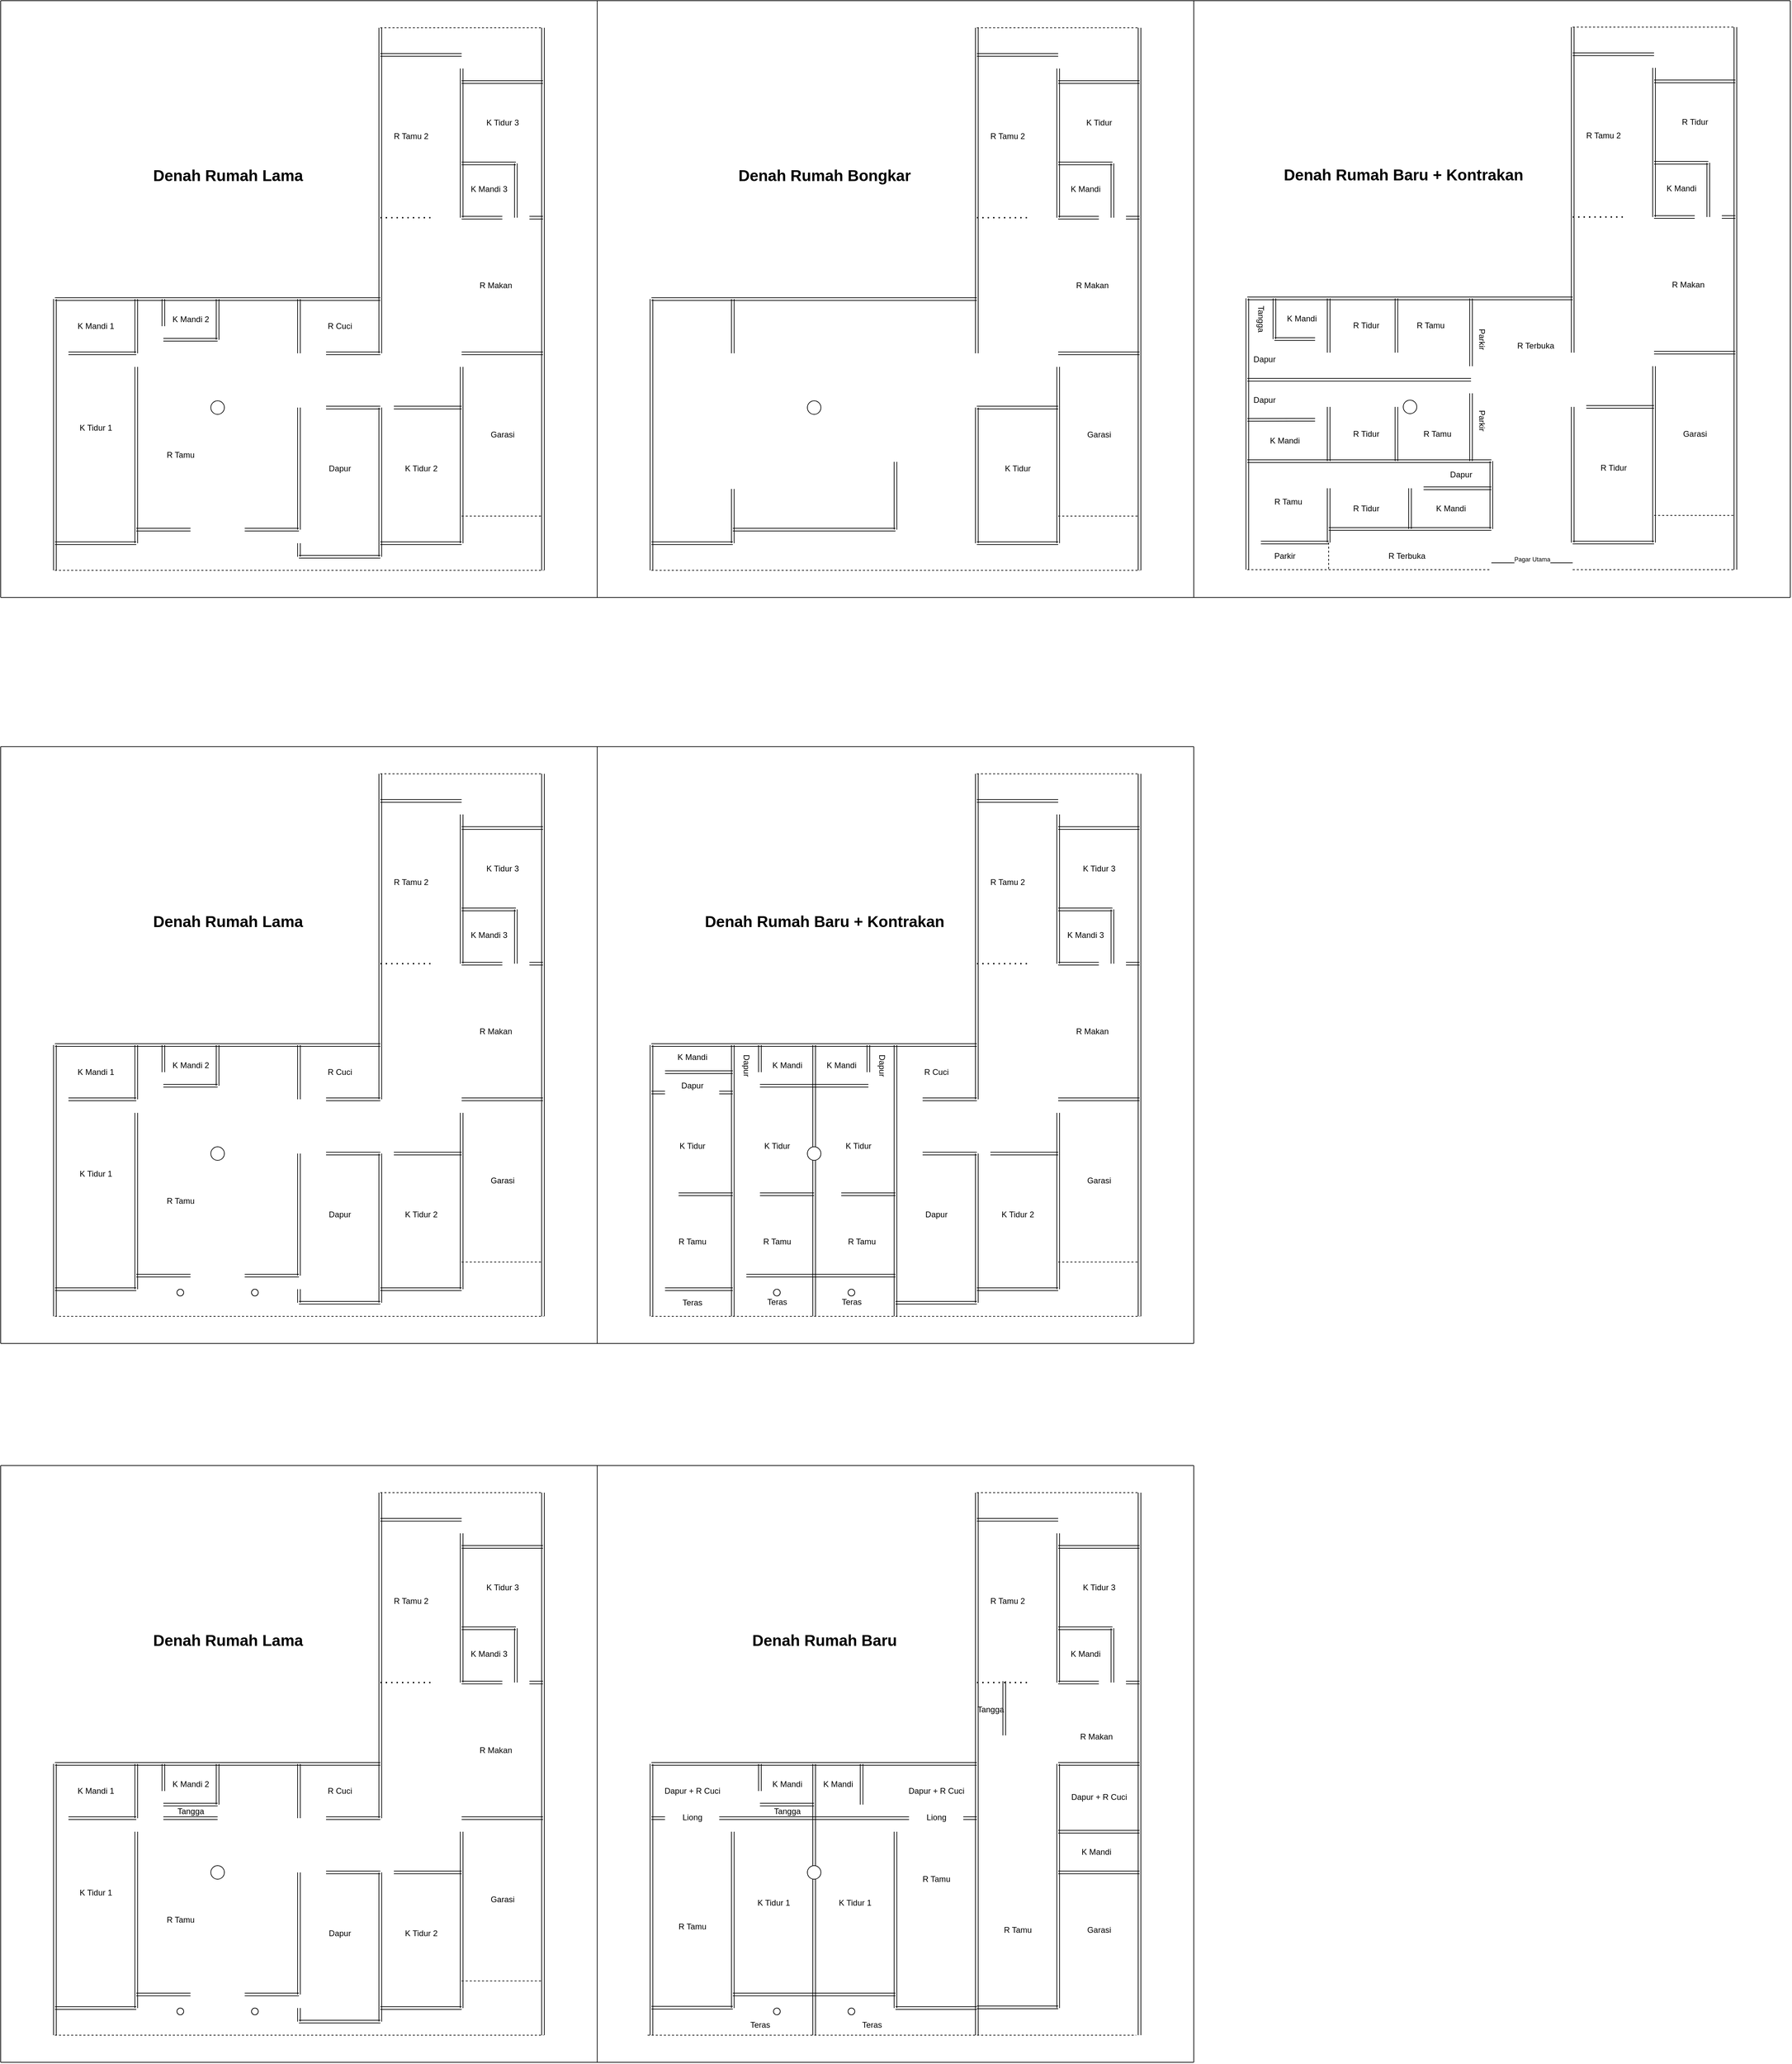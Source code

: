 <mxfile version="21.2.1" type="github" pages="3">
  <diagram name="Page-1" id="uZDl9rRAJ3QwZpGww_ms">
    <mxGraphModel dx="2423" dy="1205" grid="1" gridSize="10" guides="1" tooltips="1" connect="1" arrows="1" fold="1" page="1" pageScale="1" pageWidth="1169" pageHeight="826" math="0" shadow="0">
      <root>
        <mxCell id="0" />
        <mxCell id="1" parent="0" />
        <mxCell id="xKpDeZ--LiFLgZFw6lC6-1" value="" style="shape=link;html=1;rounded=0;" parent="1" edge="1">
          <mxGeometry width="100" relative="1" as="geometry">
            <mxPoint x="800" y="840" as="sourcePoint" />
            <mxPoint x="800" y="40" as="targetPoint" />
          </mxGeometry>
        </mxCell>
        <mxCell id="xKpDeZ--LiFLgZFw6lC6-2" value="" style="shape=link;html=1;rounded=0;endSize=11;" parent="1" edge="1">
          <mxGeometry width="100" relative="1" as="geometry">
            <mxPoint x="560" y="80" as="sourcePoint" />
            <mxPoint x="680" y="80" as="targetPoint" />
          </mxGeometry>
        </mxCell>
        <mxCell id="xKpDeZ--LiFLgZFw6lC6-3" value="" style="shape=link;html=1;rounded=0;endSize=11;" parent="1" edge="1">
          <mxGeometry width="100" relative="1" as="geometry">
            <mxPoint x="560" y="40" as="sourcePoint" />
            <mxPoint x="560" y="440" as="targetPoint" />
          </mxGeometry>
        </mxCell>
        <mxCell id="xKpDeZ--LiFLgZFw6lC6-4" value="" style="shape=link;html=1;rounded=0;endSize=11;" parent="1" edge="1">
          <mxGeometry width="100" relative="1" as="geometry">
            <mxPoint x="80" y="440" as="sourcePoint" />
            <mxPoint x="560" y="440" as="targetPoint" />
          </mxGeometry>
        </mxCell>
        <mxCell id="xKpDeZ--LiFLgZFw6lC6-5" value="" style="shape=link;html=1;rounded=0;endSize=11;" parent="1" edge="1">
          <mxGeometry width="100" relative="1" as="geometry">
            <mxPoint x="80" y="440" as="sourcePoint" />
            <mxPoint x="80" y="840" as="targetPoint" />
          </mxGeometry>
        </mxCell>
        <mxCell id="xKpDeZ--LiFLgZFw6lC6-6" value="" style="endArrow=none;dashed=1;html=1;rounded=0;endSize=11;" parent="1" edge="1">
          <mxGeometry width="50" height="50" relative="1" as="geometry">
            <mxPoint x="560" y="40" as="sourcePoint" />
            <mxPoint x="800" y="40" as="targetPoint" />
          </mxGeometry>
        </mxCell>
        <mxCell id="xKpDeZ--LiFLgZFw6lC6-7" value="" style="shape=link;html=1;rounded=0;endSize=11;" parent="1" edge="1">
          <mxGeometry width="100" relative="1" as="geometry">
            <mxPoint x="680" y="100" as="sourcePoint" />
            <mxPoint x="680" y="320" as="targetPoint" />
          </mxGeometry>
        </mxCell>
        <mxCell id="xKpDeZ--LiFLgZFw6lC6-8" value="" style="shape=link;html=1;rounded=0;endSize=11;" parent="1" edge="1">
          <mxGeometry width="100" relative="1" as="geometry">
            <mxPoint x="680" y="120" as="sourcePoint" />
            <mxPoint x="800" y="120" as="targetPoint" />
          </mxGeometry>
        </mxCell>
        <mxCell id="xKpDeZ--LiFLgZFw6lC6-9" value="" style="shape=link;html=1;rounded=0;endSize=11;" parent="1" edge="1">
          <mxGeometry width="100" relative="1" as="geometry">
            <mxPoint x="680" y="320" as="sourcePoint" />
            <mxPoint x="740" y="320" as="targetPoint" />
          </mxGeometry>
        </mxCell>
        <mxCell id="xKpDeZ--LiFLgZFw6lC6-10" value="" style="shape=link;html=1;rounded=0;endSize=11;" parent="1" edge="1">
          <mxGeometry width="100" relative="1" as="geometry">
            <mxPoint x="680" y="520" as="sourcePoint" />
            <mxPoint x="800" y="520" as="targetPoint" />
          </mxGeometry>
        </mxCell>
        <mxCell id="xKpDeZ--LiFLgZFw6lC6-11" value="" style="shape=link;html=1;rounded=0;endSize=11;" parent="1" edge="1">
          <mxGeometry width="100" relative="1" as="geometry">
            <mxPoint x="680" y="800" as="sourcePoint" />
            <mxPoint x="680" y="540" as="targetPoint" />
          </mxGeometry>
        </mxCell>
        <mxCell id="xKpDeZ--LiFLgZFw6lC6-12" value="" style="shape=link;html=1;rounded=0;endSize=11;" parent="1" edge="1">
          <mxGeometry width="100" relative="1" as="geometry">
            <mxPoint x="680" y="240" as="sourcePoint" />
            <mxPoint x="760" y="240" as="targetPoint" />
          </mxGeometry>
        </mxCell>
        <mxCell id="xKpDeZ--LiFLgZFw6lC6-13" value="" style="shape=link;html=1;rounded=0;endSize=11;" parent="1" edge="1">
          <mxGeometry width="100" relative="1" as="geometry">
            <mxPoint x="760" y="240" as="sourcePoint" />
            <mxPoint x="760" y="320" as="targetPoint" />
          </mxGeometry>
        </mxCell>
        <mxCell id="xKpDeZ--LiFLgZFw6lC6-14" value="" style="shape=link;html=1;rounded=0;endSize=11;" parent="1" edge="1">
          <mxGeometry width="100" relative="1" as="geometry">
            <mxPoint x="440" y="820" as="sourcePoint" />
            <mxPoint x="560" y="820" as="targetPoint" />
          </mxGeometry>
        </mxCell>
        <mxCell id="xKpDeZ--LiFLgZFw6lC6-15" value="" style="endArrow=none;dashed=1;html=1;rounded=0;endSize=11;" parent="1" edge="1">
          <mxGeometry width="50" height="50" relative="1" as="geometry">
            <mxPoint x="80" y="840" as="sourcePoint" />
            <mxPoint x="800.645" y="840" as="targetPoint" />
          </mxGeometry>
        </mxCell>
        <mxCell id="xKpDeZ--LiFLgZFw6lC6-16" value="" style="shape=link;html=1;rounded=0;endSize=11;" parent="1" edge="1">
          <mxGeometry width="100" relative="1" as="geometry">
            <mxPoint x="200" y="800" as="sourcePoint" />
            <mxPoint x="200" y="540" as="targetPoint" />
          </mxGeometry>
        </mxCell>
        <mxCell id="xKpDeZ--LiFLgZFw6lC6-17" value="" style="shape=link;html=1;rounded=0;endSize=11;" parent="1" edge="1">
          <mxGeometry width="100" relative="1" as="geometry">
            <mxPoint x="200" y="780" as="sourcePoint" />
            <mxPoint x="280" y="780" as="targetPoint" />
          </mxGeometry>
        </mxCell>
        <mxCell id="xKpDeZ--LiFLgZFw6lC6-18" value="" style="shape=link;html=1;rounded=0;endSize=11;" parent="1" edge="1">
          <mxGeometry width="100" relative="1" as="geometry">
            <mxPoint x="560" y="820" as="sourcePoint" />
            <mxPoint x="560" y="600" as="targetPoint" />
          </mxGeometry>
        </mxCell>
        <mxCell id="xKpDeZ--LiFLgZFw6lC6-19" value="" style="endArrow=none;dashed=1;html=1;rounded=0;endSize=11;" parent="1" edge="1">
          <mxGeometry width="50" height="50" relative="1" as="geometry">
            <mxPoint x="680" y="760" as="sourcePoint" />
            <mxPoint x="800" y="760" as="targetPoint" />
          </mxGeometry>
        </mxCell>
        <mxCell id="xKpDeZ--LiFLgZFw6lC6-20" value="" style="shape=link;html=1;rounded=0;endSize=11;" parent="1" edge="1">
          <mxGeometry width="100" relative="1" as="geometry">
            <mxPoint x="560" y="440" as="sourcePoint" />
            <mxPoint x="560" y="520" as="targetPoint" />
          </mxGeometry>
        </mxCell>
        <mxCell id="xKpDeZ--LiFLgZFw6lC6-21" value="" style="shape=link;html=1;rounded=0;endSize=11;" parent="1" edge="1">
          <mxGeometry width="100" relative="1" as="geometry">
            <mxPoint x="580" y="600" as="sourcePoint" />
            <mxPoint x="680" y="600" as="targetPoint" />
          </mxGeometry>
        </mxCell>
        <mxCell id="xKpDeZ--LiFLgZFw6lC6-22" value="" style="shape=link;html=1;rounded=0;endSize=11;" parent="1" edge="1">
          <mxGeometry width="100" relative="1" as="geometry">
            <mxPoint x="480" y="520" as="sourcePoint" />
            <mxPoint x="560" y="520" as="targetPoint" />
          </mxGeometry>
        </mxCell>
        <mxCell id="xKpDeZ--LiFLgZFw6lC6-23" value="" style="shape=link;html=1;rounded=0;endSize=11;" parent="1" edge="1">
          <mxGeometry width="100" relative="1" as="geometry">
            <mxPoint x="440" y="520" as="sourcePoint" />
            <mxPoint x="440" y="440" as="targetPoint" />
          </mxGeometry>
        </mxCell>
        <mxCell id="xKpDeZ--LiFLgZFw6lC6-24" value="" style="shape=link;html=1;rounded=0;endSize=11;" parent="1" edge="1">
          <mxGeometry width="100" relative="1" as="geometry">
            <mxPoint x="440" y="780" as="sourcePoint" />
            <mxPoint x="440" y="600" as="targetPoint" />
          </mxGeometry>
        </mxCell>
        <mxCell id="xKpDeZ--LiFLgZFw6lC6-25" value="" style="shape=link;html=1;rounded=0;endSize=11;" parent="1" edge="1">
          <mxGeometry width="100" relative="1" as="geometry">
            <mxPoint x="480" y="600" as="sourcePoint" />
            <mxPoint x="560" y="600" as="targetPoint" />
          </mxGeometry>
        </mxCell>
        <mxCell id="xKpDeZ--LiFLgZFw6lC6-26" value="" style="shape=link;html=1;rounded=0;endSize=11;" parent="1" edge="1">
          <mxGeometry width="100" relative="1" as="geometry">
            <mxPoint x="80" y="800" as="sourcePoint" />
            <mxPoint x="200" y="800" as="targetPoint" />
          </mxGeometry>
        </mxCell>
        <mxCell id="xKpDeZ--LiFLgZFw6lC6-27" value="" style="shape=link;html=1;rounded=0;endSize=11;" parent="1" edge="1">
          <mxGeometry width="100" relative="1" as="geometry">
            <mxPoint x="100" y="520" as="sourcePoint" />
            <mxPoint x="200" y="520" as="targetPoint" />
          </mxGeometry>
        </mxCell>
        <mxCell id="xKpDeZ--LiFLgZFw6lC6-28" value="" style="shape=link;html=1;rounded=0;endSize=11;" parent="1" edge="1">
          <mxGeometry width="100" relative="1" as="geometry">
            <mxPoint x="560" y="800" as="sourcePoint" />
            <mxPoint x="680" y="800" as="targetPoint" />
          </mxGeometry>
        </mxCell>
        <mxCell id="xKpDeZ--LiFLgZFw6lC6-29" value="" style="shape=link;html=1;rounded=0;endSize=11;" parent="1" edge="1">
          <mxGeometry width="100" relative="1" as="geometry">
            <mxPoint x="240" y="440" as="sourcePoint" />
            <mxPoint x="240" y="480" as="targetPoint" />
          </mxGeometry>
        </mxCell>
        <mxCell id="xKpDeZ--LiFLgZFw6lC6-30" value="" style="shape=link;html=1;rounded=0;endSize=11;" parent="1" edge="1">
          <mxGeometry width="100" relative="1" as="geometry">
            <mxPoint x="240" y="500" as="sourcePoint" />
            <mxPoint x="320" y="500" as="targetPoint" />
          </mxGeometry>
        </mxCell>
        <mxCell id="xKpDeZ--LiFLgZFw6lC6-31" value="" style="shape=link;html=1;rounded=0;endSize=11;" parent="1" edge="1">
          <mxGeometry width="100" relative="1" as="geometry">
            <mxPoint x="320" y="440" as="sourcePoint" />
            <mxPoint x="320" y="500" as="targetPoint" />
          </mxGeometry>
        </mxCell>
        <mxCell id="xKpDeZ--LiFLgZFw6lC6-32" value="K Tidur 1" style="text;html=1;resizable=0;autosize=1;align=center;verticalAlign=middle;points=[];fillColor=none;strokeColor=none;rounded=0;" parent="1" vertex="1">
          <mxGeometry x="110" y="620" width="60" height="20" as="geometry" />
        </mxCell>
        <mxCell id="xKpDeZ--LiFLgZFw6lC6-33" value="K Mandi 1" style="text;html=1;resizable=0;autosize=1;align=center;verticalAlign=middle;points=[];fillColor=none;strokeColor=none;rounded=0;" parent="1" vertex="1">
          <mxGeometry x="105" y="470" width="70" height="20" as="geometry" />
        </mxCell>
        <mxCell id="xKpDeZ--LiFLgZFw6lC6-34" value="K Mandi 2" style="text;html=1;resizable=0;autosize=1;align=center;verticalAlign=middle;points=[];fillColor=none;strokeColor=none;rounded=0;" parent="1" vertex="1">
          <mxGeometry x="245" y="460" width="70" height="20" as="geometry" />
        </mxCell>
        <mxCell id="xKpDeZ--LiFLgZFw6lC6-35" value="Dapur" style="text;html=1;resizable=0;autosize=1;align=center;verticalAlign=middle;points=[];fillColor=none;strokeColor=none;rounded=0;" parent="1" vertex="1">
          <mxGeometry x="475" y="680" width="50" height="20" as="geometry" />
        </mxCell>
        <mxCell id="xKpDeZ--LiFLgZFw6lC6-36" value="R Cuci" style="text;html=1;resizable=0;autosize=1;align=center;verticalAlign=middle;points=[];fillColor=none;strokeColor=none;rounded=0;" parent="1" vertex="1">
          <mxGeometry x="475" y="470" width="50" height="20" as="geometry" />
        </mxCell>
        <mxCell id="xKpDeZ--LiFLgZFw6lC6-37" value="K Tidur 2" style="text;html=1;resizable=0;autosize=1;align=center;verticalAlign=middle;points=[];fillColor=none;strokeColor=none;rounded=0;" parent="1" vertex="1">
          <mxGeometry x="590" y="680" width="60" height="20" as="geometry" />
        </mxCell>
        <mxCell id="xKpDeZ--LiFLgZFw6lC6-38" value="Garasi" style="text;html=1;resizable=0;autosize=1;align=center;verticalAlign=middle;points=[];fillColor=none;strokeColor=none;rounded=0;" parent="1" vertex="1">
          <mxGeometry x="715" y="630" width="50" height="20" as="geometry" />
        </mxCell>
        <mxCell id="xKpDeZ--LiFLgZFw6lC6-39" value="K Mandi 3" style="text;html=1;resizable=0;autosize=1;align=center;verticalAlign=middle;points=[];fillColor=none;strokeColor=none;rounded=0;" parent="1" vertex="1">
          <mxGeometry x="685" y="268" width="70" height="20" as="geometry" />
        </mxCell>
        <mxCell id="xKpDeZ--LiFLgZFw6lC6-40" value="K Tidur 3" style="text;html=1;resizable=0;autosize=1;align=center;verticalAlign=middle;points=[];fillColor=none;strokeColor=none;rounded=0;" parent="1" vertex="1">
          <mxGeometry x="710" y="170" width="60" height="20" as="geometry" />
        </mxCell>
        <mxCell id="xKpDeZ--LiFLgZFw6lC6-41" value="R Tamu" style="text;html=1;resizable=0;autosize=1;align=center;verticalAlign=middle;points=[];fillColor=none;strokeColor=none;rounded=0;" parent="1" vertex="1">
          <mxGeometry x="235" y="660" width="60" height="20" as="geometry" />
        </mxCell>
        <mxCell id="xKpDeZ--LiFLgZFw6lC6-42" value="R Tamu 2" style="text;html=1;resizable=0;autosize=1;align=center;verticalAlign=middle;points=[];fillColor=none;strokeColor=none;rounded=0;" parent="1" vertex="1">
          <mxGeometry x="570" y="190" width="70" height="20" as="geometry" />
        </mxCell>
        <mxCell id="xKpDeZ--LiFLgZFw6lC6-43" value="" style="endArrow=none;dashed=1;html=1;dashPattern=1 3;strokeWidth=2;rounded=0;endSize=11;" parent="1" edge="1">
          <mxGeometry width="50" height="50" relative="1" as="geometry">
            <mxPoint x="560" y="320" as="sourcePoint" />
            <mxPoint x="640" y="320" as="targetPoint" />
          </mxGeometry>
        </mxCell>
        <mxCell id="xKpDeZ--LiFLgZFw6lC6-44" value="R Makan" style="text;html=1;resizable=0;autosize=1;align=center;verticalAlign=middle;points=[];fillColor=none;strokeColor=none;rounded=0;" parent="1" vertex="1">
          <mxGeometry x="700" y="410" width="60" height="20" as="geometry" />
        </mxCell>
        <mxCell id="xKpDeZ--LiFLgZFw6lC6-45" value="" style="shape=link;html=1;rounded=0;" parent="1" edge="1">
          <mxGeometry width="100" relative="1" as="geometry">
            <mxPoint x="2559" y="839" as="sourcePoint" />
            <mxPoint x="2559" y="39" as="targetPoint" />
          </mxGeometry>
        </mxCell>
        <mxCell id="xKpDeZ--LiFLgZFw6lC6-46" value="" style="shape=link;html=1;rounded=0;endSize=11;" parent="1" edge="1">
          <mxGeometry width="100" relative="1" as="geometry">
            <mxPoint x="2319" y="79" as="sourcePoint" />
            <mxPoint x="2439" y="79" as="targetPoint" />
          </mxGeometry>
        </mxCell>
        <mxCell id="xKpDeZ--LiFLgZFw6lC6-47" value="" style="shape=link;html=1;rounded=0;endSize=11;" parent="1" edge="1">
          <mxGeometry width="100" relative="1" as="geometry">
            <mxPoint x="2319" y="39" as="sourcePoint" />
            <mxPoint x="2319" y="439" as="targetPoint" />
          </mxGeometry>
        </mxCell>
        <mxCell id="xKpDeZ--LiFLgZFw6lC6-48" value="" style="shape=link;html=1;rounded=0;endSize=11;" parent="1" edge="1">
          <mxGeometry width="100" relative="1" as="geometry">
            <mxPoint x="1839" y="439" as="sourcePoint" />
            <mxPoint x="2319" y="439" as="targetPoint" />
          </mxGeometry>
        </mxCell>
        <mxCell id="xKpDeZ--LiFLgZFw6lC6-49" value="" style="shape=link;html=1;rounded=0;endSize=11;" parent="1" edge="1">
          <mxGeometry width="100" relative="1" as="geometry">
            <mxPoint x="1839" y="439" as="sourcePoint" />
            <mxPoint x="1839" y="839" as="targetPoint" />
          </mxGeometry>
        </mxCell>
        <mxCell id="xKpDeZ--LiFLgZFw6lC6-50" value="" style="endArrow=none;dashed=1;html=1;rounded=0;endSize=11;" parent="1" edge="1">
          <mxGeometry width="50" height="50" relative="1" as="geometry">
            <mxPoint x="2319" y="39" as="sourcePoint" />
            <mxPoint x="2559" y="39" as="targetPoint" />
          </mxGeometry>
        </mxCell>
        <mxCell id="xKpDeZ--LiFLgZFw6lC6-51" value="" style="shape=link;html=1;rounded=0;endSize=11;" parent="1" edge="1">
          <mxGeometry width="100" relative="1" as="geometry">
            <mxPoint x="2439" y="99" as="sourcePoint" />
            <mxPoint x="2439" y="319" as="targetPoint" />
          </mxGeometry>
        </mxCell>
        <mxCell id="xKpDeZ--LiFLgZFw6lC6-52" value="" style="shape=link;html=1;rounded=0;endSize=11;" parent="1" edge="1">
          <mxGeometry width="100" relative="1" as="geometry">
            <mxPoint x="2439" y="119" as="sourcePoint" />
            <mxPoint x="2559" y="119" as="targetPoint" />
          </mxGeometry>
        </mxCell>
        <mxCell id="xKpDeZ--LiFLgZFw6lC6-53" value="" style="shape=link;html=1;rounded=0;endSize=11;" parent="1" edge="1">
          <mxGeometry width="100" relative="1" as="geometry">
            <mxPoint x="2439" y="319" as="sourcePoint" />
            <mxPoint x="2499" y="319" as="targetPoint" />
          </mxGeometry>
        </mxCell>
        <mxCell id="xKpDeZ--LiFLgZFw6lC6-54" value="" style="shape=link;html=1;rounded=0;endSize=11;" parent="1" edge="1">
          <mxGeometry width="100" relative="1" as="geometry">
            <mxPoint x="2439" y="519" as="sourcePoint" />
            <mxPoint x="2559" y="519" as="targetPoint" />
          </mxGeometry>
        </mxCell>
        <mxCell id="xKpDeZ--LiFLgZFw6lC6-55" value="" style="shape=link;html=1;rounded=0;endSize=11;" parent="1" edge="1">
          <mxGeometry width="100" relative="1" as="geometry">
            <mxPoint x="2439" y="799" as="sourcePoint" />
            <mxPoint x="2439" y="539" as="targetPoint" />
          </mxGeometry>
        </mxCell>
        <mxCell id="xKpDeZ--LiFLgZFw6lC6-56" value="" style="shape=link;html=1;rounded=0;endSize=11;" parent="1" edge="1">
          <mxGeometry width="100" relative="1" as="geometry">
            <mxPoint x="2439" y="239" as="sourcePoint" />
            <mxPoint x="2519" y="239" as="targetPoint" />
          </mxGeometry>
        </mxCell>
        <mxCell id="xKpDeZ--LiFLgZFw6lC6-57" value="" style="shape=link;html=1;rounded=0;endSize=11;" parent="1" edge="1">
          <mxGeometry width="100" relative="1" as="geometry">
            <mxPoint x="2519" y="239" as="sourcePoint" />
            <mxPoint x="2519" y="319" as="targetPoint" />
          </mxGeometry>
        </mxCell>
        <mxCell id="xKpDeZ--LiFLgZFw6lC6-58" value="" style="endArrow=none;dashed=1;html=1;rounded=0;endSize=11;" parent="1" edge="1">
          <mxGeometry width="50" height="50" relative="1" as="geometry">
            <mxPoint x="1839" y="839" as="sourcePoint" />
            <mxPoint x="2199" y="839" as="targetPoint" />
          </mxGeometry>
        </mxCell>
        <mxCell id="xKpDeZ--LiFLgZFw6lC6-59" value="" style="shape=link;html=1;rounded=0;endSize=11;" parent="1" edge="1">
          <mxGeometry width="100" relative="1" as="geometry">
            <mxPoint x="1959" y="679" as="sourcePoint" />
            <mxPoint x="1959" y="599" as="targetPoint" />
          </mxGeometry>
        </mxCell>
        <mxCell id="xKpDeZ--LiFLgZFw6lC6-60" value="" style="shape=link;html=1;rounded=0;endSize=11;" parent="1" edge="1">
          <mxGeometry width="100" relative="1" as="geometry">
            <mxPoint x="1959" y="779" as="sourcePoint" />
            <mxPoint x="2199" y="779" as="targetPoint" />
          </mxGeometry>
        </mxCell>
        <mxCell id="xKpDeZ--LiFLgZFw6lC6-61" value="" style="shape=link;html=1;rounded=0;endSize=11;" parent="1" edge="1">
          <mxGeometry width="100" relative="1" as="geometry">
            <mxPoint x="2319" y="799" as="sourcePoint" />
            <mxPoint x="2319" y="599" as="targetPoint" />
          </mxGeometry>
        </mxCell>
        <mxCell id="xKpDeZ--LiFLgZFw6lC6-62" value="" style="endArrow=none;dashed=1;html=1;rounded=0;endSize=11;" parent="1" edge="1">
          <mxGeometry width="50" height="50" relative="1" as="geometry">
            <mxPoint x="2439" y="759" as="sourcePoint" />
            <mxPoint x="2559" y="759" as="targetPoint" />
          </mxGeometry>
        </mxCell>
        <mxCell id="xKpDeZ--LiFLgZFw6lC6-63" value="" style="shape=link;html=1;rounded=0;endSize=11;" parent="1" edge="1">
          <mxGeometry width="100" relative="1" as="geometry">
            <mxPoint x="2319" y="439" as="sourcePoint" />
            <mxPoint x="2319" y="519" as="targetPoint" />
          </mxGeometry>
        </mxCell>
        <mxCell id="xKpDeZ--LiFLgZFw6lC6-64" value="" style="shape=link;html=1;rounded=0;endSize=11;" parent="1" edge="1">
          <mxGeometry width="100" relative="1" as="geometry">
            <mxPoint x="2339" y="599" as="sourcePoint" />
            <mxPoint x="2439" y="599" as="targetPoint" />
          </mxGeometry>
        </mxCell>
        <mxCell id="xKpDeZ--LiFLgZFw6lC6-65" value="" style="shape=link;html=1;rounded=0;endSize=11;" parent="1" edge="1">
          <mxGeometry width="100" relative="1" as="geometry">
            <mxPoint x="2169" y="679" as="sourcePoint" />
            <mxPoint x="2169" y="579" as="targetPoint" />
          </mxGeometry>
        </mxCell>
        <mxCell id="xKpDeZ--LiFLgZFw6lC6-66" value="" style="shape=link;html=1;rounded=0;endSize=11;" parent="1" edge="1">
          <mxGeometry width="100" relative="1" as="geometry">
            <mxPoint x="2199" y="779" as="sourcePoint" />
            <mxPoint x="2199" y="679" as="targetPoint" />
          </mxGeometry>
        </mxCell>
        <mxCell id="xKpDeZ--LiFLgZFw6lC6-67" value="" style="shape=link;html=1;rounded=0;endSize=11;" parent="1" edge="1">
          <mxGeometry width="100" relative="1" as="geometry">
            <mxPoint x="1859" y="799" as="sourcePoint" />
            <mxPoint x="1959" y="799" as="targetPoint" />
          </mxGeometry>
        </mxCell>
        <mxCell id="xKpDeZ--LiFLgZFw6lC6-68" value="" style="shape=link;html=1;rounded=0;endSize=11;" parent="1" edge="1">
          <mxGeometry width="100" relative="1" as="geometry">
            <mxPoint x="1879" y="499" as="sourcePoint" />
            <mxPoint x="1939" y="499" as="targetPoint" />
          </mxGeometry>
        </mxCell>
        <mxCell id="xKpDeZ--LiFLgZFw6lC6-69" value="" style="shape=link;html=1;rounded=0;endSize=11;" parent="1" edge="1">
          <mxGeometry width="100" relative="1" as="geometry">
            <mxPoint x="2319" y="799" as="sourcePoint" />
            <mxPoint x="2439" y="799" as="targetPoint" />
          </mxGeometry>
        </mxCell>
        <mxCell id="xKpDeZ--LiFLgZFw6lC6-70" value="K Mandi" style="text;html=1;resizable=0;autosize=1;align=center;verticalAlign=middle;points=[];fillColor=none;strokeColor=none;rounded=0;" parent="1" vertex="1">
          <mxGeometry x="1889" y="459" width="60" height="20" as="geometry" />
        </mxCell>
        <mxCell id="xKpDeZ--LiFLgZFw6lC6-71" value="R Tidur" style="text;html=1;resizable=0;autosize=1;align=center;verticalAlign=middle;points=[];fillColor=none;strokeColor=none;rounded=0;" parent="1" vertex="1">
          <mxGeometry x="2354" y="679" width="50" height="20" as="geometry" />
        </mxCell>
        <mxCell id="xKpDeZ--LiFLgZFw6lC6-72" value="Garasi" style="text;html=1;resizable=0;autosize=1;align=center;verticalAlign=middle;points=[];fillColor=none;strokeColor=none;rounded=0;" parent="1" vertex="1">
          <mxGeometry x="2474" y="629" width="50" height="20" as="geometry" />
        </mxCell>
        <mxCell id="xKpDeZ--LiFLgZFw6lC6-73" value="K Mandi" style="text;html=1;resizable=0;autosize=1;align=center;verticalAlign=middle;points=[];fillColor=none;strokeColor=none;rounded=0;" parent="1" vertex="1">
          <mxGeometry x="2449" y="267" width="60" height="20" as="geometry" />
        </mxCell>
        <mxCell id="xKpDeZ--LiFLgZFw6lC6-74" value="R Tidur" style="text;html=1;resizable=0;autosize=1;align=center;verticalAlign=middle;points=[];fillColor=none;strokeColor=none;rounded=0;" parent="1" vertex="1">
          <mxGeometry x="2474" y="169" width="50" height="20" as="geometry" />
        </mxCell>
        <mxCell id="xKpDeZ--LiFLgZFw6lC6-75" value="R Terbuka" style="text;html=1;resizable=0;autosize=1;align=center;verticalAlign=middle;points=[];fillColor=none;strokeColor=none;rounded=0;" parent="1" vertex="1">
          <mxGeometry x="2229" y="499" width="70" height="20" as="geometry" />
        </mxCell>
        <mxCell id="xKpDeZ--LiFLgZFw6lC6-76" value="R Tamu 2" style="text;html=1;resizable=0;autosize=1;align=center;verticalAlign=middle;points=[];fillColor=none;strokeColor=none;rounded=0;" parent="1" vertex="1">
          <mxGeometry x="2329" y="189" width="70" height="20" as="geometry" />
        </mxCell>
        <mxCell id="xKpDeZ--LiFLgZFw6lC6-77" value="" style="endArrow=none;dashed=1;html=1;dashPattern=1 3;strokeWidth=2;rounded=0;endSize=11;" parent="1" edge="1">
          <mxGeometry width="50" height="50" relative="1" as="geometry">
            <mxPoint x="2319" y="319" as="sourcePoint" />
            <mxPoint x="2399" y="319" as="targetPoint" />
          </mxGeometry>
        </mxCell>
        <mxCell id="xKpDeZ--LiFLgZFw6lC6-78" value="R Makan" style="text;html=1;resizable=0;autosize=1;align=center;verticalAlign=middle;points=[];fillColor=none;strokeColor=none;rounded=0;" parent="1" vertex="1">
          <mxGeometry x="2459" y="409" width="60" height="20" as="geometry" />
        </mxCell>
        <mxCell id="xKpDeZ--LiFLgZFw6lC6-79" value="Denah Rumah Lama" style="text;html=1;resizable=0;autosize=1;align=center;verticalAlign=middle;points=[];fillColor=none;strokeColor=none;rounded=0;fontStyle=1;fontSize=23;" parent="1" vertex="1">
          <mxGeometry x="215" y="243" width="240" height="30" as="geometry" />
        </mxCell>
        <mxCell id="xKpDeZ--LiFLgZFw6lC6-80" value="" style="shape=link;html=1;rounded=0;fontSize=23;endSize=11;" parent="1" edge="1">
          <mxGeometry width="100" relative="1" as="geometry">
            <mxPoint x="1839" y="559" as="sourcePoint" />
            <mxPoint x="2169" y="559" as="targetPoint" />
          </mxGeometry>
        </mxCell>
        <mxCell id="xKpDeZ--LiFLgZFw6lC6-81" value="" style="shape=link;html=1;rounded=0;fontSize=23;endSize=11;" parent="1" edge="1">
          <mxGeometry width="100" relative="1" as="geometry">
            <mxPoint x="1959" y="439" as="sourcePoint" />
            <mxPoint x="1959" y="519" as="targetPoint" />
          </mxGeometry>
        </mxCell>
        <mxCell id="xKpDeZ--LiFLgZFw6lC6-82" value="Dapur" style="text;html=1;resizable=0;autosize=1;align=center;verticalAlign=middle;points=[];fillColor=none;strokeColor=none;rounded=0;" parent="1" vertex="1">
          <mxGeometry x="1839" y="519" width="50" height="20" as="geometry" />
        </mxCell>
        <mxCell id="xKpDeZ--LiFLgZFw6lC6-83" value="" style="shape=link;html=1;rounded=0;fontSize=23;endSize=11;" parent="1" edge="1">
          <mxGeometry width="100" relative="1" as="geometry">
            <mxPoint x="2059" y="439" as="sourcePoint" />
            <mxPoint x="2059" y="519" as="targetPoint" />
          </mxGeometry>
        </mxCell>
        <mxCell id="xKpDeZ--LiFLgZFw6lC6-84" value="" style="shape=link;html=1;rounded=0;fontSize=23;endSize=11;" parent="1" edge="1">
          <mxGeometry width="100" relative="1" as="geometry">
            <mxPoint x="2169" y="439" as="sourcePoint" />
            <mxPoint x="2169" y="539" as="targetPoint" />
          </mxGeometry>
        </mxCell>
        <mxCell id="xKpDeZ--LiFLgZFw6lC6-85" value="R Tidur" style="text;html=1;resizable=0;autosize=1;align=center;verticalAlign=middle;points=[];fillColor=none;strokeColor=none;rounded=0;" parent="1" vertex="1">
          <mxGeometry x="1989" y="469" width="50" height="20" as="geometry" />
        </mxCell>
        <mxCell id="xKpDeZ--LiFLgZFw6lC6-86" value="R Tamu" style="text;html=1;resizable=0;autosize=1;align=center;verticalAlign=middle;points=[];fillColor=none;strokeColor=none;rounded=0;" parent="1" vertex="1">
          <mxGeometry x="2079" y="469" width="60" height="20" as="geometry" />
        </mxCell>
        <mxCell id="xKpDeZ--LiFLgZFw6lC6-87" value="Parkir" style="text;html=1;resizable=0;autosize=1;align=center;verticalAlign=middle;points=[];fillColor=none;strokeColor=none;rounded=0;rotation=90;" parent="1" vertex="1">
          <mxGeometry x="2160" y="489" width="50" height="20" as="geometry" />
        </mxCell>
        <mxCell id="xKpDeZ--LiFLgZFw6lC6-88" value="" style="shape=link;html=1;rounded=0;fontSize=23;endSize=11;" parent="1" edge="1">
          <mxGeometry width="100" relative="1" as="geometry">
            <mxPoint x="1839" y="679" as="sourcePoint" />
            <mxPoint x="2199" y="679" as="targetPoint" />
          </mxGeometry>
        </mxCell>
        <mxCell id="xKpDeZ--LiFLgZFw6lC6-89" value="" style="shape=link;html=1;rounded=0;fontSize=23;endSize=11;" parent="1" edge="1">
          <mxGeometry width="100" relative="1" as="geometry">
            <mxPoint x="1839" y="618.17" as="sourcePoint" />
            <mxPoint x="1939" y="618" as="targetPoint" />
          </mxGeometry>
        </mxCell>
        <mxCell id="xKpDeZ--LiFLgZFw6lC6-90" value="Dapur" style="text;html=1;resizable=0;autosize=1;align=center;verticalAlign=middle;points=[];fillColor=none;strokeColor=none;rounded=0;" parent="1" vertex="1">
          <mxGeometry x="1839" y="579" width="50" height="20" as="geometry" />
        </mxCell>
        <mxCell id="xKpDeZ--LiFLgZFw6lC6-91" value="" style="shape=link;html=1;rounded=0;fontSize=23;endSize=11;" parent="1" edge="1">
          <mxGeometry width="100" relative="1" as="geometry">
            <mxPoint x="2059" y="599" as="sourcePoint" />
            <mxPoint x="2059" y="679" as="targetPoint" />
          </mxGeometry>
        </mxCell>
        <mxCell id="xKpDeZ--LiFLgZFw6lC6-92" value="R Tidur" style="text;html=1;resizable=0;autosize=1;align=center;verticalAlign=middle;points=[];fillColor=none;strokeColor=none;rounded=0;" parent="1" vertex="1">
          <mxGeometry x="1989" y="629" width="50" height="20" as="geometry" />
        </mxCell>
        <mxCell id="xKpDeZ--LiFLgZFw6lC6-93" value="R Tamu" style="text;html=1;resizable=0;autosize=1;align=center;verticalAlign=middle;points=[];fillColor=none;strokeColor=none;rounded=0;" parent="1" vertex="1">
          <mxGeometry x="2089" y="629" width="60" height="20" as="geometry" />
        </mxCell>
        <mxCell id="xKpDeZ--LiFLgZFw6lC6-94" value="Parkir" style="text;html=1;resizable=0;autosize=1;align=center;verticalAlign=middle;points=[];fillColor=none;strokeColor=none;rounded=0;rotation=90;" parent="1" vertex="1">
          <mxGeometry x="2160" y="609" width="50" height="20" as="geometry" />
        </mxCell>
        <mxCell id="xKpDeZ--LiFLgZFw6lC6-95" value="K Mandi" style="text;html=1;resizable=0;autosize=1;align=center;verticalAlign=middle;points=[];fillColor=none;strokeColor=none;rounded=0;" parent="1" vertex="1">
          <mxGeometry x="1864" y="639" width="60" height="20" as="geometry" />
        </mxCell>
        <mxCell id="xKpDeZ--LiFLgZFw6lC6-96" value="" style="shape=link;html=1;rounded=0;fontSize=23;endSize=11;" parent="1" edge="1">
          <mxGeometry width="100" relative="1" as="geometry">
            <mxPoint x="1959" y="779" as="sourcePoint" />
            <mxPoint x="1959" y="799" as="targetPoint" />
          </mxGeometry>
        </mxCell>
        <mxCell id="xKpDeZ--LiFLgZFw6lC6-97" value="" style="shape=link;html=1;fontFamily=Helvetica;fontSize=11;fontColor=rgb(0, 0, 0);align=center;endSize=11;strokeColor=rgb(0, 0, 0);" parent="1" edge="1">
          <mxGeometry width="100" relative="1" as="geometry">
            <mxPoint x="1959" y="779" as="sourcePoint" />
            <mxPoint x="1959" y="719" as="targetPoint" />
          </mxGeometry>
        </mxCell>
        <mxCell id="xKpDeZ--LiFLgZFw6lC6-98" value="" style="shape=link;html=1;rounded=0;fontSize=23;endSize=11;" parent="1" edge="1">
          <mxGeometry width="100" relative="1" as="geometry">
            <mxPoint x="2099" y="719" as="sourcePoint" />
            <mxPoint x="2199" y="719" as="targetPoint" />
          </mxGeometry>
        </mxCell>
        <mxCell id="xKpDeZ--LiFLgZFw6lC6-99" value="K Mandi" style="text;html=1;resizable=0;autosize=1;align=center;verticalAlign=middle;points=[];fillColor=none;strokeColor=none;rounded=0;" parent="1" vertex="1">
          <mxGeometry x="2109" y="739" width="60" height="20" as="geometry" />
        </mxCell>
        <mxCell id="xKpDeZ--LiFLgZFw6lC6-100" value="R Tidur" style="text;html=1;resizable=0;autosize=1;align=center;verticalAlign=middle;points=[];fillColor=none;strokeColor=none;rounded=0;" parent="1" vertex="1">
          <mxGeometry x="1989" y="739" width="50" height="20" as="geometry" />
        </mxCell>
        <mxCell id="xKpDeZ--LiFLgZFw6lC6-101" value="R Tamu" style="text;html=1;resizable=0;autosize=1;align=center;verticalAlign=middle;points=[];fillColor=none;strokeColor=none;rounded=0;" parent="1" vertex="1">
          <mxGeometry x="1869" y="729" width="60" height="20" as="geometry" />
        </mxCell>
        <mxCell id="xKpDeZ--LiFLgZFw6lC6-102" value="Denah Rumah Baru + Kontrakan" style="text;html=1;resizable=0;autosize=1;align=center;verticalAlign=middle;points=[];fillColor=none;strokeColor=none;rounded=0;fontStyle=1;fontSize=23;" parent="1" vertex="1">
          <mxGeometry x="1884" y="242" width="370" height="30" as="geometry" />
        </mxCell>
        <mxCell id="xKpDeZ--LiFLgZFw6lC6-103" value="" style="endArrow=none;dashed=1;html=1;rounded=0;endSize=11;" parent="1" edge="1">
          <mxGeometry width="50" height="50" relative="1" as="geometry">
            <mxPoint x="2319" y="839" as="sourcePoint" />
            <mxPoint x="2559" y="839" as="targetPoint" />
          </mxGeometry>
        </mxCell>
        <mxCell id="xKpDeZ--LiFLgZFw6lC6-104" value="&lt;font style=&quot;font-size: 9px&quot;&gt;Pagar Utama&lt;/font&gt;" style="endArrow=none;html=1;rounded=0;fontSize=23;endSize=11;" parent="1" edge="1">
          <mxGeometry y="10" width="50" height="50" relative="1" as="geometry">
            <mxPoint x="2199" y="829" as="sourcePoint" />
            <mxPoint x="2319" y="829" as="targetPoint" />
            <mxPoint as="offset" />
          </mxGeometry>
        </mxCell>
        <mxCell id="xKpDeZ--LiFLgZFw6lC6-105" value="" style="shape=link;html=1;rounded=0;fontSize=9;endSize=11;" parent="1" edge="1">
          <mxGeometry width="100" relative="1" as="geometry">
            <mxPoint x="2079" y="719" as="sourcePoint" />
            <mxPoint x="2079" y="779" as="targetPoint" />
          </mxGeometry>
        </mxCell>
        <mxCell id="xKpDeZ--LiFLgZFw6lC6-106" value="Dapur" style="text;html=1;resizable=0;autosize=1;align=center;verticalAlign=middle;points=[];fillColor=none;strokeColor=none;rounded=0;" parent="1" vertex="1">
          <mxGeometry x="2129" y="689" width="50" height="20" as="geometry" />
        </mxCell>
        <mxCell id="xKpDeZ--LiFLgZFw6lC6-107" value="" style="shape=link;html=1;rounded=0;fontSize=9;endSize=11;" parent="1" edge="1">
          <mxGeometry width="100" relative="1" as="geometry">
            <mxPoint x="1879" y="439" as="sourcePoint" />
            <mxPoint x="1879" y="499" as="targetPoint" />
          </mxGeometry>
        </mxCell>
        <mxCell id="xKpDeZ--LiFLgZFw6lC6-108" value="Tangga" style="text;html=1;resizable=0;autosize=1;align=center;verticalAlign=middle;points=[];fillColor=none;strokeColor=none;rounded=0;rotation=90;" parent="1" vertex="1">
          <mxGeometry x="1834" y="459" width="50" height="20" as="geometry" />
        </mxCell>
        <mxCell id="xKpDeZ--LiFLgZFw6lC6-109" value="" style="endArrow=none;dashed=1;html=1;rounded=0;endSize=11;" parent="1" edge="1">
          <mxGeometry width="50" height="50" relative="1" as="geometry">
            <mxPoint x="1959" y="799" as="sourcePoint" />
            <mxPoint x="1959" y="839" as="targetPoint" />
          </mxGeometry>
        </mxCell>
        <mxCell id="xKpDeZ--LiFLgZFw6lC6-110" value="Parkir" style="text;html=1;resizable=0;autosize=1;align=center;verticalAlign=middle;points=[];fillColor=none;strokeColor=none;rounded=0;rotation=0;" parent="1" vertex="1">
          <mxGeometry x="1869" y="809" width="50" height="20" as="geometry" />
        </mxCell>
        <mxCell id="xKpDeZ--LiFLgZFw6lC6-111" value="R Terbuka" style="text;html=1;resizable=0;autosize=1;align=center;verticalAlign=middle;points=[];fillColor=none;strokeColor=none;rounded=0;" parent="1" vertex="1">
          <mxGeometry x="2039" y="809" width="70" height="20" as="geometry" />
        </mxCell>
        <mxCell id="xKpDeZ--LiFLgZFw6lC6-112" value="" style="shape=link;html=1;rounded=0;" parent="1" edge="1">
          <mxGeometry width="100" relative="1" as="geometry">
            <mxPoint x="1680" y="840" as="sourcePoint" />
            <mxPoint x="1680" y="40" as="targetPoint" />
          </mxGeometry>
        </mxCell>
        <mxCell id="xKpDeZ--LiFLgZFw6lC6-113" value="" style="shape=link;html=1;rounded=0;endSize=11;" parent="1" edge="1">
          <mxGeometry width="100" relative="1" as="geometry">
            <mxPoint x="1440" y="80" as="sourcePoint" />
            <mxPoint x="1560" y="80" as="targetPoint" />
          </mxGeometry>
        </mxCell>
        <mxCell id="xKpDeZ--LiFLgZFw6lC6-114" value="" style="shape=link;html=1;rounded=0;endSize=11;" parent="1" edge="1">
          <mxGeometry width="100" relative="1" as="geometry">
            <mxPoint x="1440" y="40" as="sourcePoint" />
            <mxPoint x="1440" y="440" as="targetPoint" />
          </mxGeometry>
        </mxCell>
        <mxCell id="xKpDeZ--LiFLgZFw6lC6-115" value="" style="shape=link;html=1;rounded=0;endSize=11;" parent="1" edge="1">
          <mxGeometry width="100" relative="1" as="geometry">
            <mxPoint x="960" y="440" as="sourcePoint" />
            <mxPoint x="1440" y="440" as="targetPoint" />
          </mxGeometry>
        </mxCell>
        <mxCell id="xKpDeZ--LiFLgZFw6lC6-116" value="" style="shape=link;html=1;rounded=0;endSize=11;" parent="1" edge="1">
          <mxGeometry width="100" relative="1" as="geometry">
            <mxPoint x="960" y="440" as="sourcePoint" />
            <mxPoint x="960" y="840" as="targetPoint" />
          </mxGeometry>
        </mxCell>
        <mxCell id="xKpDeZ--LiFLgZFw6lC6-117" value="" style="endArrow=none;dashed=1;html=1;rounded=0;endSize=11;" parent="1" edge="1">
          <mxGeometry width="50" height="50" relative="1" as="geometry">
            <mxPoint x="1440" y="40" as="sourcePoint" />
            <mxPoint x="1680" y="40" as="targetPoint" />
          </mxGeometry>
        </mxCell>
        <mxCell id="xKpDeZ--LiFLgZFw6lC6-118" value="" style="shape=link;html=1;rounded=0;endSize=11;" parent="1" edge="1">
          <mxGeometry width="100" relative="1" as="geometry">
            <mxPoint x="1560" y="100" as="sourcePoint" />
            <mxPoint x="1560" y="320" as="targetPoint" />
          </mxGeometry>
        </mxCell>
        <mxCell id="xKpDeZ--LiFLgZFw6lC6-119" value="" style="shape=link;html=1;rounded=0;endSize=11;" parent="1" edge="1">
          <mxGeometry width="100" relative="1" as="geometry">
            <mxPoint x="1560" y="120" as="sourcePoint" />
            <mxPoint x="1680" y="120" as="targetPoint" />
          </mxGeometry>
        </mxCell>
        <mxCell id="xKpDeZ--LiFLgZFw6lC6-120" value="" style="shape=link;html=1;rounded=0;endSize=11;" parent="1" edge="1">
          <mxGeometry width="100" relative="1" as="geometry">
            <mxPoint x="1560" y="320" as="sourcePoint" />
            <mxPoint x="1620" y="320" as="targetPoint" />
          </mxGeometry>
        </mxCell>
        <mxCell id="xKpDeZ--LiFLgZFw6lC6-121" value="" style="shape=link;html=1;rounded=0;endSize=11;" parent="1" edge="1">
          <mxGeometry width="100" relative="1" as="geometry">
            <mxPoint x="1560" y="520" as="sourcePoint" />
            <mxPoint x="1680" y="520" as="targetPoint" />
          </mxGeometry>
        </mxCell>
        <mxCell id="xKpDeZ--LiFLgZFw6lC6-122" value="" style="shape=link;html=1;rounded=0;endSize=11;" parent="1" edge="1">
          <mxGeometry width="100" relative="1" as="geometry">
            <mxPoint x="1560" y="800" as="sourcePoint" />
            <mxPoint x="1560" y="540" as="targetPoint" />
          </mxGeometry>
        </mxCell>
        <mxCell id="xKpDeZ--LiFLgZFw6lC6-123" value="" style="shape=link;html=1;rounded=0;endSize=11;" parent="1" edge="1">
          <mxGeometry width="100" relative="1" as="geometry">
            <mxPoint x="1560" y="240" as="sourcePoint" />
            <mxPoint x="1640" y="240" as="targetPoint" />
          </mxGeometry>
        </mxCell>
        <mxCell id="xKpDeZ--LiFLgZFw6lC6-124" value="" style="shape=link;html=1;rounded=0;endSize=11;" parent="1" edge="1">
          <mxGeometry width="100" relative="1" as="geometry">
            <mxPoint x="1640" y="240" as="sourcePoint" />
            <mxPoint x="1640" y="320" as="targetPoint" />
          </mxGeometry>
        </mxCell>
        <mxCell id="xKpDeZ--LiFLgZFw6lC6-125" value="" style="endArrow=none;dashed=1;html=1;rounded=0;endSize=11;" parent="1" edge="1">
          <mxGeometry width="50" height="50" relative="1" as="geometry">
            <mxPoint x="960" y="840" as="sourcePoint" />
            <mxPoint x="1680.645" y="840" as="targetPoint" />
          </mxGeometry>
        </mxCell>
        <mxCell id="xKpDeZ--LiFLgZFw6lC6-126" value="" style="shape=link;html=1;rounded=0;endSize=11;" parent="1" edge="1">
          <mxGeometry width="100" relative="1" as="geometry">
            <mxPoint x="1080" y="520" as="sourcePoint" />
            <mxPoint x="1080" y="440" as="targetPoint" />
          </mxGeometry>
        </mxCell>
        <mxCell id="xKpDeZ--LiFLgZFw6lC6-127" value="" style="shape=link;html=1;rounded=0;endSize=11;" parent="1" edge="1">
          <mxGeometry width="100" relative="1" as="geometry">
            <mxPoint x="1080" y="780" as="sourcePoint" />
            <mxPoint x="1320" y="780" as="targetPoint" />
          </mxGeometry>
        </mxCell>
        <mxCell id="xKpDeZ--LiFLgZFw6lC6-128" value="" style="shape=link;html=1;rounded=0;endSize=11;" parent="1" edge="1">
          <mxGeometry width="100" relative="1" as="geometry">
            <mxPoint x="1440" y="800" as="sourcePoint" />
            <mxPoint x="1440" y="600" as="targetPoint" />
          </mxGeometry>
        </mxCell>
        <mxCell id="xKpDeZ--LiFLgZFw6lC6-129" value="" style="endArrow=none;dashed=1;html=1;rounded=0;endSize=11;" parent="1" edge="1">
          <mxGeometry width="50" height="50" relative="1" as="geometry">
            <mxPoint x="1560" y="760" as="sourcePoint" />
            <mxPoint x="1680" y="760" as="targetPoint" />
          </mxGeometry>
        </mxCell>
        <mxCell id="xKpDeZ--LiFLgZFw6lC6-130" value="" style="shape=link;html=1;rounded=0;endSize=11;" parent="1" edge="1">
          <mxGeometry width="100" relative="1" as="geometry">
            <mxPoint x="1440" y="440" as="sourcePoint" />
            <mxPoint x="1440" y="520" as="targetPoint" />
          </mxGeometry>
        </mxCell>
        <mxCell id="xKpDeZ--LiFLgZFw6lC6-131" value="" style="shape=link;html=1;rounded=0;endSize=11;" parent="1" edge="1">
          <mxGeometry width="100" relative="1" as="geometry">
            <mxPoint x="1440" y="600" as="sourcePoint" />
            <mxPoint x="1560" y="600" as="targetPoint" />
          </mxGeometry>
        </mxCell>
        <mxCell id="xKpDeZ--LiFLgZFw6lC6-132" value="" style="shape=link;html=1;rounded=0;endSize=11;" parent="1" edge="1">
          <mxGeometry width="100" relative="1" as="geometry">
            <mxPoint x="1320" y="780" as="sourcePoint" />
            <mxPoint x="1320" y="680" as="targetPoint" />
          </mxGeometry>
        </mxCell>
        <mxCell id="xKpDeZ--LiFLgZFw6lC6-133" value="" style="shape=link;html=1;rounded=0;endSize=11;" parent="1" edge="1">
          <mxGeometry width="100" relative="1" as="geometry">
            <mxPoint x="960" y="800" as="sourcePoint" />
            <mxPoint x="1080" y="800" as="targetPoint" />
          </mxGeometry>
        </mxCell>
        <mxCell id="xKpDeZ--LiFLgZFw6lC6-134" value="" style="shape=link;html=1;rounded=0;endSize=11;" parent="1" edge="1">
          <mxGeometry width="100" relative="1" as="geometry">
            <mxPoint x="1440" y="800" as="sourcePoint" />
            <mxPoint x="1560" y="800" as="targetPoint" />
          </mxGeometry>
        </mxCell>
        <mxCell id="xKpDeZ--LiFLgZFw6lC6-135" value="K Tidur" style="text;html=1;resizable=0;autosize=1;align=center;verticalAlign=middle;points=[];fillColor=none;strokeColor=none;rounded=0;" parent="1" vertex="1">
          <mxGeometry x="1475" y="680" width="50" height="20" as="geometry" />
        </mxCell>
        <mxCell id="xKpDeZ--LiFLgZFw6lC6-136" value="Garasi" style="text;html=1;resizable=0;autosize=1;align=center;verticalAlign=middle;points=[];fillColor=none;strokeColor=none;rounded=0;" parent="1" vertex="1">
          <mxGeometry x="1595" y="630" width="50" height="20" as="geometry" />
        </mxCell>
        <mxCell id="xKpDeZ--LiFLgZFw6lC6-137" value="K Mandi" style="text;html=1;resizable=0;autosize=1;align=center;verticalAlign=middle;points=[];fillColor=none;strokeColor=none;rounded=0;" parent="1" vertex="1">
          <mxGeometry x="1570" y="268" width="60" height="20" as="geometry" />
        </mxCell>
        <mxCell id="xKpDeZ--LiFLgZFw6lC6-138" value="K Tidur" style="text;html=1;resizable=0;autosize=1;align=center;verticalAlign=middle;points=[];fillColor=none;strokeColor=none;rounded=0;" parent="1" vertex="1">
          <mxGeometry x="1595" y="170" width="50" height="20" as="geometry" />
        </mxCell>
        <mxCell id="xKpDeZ--LiFLgZFw6lC6-139" value="R Tamu 2" style="text;html=1;resizable=0;autosize=1;align=center;verticalAlign=middle;points=[];fillColor=none;strokeColor=none;rounded=0;" parent="1" vertex="1">
          <mxGeometry x="1450" y="190" width="70" height="20" as="geometry" />
        </mxCell>
        <mxCell id="xKpDeZ--LiFLgZFw6lC6-140" value="" style="endArrow=none;dashed=1;html=1;dashPattern=1 3;strokeWidth=2;rounded=0;endSize=11;" parent="1" edge="1">
          <mxGeometry width="50" height="50" relative="1" as="geometry">
            <mxPoint x="1440" y="320" as="sourcePoint" />
            <mxPoint x="1520" y="320" as="targetPoint" />
          </mxGeometry>
        </mxCell>
        <mxCell id="xKpDeZ--LiFLgZFw6lC6-141" value="R Makan" style="text;html=1;resizable=0;autosize=1;align=center;verticalAlign=middle;points=[];fillColor=none;strokeColor=none;rounded=0;" parent="1" vertex="1">
          <mxGeometry x="1580" y="410" width="60" height="20" as="geometry" />
        </mxCell>
        <mxCell id="xKpDeZ--LiFLgZFw6lC6-142" value="Denah Rumah Bongkar" style="text;html=1;resizable=0;autosize=1;align=center;verticalAlign=middle;points=[];fillColor=none;strokeColor=none;rounded=0;fontStyle=1;fontSize=23;" parent="1" vertex="1">
          <mxGeometry x="1080" y="243" width="270" height="30" as="geometry" />
        </mxCell>
        <mxCell id="xKpDeZ--LiFLgZFw6lC6-143" value="" style="shape=link;html=1;rounded=0;endSize=11;" parent="1" edge="1">
          <mxGeometry width="100" relative="1" as="geometry">
            <mxPoint x="1080" y="800" as="sourcePoint" />
            <mxPoint x="1080" y="720" as="targetPoint" />
          </mxGeometry>
        </mxCell>
        <mxCell id="xKpDeZ--LiFLgZFw6lC6-144" value="" style="ellipse;whiteSpace=wrap;html=1;" parent="1" vertex="1">
          <mxGeometry x="310" y="590" width="20" height="20" as="geometry" />
        </mxCell>
        <mxCell id="xKpDeZ--LiFLgZFw6lC6-145" value="" style="ellipse;whiteSpace=wrap;html=1;" parent="1" vertex="1">
          <mxGeometry x="1190" y="590" width="20" height="20" as="geometry" />
        </mxCell>
        <mxCell id="xKpDeZ--LiFLgZFw6lC6-146" value="" style="ellipse;whiteSpace=wrap;html=1;" parent="1" vertex="1">
          <mxGeometry x="2069" y="589" width="20" height="20" as="geometry" />
        </mxCell>
        <mxCell id="xKpDeZ--LiFLgZFw6lC6-147" value="" style="shape=link;html=1;rounded=0;" parent="1" edge="1">
          <mxGeometry width="100" relative="1" as="geometry">
            <mxPoint x="200" y="440" as="sourcePoint" />
            <mxPoint x="200" y="520" as="targetPoint" />
          </mxGeometry>
        </mxCell>
        <mxCell id="xKpDeZ--LiFLgZFw6lC6-148" value="" style="shape=link;html=1;rounded=0;endSize=11;" parent="1" edge="1">
          <mxGeometry width="100" relative="1" as="geometry">
            <mxPoint x="360" y="780" as="sourcePoint" />
            <mxPoint x="440" y="780" as="targetPoint" />
          </mxGeometry>
        </mxCell>
        <mxCell id="xKpDeZ--LiFLgZFw6lC6-149" value="" style="shape=link;html=1;rounded=0;endSize=11;" parent="1" edge="1">
          <mxGeometry width="100" relative="1" as="geometry">
            <mxPoint x="440" y="820" as="sourcePoint" />
            <mxPoint x="440" y="800" as="targetPoint" />
          </mxGeometry>
        </mxCell>
        <mxCell id="xKpDeZ--LiFLgZFw6lC6-150" value="" style="shape=link;html=1;rounded=0;endSize=11;" parent="1" edge="1">
          <mxGeometry width="100" relative="1" as="geometry">
            <mxPoint x="780" y="320" as="sourcePoint" />
            <mxPoint x="800" y="320" as="targetPoint" />
          </mxGeometry>
        </mxCell>
        <mxCell id="xKpDeZ--LiFLgZFw6lC6-151" value="" style="shape=link;html=1;rounded=0;endSize=11;" parent="1" edge="1">
          <mxGeometry width="100" relative="1" as="geometry">
            <mxPoint x="1660" y="320" as="sourcePoint" />
            <mxPoint x="1680" y="320" as="targetPoint" />
          </mxGeometry>
        </mxCell>
        <mxCell id="xKpDeZ--LiFLgZFw6lC6-152" value="" style="shape=link;html=1;rounded=0;endSize=11;" parent="1" edge="1">
          <mxGeometry width="100" relative="1" as="geometry">
            <mxPoint x="2539" y="319" as="sourcePoint" />
            <mxPoint x="2559" y="319" as="targetPoint" />
          </mxGeometry>
        </mxCell>
        <mxCell id="xKpDeZ--LiFLgZFw6lC6-153" value="" style="endArrow=none;html=1;rounded=0;" parent="1" edge="1">
          <mxGeometry width="50" height="50" relative="1" as="geometry">
            <mxPoint x="880" as="sourcePoint" />
            <mxPoint x="880" y="880" as="targetPoint" />
          </mxGeometry>
        </mxCell>
        <mxCell id="xKpDeZ--LiFLgZFw6lC6-154" value="" style="endArrow=none;html=1;rounded=0;" parent="1" edge="1">
          <mxGeometry width="50" height="50" relative="1" as="geometry">
            <mxPoint x="1760" as="sourcePoint" />
            <mxPoint x="1760" y="880" as="targetPoint" />
          </mxGeometry>
        </mxCell>
        <mxCell id="xKpDeZ--LiFLgZFw6lC6-155" value="" style="endArrow=none;html=1;rounded=0;" parent="1" edge="1">
          <mxGeometry width="50" height="50" relative="1" as="geometry">
            <mxPoint as="sourcePoint" />
            <mxPoint x="2640" as="targetPoint" />
          </mxGeometry>
        </mxCell>
        <mxCell id="xKpDeZ--LiFLgZFw6lC6-156" value="" style="endArrow=none;html=1;rounded=0;" parent="1" edge="1">
          <mxGeometry width="50" height="50" relative="1" as="geometry">
            <mxPoint y="880" as="sourcePoint" />
            <mxPoint x="2640" y="880" as="targetPoint" />
          </mxGeometry>
        </mxCell>
        <mxCell id="xKpDeZ--LiFLgZFw6lC6-157" value="" style="endArrow=none;html=1;rounded=0;" parent="1" edge="1">
          <mxGeometry width="50" height="50" relative="1" as="geometry">
            <mxPoint x="2640" as="sourcePoint" />
            <mxPoint x="2640" y="880" as="targetPoint" />
          </mxGeometry>
        </mxCell>
        <mxCell id="xKpDeZ--LiFLgZFw6lC6-158" value="" style="endArrow=none;html=1;rounded=0;" parent="1" edge="1">
          <mxGeometry width="50" height="50" relative="1" as="geometry">
            <mxPoint as="sourcePoint" />
            <mxPoint y="880" as="targetPoint" />
          </mxGeometry>
        </mxCell>
        <mxCell id="xKpDeZ--LiFLgZFw6lC6-159" value="" style="shape=link;html=1;rounded=0;" parent="1" edge="1">
          <mxGeometry width="100" relative="1" as="geometry">
            <mxPoint x="800" y="1940" as="sourcePoint" />
            <mxPoint x="800" y="1140" as="targetPoint" />
          </mxGeometry>
        </mxCell>
        <mxCell id="xKpDeZ--LiFLgZFw6lC6-160" value="" style="shape=link;html=1;rounded=0;endSize=11;" parent="1" edge="1">
          <mxGeometry width="100" relative="1" as="geometry">
            <mxPoint x="560" y="1180" as="sourcePoint" />
            <mxPoint x="680" y="1180" as="targetPoint" />
          </mxGeometry>
        </mxCell>
        <mxCell id="xKpDeZ--LiFLgZFw6lC6-161" value="" style="shape=link;html=1;rounded=0;endSize=11;" parent="1" edge="1">
          <mxGeometry width="100" relative="1" as="geometry">
            <mxPoint x="560" y="1140" as="sourcePoint" />
            <mxPoint x="560" y="1540" as="targetPoint" />
          </mxGeometry>
        </mxCell>
        <mxCell id="xKpDeZ--LiFLgZFw6lC6-162" value="" style="shape=link;html=1;rounded=0;endSize=11;" parent="1" edge="1">
          <mxGeometry width="100" relative="1" as="geometry">
            <mxPoint x="80" y="1540" as="sourcePoint" />
            <mxPoint x="560" y="1540" as="targetPoint" />
          </mxGeometry>
        </mxCell>
        <mxCell id="xKpDeZ--LiFLgZFw6lC6-163" value="" style="shape=link;html=1;rounded=0;endSize=11;" parent="1" edge="1">
          <mxGeometry width="100" relative="1" as="geometry">
            <mxPoint x="80" y="1540" as="sourcePoint" />
            <mxPoint x="80" y="1940" as="targetPoint" />
          </mxGeometry>
        </mxCell>
        <mxCell id="xKpDeZ--LiFLgZFw6lC6-164" value="" style="endArrow=none;dashed=1;html=1;rounded=0;endSize=11;" parent="1" edge="1">
          <mxGeometry width="50" height="50" relative="1" as="geometry">
            <mxPoint x="560" y="1140" as="sourcePoint" />
            <mxPoint x="800" y="1140" as="targetPoint" />
          </mxGeometry>
        </mxCell>
        <mxCell id="xKpDeZ--LiFLgZFw6lC6-165" value="" style="shape=link;html=1;rounded=0;endSize=11;" parent="1" edge="1">
          <mxGeometry width="100" relative="1" as="geometry">
            <mxPoint x="680" y="1200" as="sourcePoint" />
            <mxPoint x="680" y="1420" as="targetPoint" />
          </mxGeometry>
        </mxCell>
        <mxCell id="xKpDeZ--LiFLgZFw6lC6-166" value="" style="shape=link;html=1;rounded=0;endSize=11;" parent="1" edge="1">
          <mxGeometry width="100" relative="1" as="geometry">
            <mxPoint x="680" y="1220" as="sourcePoint" />
            <mxPoint x="800" y="1220" as="targetPoint" />
          </mxGeometry>
        </mxCell>
        <mxCell id="xKpDeZ--LiFLgZFw6lC6-167" value="" style="shape=link;html=1;rounded=0;endSize=11;" parent="1" edge="1">
          <mxGeometry width="100" relative="1" as="geometry">
            <mxPoint x="680" y="1420" as="sourcePoint" />
            <mxPoint x="740" y="1420" as="targetPoint" />
          </mxGeometry>
        </mxCell>
        <mxCell id="xKpDeZ--LiFLgZFw6lC6-168" value="" style="shape=link;html=1;rounded=0;endSize=11;" parent="1" edge="1">
          <mxGeometry width="100" relative="1" as="geometry">
            <mxPoint x="680" y="1620" as="sourcePoint" />
            <mxPoint x="800" y="1620" as="targetPoint" />
          </mxGeometry>
        </mxCell>
        <mxCell id="xKpDeZ--LiFLgZFw6lC6-169" value="" style="shape=link;html=1;rounded=0;endSize=11;" parent="1" edge="1">
          <mxGeometry width="100" relative="1" as="geometry">
            <mxPoint x="680" y="1900" as="sourcePoint" />
            <mxPoint x="680" y="1640" as="targetPoint" />
          </mxGeometry>
        </mxCell>
        <mxCell id="xKpDeZ--LiFLgZFw6lC6-170" value="" style="shape=link;html=1;rounded=0;endSize=11;" parent="1" edge="1">
          <mxGeometry width="100" relative="1" as="geometry">
            <mxPoint x="680" y="1340" as="sourcePoint" />
            <mxPoint x="760" y="1340" as="targetPoint" />
          </mxGeometry>
        </mxCell>
        <mxCell id="xKpDeZ--LiFLgZFw6lC6-171" value="" style="shape=link;html=1;rounded=0;endSize=11;" parent="1" edge="1">
          <mxGeometry width="100" relative="1" as="geometry">
            <mxPoint x="760" y="1340" as="sourcePoint" />
            <mxPoint x="760" y="1420" as="targetPoint" />
          </mxGeometry>
        </mxCell>
        <mxCell id="xKpDeZ--LiFLgZFw6lC6-172" value="" style="shape=link;html=1;rounded=0;endSize=11;" parent="1" edge="1">
          <mxGeometry width="100" relative="1" as="geometry">
            <mxPoint x="440" y="1920" as="sourcePoint" />
            <mxPoint x="560" y="1920" as="targetPoint" />
          </mxGeometry>
        </mxCell>
        <mxCell id="xKpDeZ--LiFLgZFw6lC6-173" value="" style="endArrow=none;dashed=1;html=1;rounded=0;endSize=11;" parent="1" edge="1">
          <mxGeometry width="50" height="50" relative="1" as="geometry">
            <mxPoint x="80" y="1940" as="sourcePoint" />
            <mxPoint x="800.645" y="1940" as="targetPoint" />
          </mxGeometry>
        </mxCell>
        <mxCell id="xKpDeZ--LiFLgZFw6lC6-174" value="" style="shape=link;html=1;rounded=0;endSize=11;" parent="1" edge="1">
          <mxGeometry width="100" relative="1" as="geometry">
            <mxPoint x="200" y="1900" as="sourcePoint" />
            <mxPoint x="200" y="1640" as="targetPoint" />
          </mxGeometry>
        </mxCell>
        <mxCell id="xKpDeZ--LiFLgZFw6lC6-175" value="" style="shape=link;html=1;rounded=0;endSize=11;" parent="1" edge="1">
          <mxGeometry width="100" relative="1" as="geometry">
            <mxPoint x="200" y="1880" as="sourcePoint" />
            <mxPoint x="280" y="1880" as="targetPoint" />
          </mxGeometry>
        </mxCell>
        <mxCell id="xKpDeZ--LiFLgZFw6lC6-176" value="" style="shape=link;html=1;rounded=0;endSize=11;" parent="1" edge="1">
          <mxGeometry width="100" relative="1" as="geometry">
            <mxPoint x="560" y="1920" as="sourcePoint" />
            <mxPoint x="560" y="1700" as="targetPoint" />
          </mxGeometry>
        </mxCell>
        <mxCell id="xKpDeZ--LiFLgZFw6lC6-177" value="" style="endArrow=none;dashed=1;html=1;rounded=0;endSize=11;" parent="1" edge="1">
          <mxGeometry width="50" height="50" relative="1" as="geometry">
            <mxPoint x="680" y="1860" as="sourcePoint" />
            <mxPoint x="800" y="1860" as="targetPoint" />
          </mxGeometry>
        </mxCell>
        <mxCell id="xKpDeZ--LiFLgZFw6lC6-178" value="" style="shape=link;html=1;rounded=0;endSize=11;" parent="1" edge="1">
          <mxGeometry width="100" relative="1" as="geometry">
            <mxPoint x="560" y="1540" as="sourcePoint" />
            <mxPoint x="560" y="1620" as="targetPoint" />
          </mxGeometry>
        </mxCell>
        <mxCell id="xKpDeZ--LiFLgZFw6lC6-179" value="" style="shape=link;html=1;rounded=0;endSize=11;" parent="1" edge="1">
          <mxGeometry width="100" relative="1" as="geometry">
            <mxPoint x="580" y="1700" as="sourcePoint" />
            <mxPoint x="680" y="1700" as="targetPoint" />
          </mxGeometry>
        </mxCell>
        <mxCell id="xKpDeZ--LiFLgZFw6lC6-180" value="" style="shape=link;html=1;rounded=0;endSize=11;" parent="1" edge="1">
          <mxGeometry width="100" relative="1" as="geometry">
            <mxPoint x="480" y="1620" as="sourcePoint" />
            <mxPoint x="560" y="1620" as="targetPoint" />
          </mxGeometry>
        </mxCell>
        <mxCell id="xKpDeZ--LiFLgZFw6lC6-181" value="" style="shape=link;html=1;rounded=0;endSize=11;" parent="1" edge="1">
          <mxGeometry width="100" relative="1" as="geometry">
            <mxPoint x="440" y="1620" as="sourcePoint" />
            <mxPoint x="440" y="1540" as="targetPoint" />
          </mxGeometry>
        </mxCell>
        <mxCell id="xKpDeZ--LiFLgZFw6lC6-182" value="" style="shape=link;html=1;rounded=0;endSize=11;" parent="1" edge="1">
          <mxGeometry width="100" relative="1" as="geometry">
            <mxPoint x="440" y="1880" as="sourcePoint" />
            <mxPoint x="440" y="1700" as="targetPoint" />
          </mxGeometry>
        </mxCell>
        <mxCell id="xKpDeZ--LiFLgZFw6lC6-183" value="" style="shape=link;html=1;rounded=0;endSize=11;" parent="1" edge="1">
          <mxGeometry width="100" relative="1" as="geometry">
            <mxPoint x="480" y="1700" as="sourcePoint" />
            <mxPoint x="560" y="1700" as="targetPoint" />
          </mxGeometry>
        </mxCell>
        <mxCell id="xKpDeZ--LiFLgZFw6lC6-184" value="" style="shape=link;html=1;rounded=0;endSize=11;" parent="1" edge="1">
          <mxGeometry width="100" relative="1" as="geometry">
            <mxPoint x="80" y="1900" as="sourcePoint" />
            <mxPoint x="200" y="1900" as="targetPoint" />
          </mxGeometry>
        </mxCell>
        <mxCell id="xKpDeZ--LiFLgZFw6lC6-185" value="" style="shape=link;html=1;rounded=0;endSize=11;" parent="1" edge="1">
          <mxGeometry width="100" relative="1" as="geometry">
            <mxPoint x="100" y="1620" as="sourcePoint" />
            <mxPoint x="200" y="1620" as="targetPoint" />
          </mxGeometry>
        </mxCell>
        <mxCell id="xKpDeZ--LiFLgZFw6lC6-186" value="" style="shape=link;html=1;rounded=0;endSize=11;" parent="1" edge="1">
          <mxGeometry width="100" relative="1" as="geometry">
            <mxPoint x="560" y="1900" as="sourcePoint" />
            <mxPoint x="680" y="1900" as="targetPoint" />
          </mxGeometry>
        </mxCell>
        <mxCell id="xKpDeZ--LiFLgZFw6lC6-187" value="" style="shape=link;html=1;rounded=0;endSize=11;" parent="1" edge="1">
          <mxGeometry width="100" relative="1" as="geometry">
            <mxPoint x="240" y="1540" as="sourcePoint" />
            <mxPoint x="240" y="1580" as="targetPoint" />
          </mxGeometry>
        </mxCell>
        <mxCell id="xKpDeZ--LiFLgZFw6lC6-188" value="" style="shape=link;html=1;rounded=0;endSize=11;" parent="1" edge="1">
          <mxGeometry width="100" relative="1" as="geometry">
            <mxPoint x="240" y="1600" as="sourcePoint" />
            <mxPoint x="320" y="1600" as="targetPoint" />
          </mxGeometry>
        </mxCell>
        <mxCell id="xKpDeZ--LiFLgZFw6lC6-189" value="" style="shape=link;html=1;rounded=0;endSize=11;" parent="1" edge="1">
          <mxGeometry width="100" relative="1" as="geometry">
            <mxPoint x="320" y="1540" as="sourcePoint" />
            <mxPoint x="320" y="1600" as="targetPoint" />
          </mxGeometry>
        </mxCell>
        <mxCell id="xKpDeZ--LiFLgZFw6lC6-190" value="K Tidur 1" style="text;html=1;resizable=0;autosize=1;align=center;verticalAlign=middle;points=[];fillColor=none;strokeColor=none;rounded=0;" parent="1" vertex="1">
          <mxGeometry x="110" y="1720" width="60" height="20" as="geometry" />
        </mxCell>
        <mxCell id="xKpDeZ--LiFLgZFw6lC6-191" value="K Mandi 1" style="text;html=1;resizable=0;autosize=1;align=center;verticalAlign=middle;points=[];fillColor=none;strokeColor=none;rounded=0;" parent="1" vertex="1">
          <mxGeometry x="105" y="1570" width="70" height="20" as="geometry" />
        </mxCell>
        <mxCell id="xKpDeZ--LiFLgZFw6lC6-192" value="K Mandi 2" style="text;html=1;resizable=0;autosize=1;align=center;verticalAlign=middle;points=[];fillColor=none;strokeColor=none;rounded=0;" parent="1" vertex="1">
          <mxGeometry x="245" y="1560" width="70" height="20" as="geometry" />
        </mxCell>
        <mxCell id="xKpDeZ--LiFLgZFw6lC6-193" value="Dapur" style="text;html=1;resizable=0;autosize=1;align=center;verticalAlign=middle;points=[];fillColor=none;strokeColor=none;rounded=0;" parent="1" vertex="1">
          <mxGeometry x="475" y="1780" width="50" height="20" as="geometry" />
        </mxCell>
        <mxCell id="xKpDeZ--LiFLgZFw6lC6-194" value="R Cuci" style="text;html=1;resizable=0;autosize=1;align=center;verticalAlign=middle;points=[];fillColor=none;strokeColor=none;rounded=0;" parent="1" vertex="1">
          <mxGeometry x="475" y="1570" width="50" height="20" as="geometry" />
        </mxCell>
        <mxCell id="xKpDeZ--LiFLgZFw6lC6-195" value="K Tidur 2" style="text;html=1;resizable=0;autosize=1;align=center;verticalAlign=middle;points=[];fillColor=none;strokeColor=none;rounded=0;" parent="1" vertex="1">
          <mxGeometry x="590" y="1780" width="60" height="20" as="geometry" />
        </mxCell>
        <mxCell id="xKpDeZ--LiFLgZFw6lC6-196" value="Garasi" style="text;html=1;resizable=0;autosize=1;align=center;verticalAlign=middle;points=[];fillColor=none;strokeColor=none;rounded=0;" parent="1" vertex="1">
          <mxGeometry x="715" y="1730" width="50" height="20" as="geometry" />
        </mxCell>
        <mxCell id="xKpDeZ--LiFLgZFw6lC6-197" value="K Mandi 3" style="text;html=1;resizable=0;autosize=1;align=center;verticalAlign=middle;points=[];fillColor=none;strokeColor=none;rounded=0;" parent="1" vertex="1">
          <mxGeometry x="685" y="1368" width="70" height="20" as="geometry" />
        </mxCell>
        <mxCell id="xKpDeZ--LiFLgZFw6lC6-198" value="K Tidur 3" style="text;html=1;resizable=0;autosize=1;align=center;verticalAlign=middle;points=[];fillColor=none;strokeColor=none;rounded=0;" parent="1" vertex="1">
          <mxGeometry x="710" y="1270" width="60" height="20" as="geometry" />
        </mxCell>
        <mxCell id="xKpDeZ--LiFLgZFw6lC6-199" value="R Tamu" style="text;html=1;resizable=0;autosize=1;align=center;verticalAlign=middle;points=[];fillColor=none;strokeColor=none;rounded=0;" parent="1" vertex="1">
          <mxGeometry x="235" y="1760" width="60" height="20" as="geometry" />
        </mxCell>
        <mxCell id="xKpDeZ--LiFLgZFw6lC6-200" value="R Tamu 2" style="text;html=1;resizable=0;autosize=1;align=center;verticalAlign=middle;points=[];fillColor=none;strokeColor=none;rounded=0;" parent="1" vertex="1">
          <mxGeometry x="570" y="1290" width="70" height="20" as="geometry" />
        </mxCell>
        <mxCell id="xKpDeZ--LiFLgZFw6lC6-201" value="" style="endArrow=none;dashed=1;html=1;dashPattern=1 3;strokeWidth=2;rounded=0;endSize=11;" parent="1" edge="1">
          <mxGeometry width="50" height="50" relative="1" as="geometry">
            <mxPoint x="560" y="1420" as="sourcePoint" />
            <mxPoint x="640" y="1420" as="targetPoint" />
          </mxGeometry>
        </mxCell>
        <mxCell id="xKpDeZ--LiFLgZFw6lC6-202" value="R Makan" style="text;html=1;resizable=0;autosize=1;align=center;verticalAlign=middle;points=[];fillColor=none;strokeColor=none;rounded=0;" parent="1" vertex="1">
          <mxGeometry x="700" y="1510" width="60" height="20" as="geometry" />
        </mxCell>
        <mxCell id="xKpDeZ--LiFLgZFw6lC6-203" value="Denah Rumah Lama" style="text;html=1;resizable=0;autosize=1;align=center;verticalAlign=middle;points=[];fillColor=none;strokeColor=none;rounded=0;fontStyle=1;fontSize=23;" parent="1" vertex="1">
          <mxGeometry x="215" y="1343" width="240" height="30" as="geometry" />
        </mxCell>
        <mxCell id="xKpDeZ--LiFLgZFw6lC6-204" value="" style="ellipse;whiteSpace=wrap;html=1;" parent="1" vertex="1">
          <mxGeometry x="310" y="1690" width="20" height="20" as="geometry" />
        </mxCell>
        <mxCell id="xKpDeZ--LiFLgZFw6lC6-205" value="" style="shape=link;html=1;rounded=0;" parent="1" edge="1">
          <mxGeometry width="100" relative="1" as="geometry">
            <mxPoint x="200" y="1540" as="sourcePoint" />
            <mxPoint x="200" y="1620" as="targetPoint" />
          </mxGeometry>
        </mxCell>
        <mxCell id="xKpDeZ--LiFLgZFw6lC6-206" value="" style="shape=link;html=1;rounded=0;endSize=11;" parent="1" edge="1">
          <mxGeometry width="100" relative="1" as="geometry">
            <mxPoint x="360" y="1880" as="sourcePoint" />
            <mxPoint x="440" y="1880" as="targetPoint" />
          </mxGeometry>
        </mxCell>
        <mxCell id="xKpDeZ--LiFLgZFw6lC6-207" value="" style="shape=link;html=1;rounded=0;endSize=11;" parent="1" edge="1">
          <mxGeometry width="100" relative="1" as="geometry">
            <mxPoint x="440" y="1920" as="sourcePoint" />
            <mxPoint x="440" y="1900" as="targetPoint" />
          </mxGeometry>
        </mxCell>
        <mxCell id="xKpDeZ--LiFLgZFw6lC6-208" value="" style="shape=link;html=1;rounded=0;endSize=11;" parent="1" edge="1">
          <mxGeometry width="100" relative="1" as="geometry">
            <mxPoint x="780" y="1420" as="sourcePoint" />
            <mxPoint x="800" y="1420" as="targetPoint" />
          </mxGeometry>
        </mxCell>
        <mxCell id="xKpDeZ--LiFLgZFw6lC6-209" value="" style="endArrow=none;html=1;rounded=0;" parent="1" edge="1">
          <mxGeometry width="50" height="50" relative="1" as="geometry">
            <mxPoint x="880" y="1100" as="sourcePoint" />
            <mxPoint x="880" y="1980" as="targetPoint" />
          </mxGeometry>
        </mxCell>
        <mxCell id="xKpDeZ--LiFLgZFw6lC6-210" value="" style="endArrow=none;html=1;rounded=0;" parent="1" edge="1">
          <mxGeometry width="50" height="50" relative="1" as="geometry">
            <mxPoint x="1760" y="1100" as="sourcePoint" />
            <mxPoint x="1760" y="1980" as="targetPoint" />
          </mxGeometry>
        </mxCell>
        <mxCell id="xKpDeZ--LiFLgZFw6lC6-211" value="" style="endArrow=none;html=1;rounded=0;" parent="1" edge="1">
          <mxGeometry width="50" height="50" relative="1" as="geometry">
            <mxPoint y="1100" as="sourcePoint" />
            <mxPoint x="1760" y="1100" as="targetPoint" />
          </mxGeometry>
        </mxCell>
        <mxCell id="xKpDeZ--LiFLgZFw6lC6-212" value="" style="endArrow=none;html=1;rounded=0;" parent="1" edge="1">
          <mxGeometry width="50" height="50" relative="1" as="geometry">
            <mxPoint y="1980" as="sourcePoint" />
            <mxPoint x="1760" y="1980" as="targetPoint" />
          </mxGeometry>
        </mxCell>
        <mxCell id="xKpDeZ--LiFLgZFw6lC6-213" value="" style="endArrow=none;html=1;rounded=0;" parent="1" edge="1">
          <mxGeometry width="50" height="50" relative="1" as="geometry">
            <mxPoint y="1100" as="sourcePoint" />
            <mxPoint y="1980" as="targetPoint" />
          </mxGeometry>
        </mxCell>
        <mxCell id="xKpDeZ--LiFLgZFw6lC6-214" value="" style="ellipse;whiteSpace=wrap;html=1;" parent="1" vertex="1">
          <mxGeometry x="370" y="1900" width="10" height="10" as="geometry" />
        </mxCell>
        <mxCell id="xKpDeZ--LiFLgZFw6lC6-215" value="" style="ellipse;whiteSpace=wrap;html=1;" parent="1" vertex="1">
          <mxGeometry x="260" y="1900" width="10" height="10" as="geometry" />
        </mxCell>
        <mxCell id="xKpDeZ--LiFLgZFw6lC6-216" value="" style="shape=link;html=1;rounded=0;" parent="1" edge="1">
          <mxGeometry width="100" relative="1" as="geometry">
            <mxPoint x="1680" y="1940" as="sourcePoint" />
            <mxPoint x="1680" y="1140" as="targetPoint" />
          </mxGeometry>
        </mxCell>
        <mxCell id="xKpDeZ--LiFLgZFw6lC6-217" value="" style="shape=link;html=1;rounded=0;endSize=11;" parent="1" edge="1">
          <mxGeometry width="100" relative="1" as="geometry">
            <mxPoint x="1440" y="1180" as="sourcePoint" />
            <mxPoint x="1560" y="1180" as="targetPoint" />
          </mxGeometry>
        </mxCell>
        <mxCell id="xKpDeZ--LiFLgZFw6lC6-218" value="" style="shape=link;html=1;rounded=0;endSize=11;" parent="1" edge="1">
          <mxGeometry width="100" relative="1" as="geometry">
            <mxPoint x="1440" y="1140" as="sourcePoint" />
            <mxPoint x="1440" y="1540" as="targetPoint" />
          </mxGeometry>
        </mxCell>
        <mxCell id="xKpDeZ--LiFLgZFw6lC6-219" value="" style="shape=link;html=1;rounded=0;endSize=11;" parent="1" edge="1">
          <mxGeometry width="100" relative="1" as="geometry">
            <mxPoint x="960" y="1540" as="sourcePoint" />
            <mxPoint x="1440" y="1540" as="targetPoint" />
          </mxGeometry>
        </mxCell>
        <mxCell id="xKpDeZ--LiFLgZFw6lC6-220" value="" style="shape=link;html=1;rounded=0;endSize=11;" parent="1" edge="1">
          <mxGeometry width="100" relative="1" as="geometry">
            <mxPoint x="960" y="1540" as="sourcePoint" />
            <mxPoint x="960" y="1940" as="targetPoint" />
          </mxGeometry>
        </mxCell>
        <mxCell id="xKpDeZ--LiFLgZFw6lC6-221" value="" style="endArrow=none;dashed=1;html=1;rounded=0;endSize=11;" parent="1" edge="1">
          <mxGeometry width="50" height="50" relative="1" as="geometry">
            <mxPoint x="1440" y="1140" as="sourcePoint" />
            <mxPoint x="1680" y="1140" as="targetPoint" />
          </mxGeometry>
        </mxCell>
        <mxCell id="xKpDeZ--LiFLgZFw6lC6-222" value="" style="shape=link;html=1;rounded=0;endSize=11;" parent="1" edge="1">
          <mxGeometry width="100" relative="1" as="geometry">
            <mxPoint x="1560" y="1200" as="sourcePoint" />
            <mxPoint x="1560" y="1420" as="targetPoint" />
          </mxGeometry>
        </mxCell>
        <mxCell id="xKpDeZ--LiFLgZFw6lC6-223" value="" style="shape=link;html=1;rounded=0;endSize=11;" parent="1" edge="1">
          <mxGeometry width="100" relative="1" as="geometry">
            <mxPoint x="1560" y="1220" as="sourcePoint" />
            <mxPoint x="1680" y="1220" as="targetPoint" />
          </mxGeometry>
        </mxCell>
        <mxCell id="xKpDeZ--LiFLgZFw6lC6-224" value="" style="shape=link;html=1;rounded=0;endSize=11;" parent="1" edge="1">
          <mxGeometry width="100" relative="1" as="geometry">
            <mxPoint x="1560" y="1420" as="sourcePoint" />
            <mxPoint x="1620" y="1420" as="targetPoint" />
          </mxGeometry>
        </mxCell>
        <mxCell id="xKpDeZ--LiFLgZFw6lC6-225" value="" style="shape=link;html=1;rounded=0;endSize=11;" parent="1" edge="1">
          <mxGeometry width="100" relative="1" as="geometry">
            <mxPoint x="1560" y="1620" as="sourcePoint" />
            <mxPoint x="1680" y="1620" as="targetPoint" />
          </mxGeometry>
        </mxCell>
        <mxCell id="xKpDeZ--LiFLgZFw6lC6-226" value="" style="shape=link;html=1;rounded=0;endSize=11;" parent="1" edge="1">
          <mxGeometry width="100" relative="1" as="geometry">
            <mxPoint x="1560" y="1900" as="sourcePoint" />
            <mxPoint x="1560" y="1640" as="targetPoint" />
          </mxGeometry>
        </mxCell>
        <mxCell id="xKpDeZ--LiFLgZFw6lC6-227" value="" style="shape=link;html=1;rounded=0;endSize=11;" parent="1" edge="1">
          <mxGeometry width="100" relative="1" as="geometry">
            <mxPoint x="1560" y="1340" as="sourcePoint" />
            <mxPoint x="1640" y="1340" as="targetPoint" />
          </mxGeometry>
        </mxCell>
        <mxCell id="xKpDeZ--LiFLgZFw6lC6-228" value="" style="shape=link;html=1;rounded=0;endSize=11;" parent="1" edge="1">
          <mxGeometry width="100" relative="1" as="geometry">
            <mxPoint x="1640" y="1340" as="sourcePoint" />
            <mxPoint x="1640" y="1420" as="targetPoint" />
          </mxGeometry>
        </mxCell>
        <mxCell id="xKpDeZ--LiFLgZFw6lC6-229" value="" style="shape=link;html=1;rounded=0;endSize=11;" parent="1" edge="1">
          <mxGeometry width="100" relative="1" as="geometry">
            <mxPoint x="1320" y="1920" as="sourcePoint" />
            <mxPoint x="1440" y="1920" as="targetPoint" />
          </mxGeometry>
        </mxCell>
        <mxCell id="xKpDeZ--LiFLgZFw6lC6-230" value="" style="endArrow=none;dashed=1;html=1;rounded=0;endSize=11;" parent="1" edge="1">
          <mxGeometry width="50" height="50" relative="1" as="geometry">
            <mxPoint x="960" y="1940" as="sourcePoint" />
            <mxPoint x="1680.645" y="1940" as="targetPoint" />
          </mxGeometry>
        </mxCell>
        <mxCell id="xKpDeZ--LiFLgZFw6lC6-231" value="" style="shape=link;html=1;rounded=0;endSize=11;" parent="1" edge="1">
          <mxGeometry width="100" relative="1" as="geometry">
            <mxPoint x="1080" y="1940" as="sourcePoint" />
            <mxPoint x="1080" y="1540" as="targetPoint" />
          </mxGeometry>
        </mxCell>
        <mxCell id="xKpDeZ--LiFLgZFw6lC6-232" value="" style="shape=link;html=1;rounded=0;endSize=11;" parent="1" edge="1">
          <mxGeometry width="100" relative="1" as="geometry">
            <mxPoint x="1100" y="1880" as="sourcePoint" />
            <mxPoint x="1200" y="1880" as="targetPoint" />
          </mxGeometry>
        </mxCell>
        <mxCell id="xKpDeZ--LiFLgZFw6lC6-233" value="" style="shape=link;html=1;rounded=0;endSize=11;" parent="1" edge="1">
          <mxGeometry width="100" relative="1" as="geometry">
            <mxPoint x="1440" y="1920" as="sourcePoint" />
            <mxPoint x="1440" y="1700" as="targetPoint" />
          </mxGeometry>
        </mxCell>
        <mxCell id="xKpDeZ--LiFLgZFw6lC6-234" value="" style="endArrow=none;dashed=1;html=1;rounded=0;endSize=11;" parent="1" edge="1">
          <mxGeometry width="50" height="50" relative="1" as="geometry">
            <mxPoint x="1560" y="1860" as="sourcePoint" />
            <mxPoint x="1680" y="1860" as="targetPoint" />
          </mxGeometry>
        </mxCell>
        <mxCell id="xKpDeZ--LiFLgZFw6lC6-235" value="" style="shape=link;html=1;rounded=0;endSize=11;" parent="1" edge="1">
          <mxGeometry width="100" relative="1" as="geometry">
            <mxPoint x="1440" y="1540" as="sourcePoint" />
            <mxPoint x="1440" y="1620" as="targetPoint" />
          </mxGeometry>
        </mxCell>
        <mxCell id="xKpDeZ--LiFLgZFw6lC6-236" value="" style="shape=link;html=1;rounded=0;endSize=11;" parent="1" edge="1">
          <mxGeometry width="100" relative="1" as="geometry">
            <mxPoint x="1460" y="1700" as="sourcePoint" />
            <mxPoint x="1560" y="1700" as="targetPoint" />
          </mxGeometry>
        </mxCell>
        <mxCell id="xKpDeZ--LiFLgZFw6lC6-237" value="" style="shape=link;html=1;rounded=0;endSize=11;" parent="1" edge="1">
          <mxGeometry width="100" relative="1" as="geometry">
            <mxPoint x="1360" y="1620" as="sourcePoint" />
            <mxPoint x="1440" y="1620" as="targetPoint" />
          </mxGeometry>
        </mxCell>
        <mxCell id="xKpDeZ--LiFLgZFw6lC6-238" value="" style="shape=link;html=1;rounded=0;endSize=11;" parent="1" edge="1">
          <mxGeometry width="100" relative="1" as="geometry">
            <mxPoint x="1320" y="1880" as="sourcePoint" />
            <mxPoint x="1320" y="1540" as="targetPoint" />
          </mxGeometry>
        </mxCell>
        <mxCell id="xKpDeZ--LiFLgZFw6lC6-239" value="" style="shape=link;html=1;rounded=0;endSize=11;" parent="1" edge="1">
          <mxGeometry width="100" relative="1" as="geometry">
            <mxPoint x="1360" y="1700" as="sourcePoint" />
            <mxPoint x="1440" y="1700" as="targetPoint" />
          </mxGeometry>
        </mxCell>
        <mxCell id="xKpDeZ--LiFLgZFw6lC6-240" value="" style="shape=link;html=1;rounded=0;endSize=11;" parent="1" edge="1">
          <mxGeometry width="100" relative="1" as="geometry">
            <mxPoint x="980" y="1900" as="sourcePoint" />
            <mxPoint x="1080" y="1900" as="targetPoint" />
          </mxGeometry>
        </mxCell>
        <mxCell id="xKpDeZ--LiFLgZFw6lC6-241" value="" style="shape=link;html=1;rounded=0;endSize=11;" parent="1" edge="1">
          <mxGeometry width="100" relative="1" as="geometry">
            <mxPoint x="980" y="1580" as="sourcePoint" />
            <mxPoint x="1080" y="1580" as="targetPoint" />
          </mxGeometry>
        </mxCell>
        <mxCell id="xKpDeZ--LiFLgZFw6lC6-242" value="" style="shape=link;html=1;rounded=0;endSize=11;" parent="1" edge="1">
          <mxGeometry width="100" relative="1" as="geometry">
            <mxPoint x="1440" y="1900" as="sourcePoint" />
            <mxPoint x="1560" y="1900" as="targetPoint" />
          </mxGeometry>
        </mxCell>
        <mxCell id="xKpDeZ--LiFLgZFw6lC6-243" value="" style="shape=link;html=1;rounded=0;endSize=11;" parent="1" edge="1">
          <mxGeometry width="100" relative="1" as="geometry">
            <mxPoint x="1120" y="1540" as="sourcePoint" />
            <mxPoint x="1120" y="1580" as="targetPoint" />
          </mxGeometry>
        </mxCell>
        <mxCell id="xKpDeZ--LiFLgZFw6lC6-244" value="" style="shape=link;html=1;rounded=0;endSize=11;" parent="1" edge="1">
          <mxGeometry width="100" relative="1" as="geometry">
            <mxPoint x="1120" y="1600" as="sourcePoint" />
            <mxPoint x="1200" y="1600" as="targetPoint" />
          </mxGeometry>
        </mxCell>
        <mxCell id="xKpDeZ--LiFLgZFw6lC6-245" value="" style="shape=link;html=1;rounded=0;endSize=11;" parent="1" edge="1">
          <mxGeometry width="100" relative="1" as="geometry">
            <mxPoint x="1200" y="1540" as="sourcePoint" />
            <mxPoint x="1200" y="1940" as="targetPoint" />
          </mxGeometry>
        </mxCell>
        <mxCell id="xKpDeZ--LiFLgZFw6lC6-246" value="K Tidur" style="text;html=1;resizable=0;autosize=1;align=center;verticalAlign=middle;points=[];fillColor=none;strokeColor=none;rounded=0;" parent="1" vertex="1">
          <mxGeometry x="995" y="1679" width="50" height="20" as="geometry" />
        </mxCell>
        <mxCell id="xKpDeZ--LiFLgZFw6lC6-247" value="K Mandi" style="text;html=1;resizable=0;autosize=1;align=center;verticalAlign=middle;points=[];fillColor=none;strokeColor=none;rounded=0;" parent="1" vertex="1">
          <mxGeometry x="990" y="1548" width="60" height="20" as="geometry" />
        </mxCell>
        <mxCell id="xKpDeZ--LiFLgZFw6lC6-248" value="K Mandi" style="text;html=1;resizable=0;autosize=1;align=center;verticalAlign=middle;points=[];fillColor=none;strokeColor=none;rounded=0;" parent="1" vertex="1">
          <mxGeometry x="1130" y="1560" width="60" height="20" as="geometry" />
        </mxCell>
        <mxCell id="xKpDeZ--LiFLgZFw6lC6-249" value="Dapur" style="text;html=1;resizable=0;autosize=1;align=center;verticalAlign=middle;points=[];fillColor=none;strokeColor=none;rounded=0;" parent="1" vertex="1">
          <mxGeometry x="1355" y="1780" width="50" height="20" as="geometry" />
        </mxCell>
        <mxCell id="xKpDeZ--LiFLgZFw6lC6-250" value="R Cuci" style="text;html=1;resizable=0;autosize=1;align=center;verticalAlign=middle;points=[];fillColor=none;strokeColor=none;rounded=0;" parent="1" vertex="1">
          <mxGeometry x="1355" y="1570" width="50" height="20" as="geometry" />
        </mxCell>
        <mxCell id="xKpDeZ--LiFLgZFw6lC6-251" value="K Tidur 2" style="text;html=1;resizable=0;autosize=1;align=center;verticalAlign=middle;points=[];fillColor=none;strokeColor=none;rounded=0;" parent="1" vertex="1">
          <mxGeometry x="1470" y="1780" width="60" height="20" as="geometry" />
        </mxCell>
        <mxCell id="xKpDeZ--LiFLgZFw6lC6-252" value="Garasi" style="text;html=1;resizable=0;autosize=1;align=center;verticalAlign=middle;points=[];fillColor=none;strokeColor=none;rounded=0;" parent="1" vertex="1">
          <mxGeometry x="1595" y="1730" width="50" height="20" as="geometry" />
        </mxCell>
        <mxCell id="xKpDeZ--LiFLgZFw6lC6-253" value="K Mandi 3" style="text;html=1;resizable=0;autosize=1;align=center;verticalAlign=middle;points=[];fillColor=none;strokeColor=none;rounded=0;" parent="1" vertex="1">
          <mxGeometry x="1565" y="1368" width="70" height="20" as="geometry" />
        </mxCell>
        <mxCell id="xKpDeZ--LiFLgZFw6lC6-254" value="K Tidur 3" style="text;html=1;resizable=0;autosize=1;align=center;verticalAlign=middle;points=[];fillColor=none;strokeColor=none;rounded=0;" parent="1" vertex="1">
          <mxGeometry x="1590" y="1270" width="60" height="20" as="geometry" />
        </mxCell>
        <mxCell id="xKpDeZ--LiFLgZFw6lC6-255" value="R Tamu" style="text;html=1;resizable=0;autosize=1;align=center;verticalAlign=middle;points=[];fillColor=none;strokeColor=none;rounded=0;" parent="1" vertex="1">
          <mxGeometry x="1115" y="1820" width="60" height="20" as="geometry" />
        </mxCell>
        <mxCell id="xKpDeZ--LiFLgZFw6lC6-256" value="R Tamu 2" style="text;html=1;resizable=0;autosize=1;align=center;verticalAlign=middle;points=[];fillColor=none;strokeColor=none;rounded=0;" parent="1" vertex="1">
          <mxGeometry x="1450" y="1290" width="70" height="20" as="geometry" />
        </mxCell>
        <mxCell id="xKpDeZ--LiFLgZFw6lC6-257" value="" style="endArrow=none;dashed=1;html=1;dashPattern=1 3;strokeWidth=2;rounded=0;endSize=11;" parent="1" edge="1">
          <mxGeometry width="50" height="50" relative="1" as="geometry">
            <mxPoint x="1440" y="1420" as="sourcePoint" />
            <mxPoint x="1520" y="1420" as="targetPoint" />
          </mxGeometry>
        </mxCell>
        <mxCell id="xKpDeZ--LiFLgZFw6lC6-258" value="R Makan" style="text;html=1;resizable=0;autosize=1;align=center;verticalAlign=middle;points=[];fillColor=none;strokeColor=none;rounded=0;" parent="1" vertex="1">
          <mxGeometry x="1580" y="1510" width="60" height="20" as="geometry" />
        </mxCell>
        <mxCell id="xKpDeZ--LiFLgZFw6lC6-259" value="Denah Rumah Baru + Kontrakan" style="text;html=1;resizable=0;autosize=1;align=center;verticalAlign=middle;points=[];fillColor=none;strokeColor=none;rounded=0;fontStyle=1;fontSize=23;" parent="1" vertex="1">
          <mxGeometry x="1030" y="1343" width="370" height="30" as="geometry" />
        </mxCell>
        <mxCell id="xKpDeZ--LiFLgZFw6lC6-260" value="" style="ellipse;whiteSpace=wrap;html=1;" parent="1" vertex="1">
          <mxGeometry x="1190" y="1690" width="20" height="20" as="geometry" />
        </mxCell>
        <mxCell id="xKpDeZ--LiFLgZFw6lC6-261" value="" style="shape=link;html=1;rounded=0;endSize=11;" parent="1" edge="1">
          <mxGeometry width="100" relative="1" as="geometry">
            <mxPoint x="1200" y="1880" as="sourcePoint" />
            <mxPoint x="1320" y="1880" as="targetPoint" />
          </mxGeometry>
        </mxCell>
        <mxCell id="xKpDeZ--LiFLgZFw6lC6-262" value="" style="shape=link;html=1;rounded=0;endSize=11;" parent="1" edge="1">
          <mxGeometry width="100" relative="1" as="geometry">
            <mxPoint x="1320" y="1940" as="sourcePoint" />
            <mxPoint x="1320" y="1880" as="targetPoint" />
          </mxGeometry>
        </mxCell>
        <mxCell id="xKpDeZ--LiFLgZFw6lC6-263" value="" style="shape=link;html=1;rounded=0;endSize=11;" parent="1" edge="1">
          <mxGeometry width="100" relative="1" as="geometry">
            <mxPoint x="1660" y="1420" as="sourcePoint" />
            <mxPoint x="1680" y="1420" as="targetPoint" />
          </mxGeometry>
        </mxCell>
        <mxCell id="xKpDeZ--LiFLgZFw6lC6-264" value="" style="ellipse;whiteSpace=wrap;html=1;" parent="1" vertex="1">
          <mxGeometry x="1250" y="1900" width="10" height="10" as="geometry" />
        </mxCell>
        <mxCell id="xKpDeZ--LiFLgZFw6lC6-265" value="" style="ellipse;whiteSpace=wrap;html=1;" parent="1" vertex="1">
          <mxGeometry x="1140" y="1900" width="10" height="10" as="geometry" />
        </mxCell>
        <mxCell id="xKpDeZ--LiFLgZFw6lC6-266" value="" style="shape=link;html=1;rounded=0;endSize=11;" parent="1" edge="1">
          <mxGeometry width="100" relative="1" as="geometry">
            <mxPoint x="960" y="1610" as="sourcePoint" />
            <mxPoint x="980" y="1610" as="targetPoint" />
          </mxGeometry>
        </mxCell>
        <mxCell id="xKpDeZ--LiFLgZFw6lC6-267" value="" style="shape=link;html=1;rounded=0;endSize=11;" parent="1" edge="1">
          <mxGeometry width="100" relative="1" as="geometry">
            <mxPoint x="1060" y="1610" as="sourcePoint" />
            <mxPoint x="1080" y="1610" as="targetPoint" />
          </mxGeometry>
        </mxCell>
        <mxCell id="xKpDeZ--LiFLgZFw6lC6-268" value="Dapur" style="text;html=1;resizable=0;autosize=1;align=center;verticalAlign=middle;points=[];fillColor=none;strokeColor=none;rounded=0;" parent="1" vertex="1">
          <mxGeometry x="995" y="1590" width="50" height="20" as="geometry" />
        </mxCell>
        <mxCell id="xKpDeZ--LiFLgZFw6lC6-269" value="" style="shape=link;html=1;rounded=0;endSize=11;" parent="1" edge="1">
          <mxGeometry width="100" relative="1" as="geometry">
            <mxPoint x="1000" y="1760" as="sourcePoint" />
            <mxPoint x="1080" y="1760" as="targetPoint" />
          </mxGeometry>
        </mxCell>
        <mxCell id="xKpDeZ--LiFLgZFw6lC6-270" value="R Tamu" style="text;html=1;resizable=0;autosize=1;align=center;verticalAlign=middle;points=[];fillColor=none;strokeColor=none;rounded=0;" parent="1" vertex="1">
          <mxGeometry x="990" y="1820" width="60" height="20" as="geometry" />
        </mxCell>
        <mxCell id="xKpDeZ--LiFLgZFw6lC6-271" value="" style="shape=link;html=1;rounded=0;endSize=11;" parent="1" edge="1">
          <mxGeometry width="100" relative="1" as="geometry">
            <mxPoint x="1120" y="1760.0" as="sourcePoint" />
            <mxPoint x="1200" y="1760.0" as="targetPoint" />
          </mxGeometry>
        </mxCell>
        <mxCell id="xKpDeZ--LiFLgZFw6lC6-272" value="" style="shape=link;html=1;rounded=0;endSize=11;" parent="1" edge="1">
          <mxGeometry width="100" relative="1" as="geometry">
            <mxPoint x="1240" y="1760.0" as="sourcePoint" />
            <mxPoint x="1320" y="1760.0" as="targetPoint" />
          </mxGeometry>
        </mxCell>
        <mxCell id="xKpDeZ--LiFLgZFw6lC6-273" value="Dapur" style="text;html=1;resizable=0;autosize=1;align=center;verticalAlign=middle;points=[];fillColor=none;strokeColor=none;rounded=0;rotation=90;" parent="1" vertex="1">
          <mxGeometry x="1075" y="1560" width="50" height="20" as="geometry" />
        </mxCell>
        <mxCell id="xKpDeZ--LiFLgZFw6lC6-274" value="K Tidur" style="text;html=1;resizable=0;autosize=1;align=center;verticalAlign=middle;points=[];fillColor=none;strokeColor=none;rounded=0;" parent="1" vertex="1">
          <mxGeometry x="1120" y="1679" width="50" height="20" as="geometry" />
        </mxCell>
        <mxCell id="xKpDeZ--LiFLgZFw6lC6-275" value="" style="shape=link;html=1;rounded=0;endSize=11;" parent="1" edge="1">
          <mxGeometry width="100" relative="1" as="geometry">
            <mxPoint x="1200" y="1600.0" as="sourcePoint" />
            <mxPoint x="1280" y="1600.0" as="targetPoint" />
          </mxGeometry>
        </mxCell>
        <mxCell id="xKpDeZ--LiFLgZFw6lC6-276" value="" style="shape=link;html=1;rounded=0;endSize=11;" parent="1" edge="1">
          <mxGeometry width="100" relative="1" as="geometry">
            <mxPoint x="1280" y="1540" as="sourcePoint" />
            <mxPoint x="1280" y="1580" as="targetPoint" />
          </mxGeometry>
        </mxCell>
        <mxCell id="xKpDeZ--LiFLgZFw6lC6-277" value="K Mandi" style="text;html=1;resizable=0;autosize=1;align=center;verticalAlign=middle;points=[];fillColor=none;strokeColor=none;rounded=0;" parent="1" vertex="1">
          <mxGeometry x="1210" y="1560" width="60" height="20" as="geometry" />
        </mxCell>
        <mxCell id="xKpDeZ--LiFLgZFw6lC6-278" value="Dapur" style="text;html=1;resizable=0;autosize=1;align=center;verticalAlign=middle;points=[];fillColor=none;strokeColor=none;rounded=0;rotation=90;" parent="1" vertex="1">
          <mxGeometry x="1275" y="1560" width="50" height="20" as="geometry" />
        </mxCell>
        <mxCell id="xKpDeZ--LiFLgZFw6lC6-279" value="K Tidur" style="text;html=1;resizable=0;autosize=1;align=center;verticalAlign=middle;points=[];fillColor=none;strokeColor=none;rounded=0;" parent="1" vertex="1">
          <mxGeometry x="1240" y="1679" width="50" height="20" as="geometry" />
        </mxCell>
        <mxCell id="xKpDeZ--LiFLgZFw6lC6-280" value="R Tamu" style="text;html=1;resizable=0;autosize=1;align=center;verticalAlign=middle;points=[];fillColor=none;strokeColor=none;rounded=0;" parent="1" vertex="1">
          <mxGeometry x="1240" y="1820" width="60" height="20" as="geometry" />
        </mxCell>
        <mxCell id="xKpDeZ--LiFLgZFw6lC6-281" value="Teras" style="text;html=1;resizable=0;autosize=1;align=center;verticalAlign=middle;points=[];fillColor=none;strokeColor=none;rounded=0;" parent="1" vertex="1">
          <mxGeometry x="1000" y="1910" width="40" height="20" as="geometry" />
        </mxCell>
        <mxCell id="xKpDeZ--LiFLgZFw6lC6-282" value="Teras" style="text;html=1;resizable=0;autosize=1;align=center;verticalAlign=middle;points=[];fillColor=none;strokeColor=none;rounded=0;" parent="1" vertex="1">
          <mxGeometry x="1125" y="1909" width="40" height="20" as="geometry" />
        </mxCell>
        <mxCell id="xKpDeZ--LiFLgZFw6lC6-283" value="Teras" style="text;html=1;resizable=0;autosize=1;align=center;verticalAlign=middle;points=[];fillColor=none;strokeColor=none;rounded=0;" parent="1" vertex="1">
          <mxGeometry x="1235" y="1909" width="40" height="20" as="geometry" />
        </mxCell>
        <mxCell id="xKpDeZ--LiFLgZFw6lC6-284" value="" style="shape=link;html=1;rounded=0;" parent="1" edge="1">
          <mxGeometry width="100" relative="1" as="geometry">
            <mxPoint x="800" y="3000" as="sourcePoint" />
            <mxPoint x="800" y="2200" as="targetPoint" />
          </mxGeometry>
        </mxCell>
        <mxCell id="xKpDeZ--LiFLgZFw6lC6-285" value="" style="shape=link;html=1;rounded=0;endSize=11;" parent="1" edge="1">
          <mxGeometry width="100" relative="1" as="geometry">
            <mxPoint x="560" y="2240" as="sourcePoint" />
            <mxPoint x="680" y="2240" as="targetPoint" />
          </mxGeometry>
        </mxCell>
        <mxCell id="xKpDeZ--LiFLgZFw6lC6-286" value="" style="shape=link;html=1;rounded=0;endSize=11;" parent="1" edge="1">
          <mxGeometry width="100" relative="1" as="geometry">
            <mxPoint x="560" y="2200" as="sourcePoint" />
            <mxPoint x="560" y="2600" as="targetPoint" />
          </mxGeometry>
        </mxCell>
        <mxCell id="xKpDeZ--LiFLgZFw6lC6-287" value="" style="shape=link;html=1;rounded=0;endSize=11;" parent="1" edge="1">
          <mxGeometry width="100" relative="1" as="geometry">
            <mxPoint x="80" y="2600" as="sourcePoint" />
            <mxPoint x="560" y="2600" as="targetPoint" />
          </mxGeometry>
        </mxCell>
        <mxCell id="xKpDeZ--LiFLgZFw6lC6-288" value="" style="shape=link;html=1;rounded=0;endSize=11;" parent="1" edge="1">
          <mxGeometry width="100" relative="1" as="geometry">
            <mxPoint x="80" y="2600" as="sourcePoint" />
            <mxPoint x="80" y="3000" as="targetPoint" />
          </mxGeometry>
        </mxCell>
        <mxCell id="xKpDeZ--LiFLgZFw6lC6-289" value="" style="endArrow=none;dashed=1;html=1;rounded=0;endSize=11;" parent="1" edge="1">
          <mxGeometry width="50" height="50" relative="1" as="geometry">
            <mxPoint x="560" y="2200" as="sourcePoint" />
            <mxPoint x="800" y="2200" as="targetPoint" />
          </mxGeometry>
        </mxCell>
        <mxCell id="xKpDeZ--LiFLgZFw6lC6-290" value="" style="shape=link;html=1;rounded=0;endSize=11;" parent="1" edge="1">
          <mxGeometry width="100" relative="1" as="geometry">
            <mxPoint x="680" y="2260" as="sourcePoint" />
            <mxPoint x="680" y="2480" as="targetPoint" />
          </mxGeometry>
        </mxCell>
        <mxCell id="xKpDeZ--LiFLgZFw6lC6-291" value="" style="shape=link;html=1;rounded=0;endSize=11;" parent="1" edge="1">
          <mxGeometry width="100" relative="1" as="geometry">
            <mxPoint x="680" y="2280" as="sourcePoint" />
            <mxPoint x="800" y="2280" as="targetPoint" />
          </mxGeometry>
        </mxCell>
        <mxCell id="xKpDeZ--LiFLgZFw6lC6-292" value="" style="shape=link;html=1;rounded=0;endSize=11;" parent="1" edge="1">
          <mxGeometry width="100" relative="1" as="geometry">
            <mxPoint x="680" y="2480" as="sourcePoint" />
            <mxPoint x="740" y="2480" as="targetPoint" />
          </mxGeometry>
        </mxCell>
        <mxCell id="xKpDeZ--LiFLgZFw6lC6-293" value="" style="shape=link;html=1;rounded=0;endSize=11;" parent="1" edge="1">
          <mxGeometry width="100" relative="1" as="geometry">
            <mxPoint x="680" y="2680" as="sourcePoint" />
            <mxPoint x="800" y="2680" as="targetPoint" />
          </mxGeometry>
        </mxCell>
        <mxCell id="xKpDeZ--LiFLgZFw6lC6-294" value="" style="shape=link;html=1;rounded=0;endSize=11;" parent="1" edge="1">
          <mxGeometry width="100" relative="1" as="geometry">
            <mxPoint x="680" y="2960" as="sourcePoint" />
            <mxPoint x="680" y="2700" as="targetPoint" />
          </mxGeometry>
        </mxCell>
        <mxCell id="xKpDeZ--LiFLgZFw6lC6-295" value="" style="shape=link;html=1;rounded=0;endSize=11;" parent="1" edge="1">
          <mxGeometry width="100" relative="1" as="geometry">
            <mxPoint x="680" y="2400" as="sourcePoint" />
            <mxPoint x="760" y="2400" as="targetPoint" />
          </mxGeometry>
        </mxCell>
        <mxCell id="xKpDeZ--LiFLgZFw6lC6-296" value="" style="shape=link;html=1;rounded=0;endSize=11;" parent="1" edge="1">
          <mxGeometry width="100" relative="1" as="geometry">
            <mxPoint x="760" y="2400" as="sourcePoint" />
            <mxPoint x="760" y="2480" as="targetPoint" />
          </mxGeometry>
        </mxCell>
        <mxCell id="xKpDeZ--LiFLgZFw6lC6-297" value="" style="shape=link;html=1;rounded=0;endSize=11;" parent="1" edge="1">
          <mxGeometry width="100" relative="1" as="geometry">
            <mxPoint x="440" y="2980" as="sourcePoint" />
            <mxPoint x="560" y="2980" as="targetPoint" />
          </mxGeometry>
        </mxCell>
        <mxCell id="xKpDeZ--LiFLgZFw6lC6-298" value="" style="endArrow=none;dashed=1;html=1;rounded=0;endSize=11;" parent="1" edge="1">
          <mxGeometry width="50" height="50" relative="1" as="geometry">
            <mxPoint x="80" y="3000" as="sourcePoint" />
            <mxPoint x="800.645" y="3000" as="targetPoint" />
          </mxGeometry>
        </mxCell>
        <mxCell id="xKpDeZ--LiFLgZFw6lC6-299" value="" style="shape=link;html=1;rounded=0;endSize=11;" parent="1" edge="1">
          <mxGeometry width="100" relative="1" as="geometry">
            <mxPoint x="200" y="2960" as="sourcePoint" />
            <mxPoint x="200" y="2700" as="targetPoint" />
          </mxGeometry>
        </mxCell>
        <mxCell id="xKpDeZ--LiFLgZFw6lC6-300" value="" style="shape=link;html=1;rounded=0;endSize=11;" parent="1" edge="1">
          <mxGeometry width="100" relative="1" as="geometry">
            <mxPoint x="200" y="2940" as="sourcePoint" />
            <mxPoint x="280" y="2940" as="targetPoint" />
          </mxGeometry>
        </mxCell>
        <mxCell id="xKpDeZ--LiFLgZFw6lC6-301" value="" style="shape=link;html=1;rounded=0;endSize=11;" parent="1" edge="1">
          <mxGeometry width="100" relative="1" as="geometry">
            <mxPoint x="560" y="2980" as="sourcePoint" />
            <mxPoint x="560" y="2760" as="targetPoint" />
          </mxGeometry>
        </mxCell>
        <mxCell id="xKpDeZ--LiFLgZFw6lC6-302" value="" style="endArrow=none;dashed=1;html=1;rounded=0;endSize=11;" parent="1" edge="1">
          <mxGeometry width="50" height="50" relative="1" as="geometry">
            <mxPoint x="680" y="2920" as="sourcePoint" />
            <mxPoint x="800" y="2920" as="targetPoint" />
          </mxGeometry>
        </mxCell>
        <mxCell id="xKpDeZ--LiFLgZFw6lC6-303" value="" style="shape=link;html=1;rounded=0;endSize=11;" parent="1" edge="1">
          <mxGeometry width="100" relative="1" as="geometry">
            <mxPoint x="560" y="2600" as="sourcePoint" />
            <mxPoint x="560" y="2680" as="targetPoint" />
          </mxGeometry>
        </mxCell>
        <mxCell id="xKpDeZ--LiFLgZFw6lC6-304" value="" style="shape=link;html=1;rounded=0;endSize=11;" parent="1" edge="1">
          <mxGeometry width="100" relative="1" as="geometry">
            <mxPoint x="580" y="2760" as="sourcePoint" />
            <mxPoint x="680" y="2760" as="targetPoint" />
          </mxGeometry>
        </mxCell>
        <mxCell id="xKpDeZ--LiFLgZFw6lC6-305" value="" style="shape=link;html=1;rounded=0;endSize=11;" parent="1" edge="1">
          <mxGeometry width="100" relative="1" as="geometry">
            <mxPoint x="480" y="2680" as="sourcePoint" />
            <mxPoint x="560" y="2680" as="targetPoint" />
          </mxGeometry>
        </mxCell>
        <mxCell id="xKpDeZ--LiFLgZFw6lC6-306" value="" style="shape=link;html=1;rounded=0;endSize=11;" parent="1" edge="1">
          <mxGeometry width="100" relative="1" as="geometry">
            <mxPoint x="440" y="2680" as="sourcePoint" />
            <mxPoint x="440" y="2600" as="targetPoint" />
          </mxGeometry>
        </mxCell>
        <mxCell id="xKpDeZ--LiFLgZFw6lC6-307" value="" style="shape=link;html=1;rounded=0;endSize=11;" parent="1" edge="1">
          <mxGeometry width="100" relative="1" as="geometry">
            <mxPoint x="440" y="2940" as="sourcePoint" />
            <mxPoint x="440" y="2760" as="targetPoint" />
          </mxGeometry>
        </mxCell>
        <mxCell id="xKpDeZ--LiFLgZFw6lC6-308" value="" style="shape=link;html=1;rounded=0;endSize=11;" parent="1" edge="1">
          <mxGeometry width="100" relative="1" as="geometry">
            <mxPoint x="480" y="2760" as="sourcePoint" />
            <mxPoint x="560" y="2760" as="targetPoint" />
          </mxGeometry>
        </mxCell>
        <mxCell id="xKpDeZ--LiFLgZFw6lC6-309" value="" style="shape=link;html=1;rounded=0;endSize=11;" parent="1" edge="1">
          <mxGeometry width="100" relative="1" as="geometry">
            <mxPoint x="80" y="2960" as="sourcePoint" />
            <mxPoint x="200" y="2960" as="targetPoint" />
          </mxGeometry>
        </mxCell>
        <mxCell id="xKpDeZ--LiFLgZFw6lC6-310" value="" style="shape=link;html=1;rounded=0;endSize=11;" parent="1" edge="1">
          <mxGeometry width="100" relative="1" as="geometry">
            <mxPoint x="100" y="2680" as="sourcePoint" />
            <mxPoint x="200" y="2680" as="targetPoint" />
          </mxGeometry>
        </mxCell>
        <mxCell id="xKpDeZ--LiFLgZFw6lC6-311" value="" style="shape=link;html=1;rounded=0;endSize=11;" parent="1" edge="1">
          <mxGeometry width="100" relative="1" as="geometry">
            <mxPoint x="560" y="2960" as="sourcePoint" />
            <mxPoint x="680" y="2960" as="targetPoint" />
          </mxGeometry>
        </mxCell>
        <mxCell id="xKpDeZ--LiFLgZFw6lC6-312" value="" style="shape=link;html=1;rounded=0;endSize=11;" parent="1" edge="1">
          <mxGeometry width="100" relative="1" as="geometry">
            <mxPoint x="240" y="2600" as="sourcePoint" />
            <mxPoint x="240" y="2640" as="targetPoint" />
          </mxGeometry>
        </mxCell>
        <mxCell id="xKpDeZ--LiFLgZFw6lC6-313" value="" style="shape=link;html=1;rounded=0;endSize=11;" parent="1" edge="1">
          <mxGeometry width="100" relative="1" as="geometry">
            <mxPoint x="240" y="2660" as="sourcePoint" />
            <mxPoint x="320" y="2660" as="targetPoint" />
          </mxGeometry>
        </mxCell>
        <mxCell id="xKpDeZ--LiFLgZFw6lC6-314" value="" style="shape=link;html=1;rounded=0;endSize=11;" parent="1" edge="1">
          <mxGeometry width="100" relative="1" as="geometry">
            <mxPoint x="320" y="2600" as="sourcePoint" />
            <mxPoint x="320" y="2660" as="targetPoint" />
          </mxGeometry>
        </mxCell>
        <mxCell id="xKpDeZ--LiFLgZFw6lC6-315" value="K Tidur 1" style="text;html=1;resizable=0;autosize=1;align=center;verticalAlign=middle;points=[];fillColor=none;strokeColor=none;rounded=0;" parent="1" vertex="1">
          <mxGeometry x="110" y="2780" width="60" height="20" as="geometry" />
        </mxCell>
        <mxCell id="xKpDeZ--LiFLgZFw6lC6-316" value="K Mandi 1" style="text;html=1;resizable=0;autosize=1;align=center;verticalAlign=middle;points=[];fillColor=none;strokeColor=none;rounded=0;" parent="1" vertex="1">
          <mxGeometry x="105" y="2630" width="70" height="20" as="geometry" />
        </mxCell>
        <mxCell id="xKpDeZ--LiFLgZFw6lC6-317" value="K Mandi 2" style="text;html=1;resizable=0;autosize=1;align=center;verticalAlign=middle;points=[];fillColor=none;strokeColor=none;rounded=0;" parent="1" vertex="1">
          <mxGeometry x="245" y="2620" width="70" height="20" as="geometry" />
        </mxCell>
        <mxCell id="xKpDeZ--LiFLgZFw6lC6-318" value="Dapur" style="text;html=1;resizable=0;autosize=1;align=center;verticalAlign=middle;points=[];fillColor=none;strokeColor=none;rounded=0;" parent="1" vertex="1">
          <mxGeometry x="475" y="2840" width="50" height="20" as="geometry" />
        </mxCell>
        <mxCell id="xKpDeZ--LiFLgZFw6lC6-319" value="R Cuci" style="text;html=1;resizable=0;autosize=1;align=center;verticalAlign=middle;points=[];fillColor=none;strokeColor=none;rounded=0;" parent="1" vertex="1">
          <mxGeometry x="475" y="2630" width="50" height="20" as="geometry" />
        </mxCell>
        <mxCell id="xKpDeZ--LiFLgZFw6lC6-320" value="K Tidur 2" style="text;html=1;resizable=0;autosize=1;align=center;verticalAlign=middle;points=[];fillColor=none;strokeColor=none;rounded=0;" parent="1" vertex="1">
          <mxGeometry x="590" y="2840" width="60" height="20" as="geometry" />
        </mxCell>
        <mxCell id="xKpDeZ--LiFLgZFw6lC6-321" value="Garasi" style="text;html=1;resizable=0;autosize=1;align=center;verticalAlign=middle;points=[];fillColor=none;strokeColor=none;rounded=0;" parent="1" vertex="1">
          <mxGeometry x="715" y="2790" width="50" height="20" as="geometry" />
        </mxCell>
        <mxCell id="xKpDeZ--LiFLgZFw6lC6-322" value="K Mandi 3" style="text;html=1;resizable=0;autosize=1;align=center;verticalAlign=middle;points=[];fillColor=none;strokeColor=none;rounded=0;" parent="1" vertex="1">
          <mxGeometry x="685" y="2428" width="70" height="20" as="geometry" />
        </mxCell>
        <mxCell id="xKpDeZ--LiFLgZFw6lC6-323" value="K Tidur 3" style="text;html=1;resizable=0;autosize=1;align=center;verticalAlign=middle;points=[];fillColor=none;strokeColor=none;rounded=0;" parent="1" vertex="1">
          <mxGeometry x="710" y="2330" width="60" height="20" as="geometry" />
        </mxCell>
        <mxCell id="xKpDeZ--LiFLgZFw6lC6-324" value="R Tamu" style="text;html=1;resizable=0;autosize=1;align=center;verticalAlign=middle;points=[];fillColor=none;strokeColor=none;rounded=0;" parent="1" vertex="1">
          <mxGeometry x="235" y="2820" width="60" height="20" as="geometry" />
        </mxCell>
        <mxCell id="xKpDeZ--LiFLgZFw6lC6-325" value="R Tamu 2" style="text;html=1;resizable=0;autosize=1;align=center;verticalAlign=middle;points=[];fillColor=none;strokeColor=none;rounded=0;" parent="1" vertex="1">
          <mxGeometry x="570" y="2350" width="70" height="20" as="geometry" />
        </mxCell>
        <mxCell id="xKpDeZ--LiFLgZFw6lC6-326" value="" style="endArrow=none;dashed=1;html=1;dashPattern=1 3;strokeWidth=2;rounded=0;endSize=11;" parent="1" edge="1">
          <mxGeometry width="50" height="50" relative="1" as="geometry">
            <mxPoint x="560" y="2480" as="sourcePoint" />
            <mxPoint x="640" y="2480" as="targetPoint" />
          </mxGeometry>
        </mxCell>
        <mxCell id="xKpDeZ--LiFLgZFw6lC6-327" value="R Makan" style="text;html=1;resizable=0;autosize=1;align=center;verticalAlign=middle;points=[];fillColor=none;strokeColor=none;rounded=0;" parent="1" vertex="1">
          <mxGeometry x="700" y="2570" width="60" height="20" as="geometry" />
        </mxCell>
        <mxCell id="xKpDeZ--LiFLgZFw6lC6-328" value="Denah Rumah Lama" style="text;html=1;resizable=0;autosize=1;align=center;verticalAlign=middle;points=[];fillColor=none;strokeColor=none;rounded=0;fontStyle=1;fontSize=23;" parent="1" vertex="1">
          <mxGeometry x="215" y="2403" width="240" height="30" as="geometry" />
        </mxCell>
        <mxCell id="xKpDeZ--LiFLgZFw6lC6-329" value="" style="ellipse;whiteSpace=wrap;html=1;" parent="1" vertex="1">
          <mxGeometry x="310" y="2750" width="20" height="20" as="geometry" />
        </mxCell>
        <mxCell id="xKpDeZ--LiFLgZFw6lC6-330" value="" style="shape=link;html=1;rounded=0;" parent="1" edge="1">
          <mxGeometry width="100" relative="1" as="geometry">
            <mxPoint x="200" y="2600" as="sourcePoint" />
            <mxPoint x="200" y="2680" as="targetPoint" />
          </mxGeometry>
        </mxCell>
        <mxCell id="xKpDeZ--LiFLgZFw6lC6-331" value="" style="shape=link;html=1;rounded=0;endSize=11;" parent="1" edge="1">
          <mxGeometry width="100" relative="1" as="geometry">
            <mxPoint x="360" y="2940" as="sourcePoint" />
            <mxPoint x="440" y="2940" as="targetPoint" />
          </mxGeometry>
        </mxCell>
        <mxCell id="xKpDeZ--LiFLgZFw6lC6-332" value="" style="shape=link;html=1;rounded=0;endSize=11;" parent="1" edge="1">
          <mxGeometry width="100" relative="1" as="geometry">
            <mxPoint x="440" y="2980" as="sourcePoint" />
            <mxPoint x="440" y="2960" as="targetPoint" />
          </mxGeometry>
        </mxCell>
        <mxCell id="xKpDeZ--LiFLgZFw6lC6-333" value="" style="shape=link;html=1;rounded=0;endSize=11;" parent="1" edge="1">
          <mxGeometry width="100" relative="1" as="geometry">
            <mxPoint x="780" y="2480" as="sourcePoint" />
            <mxPoint x="800" y="2480" as="targetPoint" />
          </mxGeometry>
        </mxCell>
        <mxCell id="xKpDeZ--LiFLgZFw6lC6-334" value="" style="endArrow=none;html=1;rounded=0;" parent="1" edge="1">
          <mxGeometry width="50" height="50" relative="1" as="geometry">
            <mxPoint x="880" y="2160" as="sourcePoint" />
            <mxPoint x="880" y="3040" as="targetPoint" />
          </mxGeometry>
        </mxCell>
        <mxCell id="xKpDeZ--LiFLgZFw6lC6-335" value="" style="endArrow=none;html=1;rounded=0;" parent="1" edge="1">
          <mxGeometry width="50" height="50" relative="1" as="geometry">
            <mxPoint x="1760" y="2160" as="sourcePoint" />
            <mxPoint x="1760" y="3040" as="targetPoint" />
          </mxGeometry>
        </mxCell>
        <mxCell id="xKpDeZ--LiFLgZFw6lC6-336" value="" style="endArrow=none;html=1;rounded=0;" parent="1" edge="1">
          <mxGeometry width="50" height="50" relative="1" as="geometry">
            <mxPoint y="2160" as="sourcePoint" />
            <mxPoint x="1760" y="2160" as="targetPoint" />
          </mxGeometry>
        </mxCell>
        <mxCell id="xKpDeZ--LiFLgZFw6lC6-337" value="" style="endArrow=none;html=1;rounded=0;" parent="1" edge="1">
          <mxGeometry width="50" height="50" relative="1" as="geometry">
            <mxPoint y="3040" as="sourcePoint" />
            <mxPoint x="1760" y="3040" as="targetPoint" />
          </mxGeometry>
        </mxCell>
        <mxCell id="xKpDeZ--LiFLgZFw6lC6-338" value="" style="endArrow=none;html=1;rounded=0;" parent="1" edge="1">
          <mxGeometry width="50" height="50" relative="1" as="geometry">
            <mxPoint y="2160" as="sourcePoint" />
            <mxPoint y="3040" as="targetPoint" />
          </mxGeometry>
        </mxCell>
        <mxCell id="xKpDeZ--LiFLgZFw6lC6-339" value="" style="ellipse;whiteSpace=wrap;html=1;" parent="1" vertex="1">
          <mxGeometry x="370" y="2960" width="10" height="10" as="geometry" />
        </mxCell>
        <mxCell id="xKpDeZ--LiFLgZFw6lC6-340" value="" style="ellipse;whiteSpace=wrap;html=1;" parent="1" vertex="1">
          <mxGeometry x="260" y="2960" width="10" height="10" as="geometry" />
        </mxCell>
        <mxCell id="xKpDeZ--LiFLgZFw6lC6-341" value="Denah Rumah Baru" style="text;html=1;resizable=0;autosize=1;align=center;verticalAlign=middle;points=[];fillColor=none;strokeColor=none;rounded=0;fontStyle=1;fontSize=23;" parent="1" vertex="1">
          <mxGeometry x="1095" y="2398" width="240" height="40" as="geometry" />
        </mxCell>
        <mxCell id="xKpDeZ--LiFLgZFw6lC6-342" value="" style="shape=link;html=1;rounded=0;" parent="1" edge="1">
          <mxGeometry width="100" relative="1" as="geometry">
            <mxPoint x="1680" y="3000" as="sourcePoint" />
            <mxPoint x="1680" y="2200" as="targetPoint" />
          </mxGeometry>
        </mxCell>
        <mxCell id="xKpDeZ--LiFLgZFw6lC6-343" value="" style="shape=link;html=1;rounded=0;endSize=11;" parent="1" edge="1">
          <mxGeometry width="100" relative="1" as="geometry">
            <mxPoint x="1440" y="2240" as="sourcePoint" />
            <mxPoint x="1560" y="2240" as="targetPoint" />
          </mxGeometry>
        </mxCell>
        <mxCell id="xKpDeZ--LiFLgZFw6lC6-344" value="" style="shape=link;html=1;rounded=0;endSize=11;" parent="1" edge="1">
          <mxGeometry width="100" relative="1" as="geometry">
            <mxPoint x="1440" y="2200" as="sourcePoint" />
            <mxPoint x="1440" y="2600" as="targetPoint" />
          </mxGeometry>
        </mxCell>
        <mxCell id="xKpDeZ--LiFLgZFw6lC6-345" value="" style="shape=link;html=1;rounded=0;endSize=11;" parent="1" edge="1">
          <mxGeometry width="100" relative="1" as="geometry">
            <mxPoint x="960" y="2600" as="sourcePoint" />
            <mxPoint x="1440" y="2600" as="targetPoint" />
            <Array as="points">
              <mxPoint x="1200" y="2600" />
            </Array>
          </mxGeometry>
        </mxCell>
        <mxCell id="xKpDeZ--LiFLgZFw6lC6-346" value="" style="shape=link;html=1;rounded=0;endSize=11;" parent="1" edge="1">
          <mxGeometry width="100" relative="1" as="geometry">
            <mxPoint x="960" y="2600" as="sourcePoint" />
            <mxPoint x="960" y="3000" as="targetPoint" />
          </mxGeometry>
        </mxCell>
        <mxCell id="xKpDeZ--LiFLgZFw6lC6-347" value="" style="endArrow=none;dashed=1;html=1;rounded=0;endSize=11;" parent="1" edge="1">
          <mxGeometry width="50" height="50" relative="1" as="geometry">
            <mxPoint x="1440" y="2200" as="sourcePoint" />
            <mxPoint x="1680" y="2200" as="targetPoint" />
          </mxGeometry>
        </mxCell>
        <mxCell id="xKpDeZ--LiFLgZFw6lC6-348" value="" style="shape=link;html=1;rounded=0;endSize=11;" parent="1" edge="1">
          <mxGeometry width="100" relative="1" as="geometry">
            <mxPoint x="1560" y="2260" as="sourcePoint" />
            <mxPoint x="1560" y="2480" as="targetPoint" />
          </mxGeometry>
        </mxCell>
        <mxCell id="xKpDeZ--LiFLgZFw6lC6-349" value="" style="shape=link;html=1;rounded=0;endSize=11;" parent="1" edge="1">
          <mxGeometry width="100" relative="1" as="geometry">
            <mxPoint x="1560" y="2280" as="sourcePoint" />
            <mxPoint x="1680" y="2280" as="targetPoint" />
          </mxGeometry>
        </mxCell>
        <mxCell id="xKpDeZ--LiFLgZFw6lC6-350" value="" style="shape=link;html=1;rounded=0;endSize=11;" parent="1" edge="1">
          <mxGeometry width="100" relative="1" as="geometry">
            <mxPoint x="1560" y="2480" as="sourcePoint" />
            <mxPoint x="1620" y="2480" as="targetPoint" />
          </mxGeometry>
        </mxCell>
        <mxCell id="xKpDeZ--LiFLgZFw6lC6-351" value="" style="shape=link;html=1;rounded=0;endSize=11;" parent="1" edge="1">
          <mxGeometry width="100" relative="1" as="geometry">
            <mxPoint x="1560" y="2700" as="sourcePoint" />
            <mxPoint x="1680" y="2700" as="targetPoint" />
          </mxGeometry>
        </mxCell>
        <mxCell id="xKpDeZ--LiFLgZFw6lC6-352" value="" style="shape=link;html=1;rounded=0;endSize=11;" parent="1" edge="1">
          <mxGeometry width="100" relative="1" as="geometry">
            <mxPoint x="1560" y="2960" as="sourcePoint" />
            <mxPoint x="1560" y="2700" as="targetPoint" />
          </mxGeometry>
        </mxCell>
        <mxCell id="xKpDeZ--LiFLgZFw6lC6-353" value="" style="shape=link;html=1;rounded=0;endSize=11;" parent="1" edge="1">
          <mxGeometry width="100" relative="1" as="geometry">
            <mxPoint x="1560" y="2400" as="sourcePoint" />
            <mxPoint x="1640" y="2400" as="targetPoint" />
          </mxGeometry>
        </mxCell>
        <mxCell id="xKpDeZ--LiFLgZFw6lC6-354" value="" style="shape=link;html=1;rounded=0;endSize=11;" parent="1" edge="1">
          <mxGeometry width="100" relative="1" as="geometry">
            <mxPoint x="1640" y="2400" as="sourcePoint" />
            <mxPoint x="1640" y="2480" as="targetPoint" />
          </mxGeometry>
        </mxCell>
        <mxCell id="xKpDeZ--LiFLgZFw6lC6-355" value="" style="shape=link;html=1;rounded=0;endSize=11;" parent="1" edge="1">
          <mxGeometry width="100" relative="1" as="geometry">
            <mxPoint x="1320" y="2960" as="sourcePoint" />
            <mxPoint x="1440" y="2960" as="targetPoint" />
          </mxGeometry>
        </mxCell>
        <mxCell id="xKpDeZ--LiFLgZFw6lC6-356" value="" style="endArrow=none;dashed=1;html=1;rounded=0;endSize=11;" parent="1" edge="1">
          <mxGeometry width="50" height="50" relative="1" as="geometry">
            <mxPoint x="954.35" y="3000" as="sourcePoint" />
            <mxPoint x="1674.995" y="3000" as="targetPoint" />
          </mxGeometry>
        </mxCell>
        <mxCell id="xKpDeZ--LiFLgZFw6lC6-357" value="" style="shape=link;html=1;rounded=0;endSize=11;" parent="1" edge="1">
          <mxGeometry width="100" relative="1" as="geometry">
            <mxPoint x="1080" y="2960" as="sourcePoint" />
            <mxPoint x="1080" y="2700" as="targetPoint" />
          </mxGeometry>
        </mxCell>
        <mxCell id="xKpDeZ--LiFLgZFw6lC6-358" value="" style="shape=link;html=1;rounded=0;endSize=11;" parent="1" edge="1">
          <mxGeometry width="100" relative="1" as="geometry">
            <mxPoint x="1080" y="2940" as="sourcePoint" />
            <mxPoint x="1200" y="2940" as="targetPoint" />
          </mxGeometry>
        </mxCell>
        <mxCell id="xKpDeZ--LiFLgZFw6lC6-359" value="" style="shape=link;html=1;rounded=0;endSize=11;" parent="1" edge="1">
          <mxGeometry width="100" relative="1" as="geometry">
            <mxPoint x="1440" y="3000" as="sourcePoint" />
            <mxPoint x="1440" y="2760" as="targetPoint" />
          </mxGeometry>
        </mxCell>
        <mxCell id="xKpDeZ--LiFLgZFw6lC6-361" value="" style="shape=link;html=1;rounded=0;endSize=11;" parent="1" edge="1">
          <mxGeometry width="100" relative="1" as="geometry">
            <mxPoint x="1440" y="2600" as="sourcePoint" />
            <mxPoint x="1440" y="2760" as="targetPoint" />
          </mxGeometry>
        </mxCell>
        <mxCell id="xKpDeZ--LiFLgZFw6lC6-362" value="" style="shape=link;html=1;rounded=0;endSize=11;" parent="1" edge="1">
          <mxGeometry width="100" relative="1" as="geometry">
            <mxPoint x="1560" y="2760" as="sourcePoint" />
            <mxPoint x="1680" y="2760" as="targetPoint" />
          </mxGeometry>
        </mxCell>
        <mxCell id="xKpDeZ--LiFLgZFw6lC6-363" value="" style="shape=link;html=1;rounded=0;endSize=11;" parent="1" edge="1">
          <mxGeometry width="100" relative="1" as="geometry">
            <mxPoint x="1420" y="2680" as="sourcePoint" />
            <mxPoint x="1440" y="2680" as="targetPoint" />
          </mxGeometry>
        </mxCell>
        <mxCell id="xKpDeZ--LiFLgZFw6lC6-365" value="" style="shape=link;html=1;rounded=0;endSize=11;" parent="1" edge="1">
          <mxGeometry width="100" relative="1" as="geometry">
            <mxPoint x="1320" y="2960" as="sourcePoint" />
            <mxPoint x="1320" y="2700" as="targetPoint" />
          </mxGeometry>
        </mxCell>
        <mxCell id="xKpDeZ--LiFLgZFw6lC6-367" value="" style="shape=link;html=1;rounded=0;endSize=11;startSize=7;" parent="1" edge="1">
          <mxGeometry width="100" relative="1" as="geometry">
            <mxPoint x="960" y="2959.5" as="sourcePoint" />
            <mxPoint x="1080" y="2959.5" as="targetPoint" />
          </mxGeometry>
        </mxCell>
        <mxCell id="xKpDeZ--LiFLgZFw6lC6-368" value="" style="shape=link;html=1;rounded=0;endSize=11;" parent="1" edge="1">
          <mxGeometry width="100" relative="1" as="geometry">
            <mxPoint x="960" y="2680" as="sourcePoint" />
            <mxPoint x="980" y="2680" as="targetPoint" />
          </mxGeometry>
        </mxCell>
        <mxCell id="xKpDeZ--LiFLgZFw6lC6-370" value="" style="shape=link;html=1;rounded=0;endSize=11;" parent="1" edge="1">
          <mxGeometry width="100" relative="1" as="geometry">
            <mxPoint x="1120" y="2600" as="sourcePoint" />
            <mxPoint x="1120" y="2640" as="targetPoint" />
          </mxGeometry>
        </mxCell>
        <mxCell id="xKpDeZ--LiFLgZFw6lC6-371" value="" style="shape=link;html=1;rounded=0;endSize=11;" parent="1" edge="1">
          <mxGeometry width="100" relative="1" as="geometry">
            <mxPoint x="1120" y="2660" as="sourcePoint" />
            <mxPoint x="1200" y="2660" as="targetPoint" />
          </mxGeometry>
        </mxCell>
        <mxCell id="xKpDeZ--LiFLgZFw6lC6-372" value="" style="shape=link;html=1;rounded=0;endSize=11;" parent="1" edge="1">
          <mxGeometry width="100" relative="1" as="geometry">
            <mxPoint x="1200" y="2600" as="sourcePoint" />
            <mxPoint x="1200" y="3000" as="targetPoint" />
          </mxGeometry>
        </mxCell>
        <mxCell id="xKpDeZ--LiFLgZFw6lC6-373" value="K Tidur 1" style="text;html=1;resizable=0;autosize=1;align=center;verticalAlign=middle;points=[];fillColor=none;strokeColor=none;rounded=0;" parent="1" vertex="1">
          <mxGeometry x="1110" y="2795" width="60" height="20" as="geometry" />
        </mxCell>
        <mxCell id="xKpDeZ--LiFLgZFw6lC6-374" value="Dapur + R Cuci" style="text;html=1;resizable=0;autosize=1;align=center;verticalAlign=middle;points=[];fillColor=none;strokeColor=none;rounded=0;" parent="1" vertex="1">
          <mxGeometry x="965" y="2625" width="110" height="30" as="geometry" />
        </mxCell>
        <mxCell id="xKpDeZ--LiFLgZFw6lC6-375" value="K Mandi" style="text;html=1;resizable=0;autosize=1;align=center;verticalAlign=middle;points=[];fillColor=none;strokeColor=none;rounded=0;" parent="1" vertex="1">
          <mxGeometry x="1125" y="2615" width="70" height="30" as="geometry" />
        </mxCell>
        <mxCell id="xKpDeZ--LiFLgZFw6lC6-377" value="Dapur + R Cuci" style="text;html=1;resizable=0;autosize=1;align=center;verticalAlign=middle;points=[];fillColor=none;strokeColor=none;rounded=0;" parent="1" vertex="1">
          <mxGeometry x="1325" y="2625" width="110" height="30" as="geometry" />
        </mxCell>
        <mxCell id="xKpDeZ--LiFLgZFw6lC6-378" value="Garasi" style="text;html=1;resizable=0;autosize=1;align=center;verticalAlign=middle;points=[];fillColor=none;strokeColor=none;rounded=0;" parent="1" vertex="1">
          <mxGeometry x="1590" y="2830" width="60" height="30" as="geometry" />
        </mxCell>
        <mxCell id="xKpDeZ--LiFLgZFw6lC6-379" value="R Tamu" style="text;html=1;resizable=0;autosize=1;align=center;verticalAlign=middle;points=[];fillColor=none;strokeColor=none;rounded=0;" parent="1" vertex="1">
          <mxGeometry x="1470" y="2830" width="60" height="30" as="geometry" />
        </mxCell>
        <mxCell id="xKpDeZ--LiFLgZFw6lC6-380" value="K Mandi" style="text;html=1;resizable=0;autosize=1;align=center;verticalAlign=middle;points=[];fillColor=none;strokeColor=none;rounded=0;" parent="1" vertex="1">
          <mxGeometry x="1565" y="2423" width="70" height="30" as="geometry" />
        </mxCell>
        <mxCell id="xKpDeZ--LiFLgZFw6lC6-381" value="K Tidur 3" style="text;html=1;resizable=0;autosize=1;align=center;verticalAlign=middle;points=[];fillColor=none;strokeColor=none;rounded=0;" parent="1" vertex="1">
          <mxGeometry x="1590" y="2330" width="60" height="20" as="geometry" />
        </mxCell>
        <mxCell id="xKpDeZ--LiFLgZFw6lC6-382" value="R Tamu" style="text;html=1;resizable=0;autosize=1;align=center;verticalAlign=middle;points=[];fillColor=none;strokeColor=none;rounded=0;" parent="1" vertex="1">
          <mxGeometry x="990" y="2830" width="60" height="20" as="geometry" />
        </mxCell>
        <mxCell id="xKpDeZ--LiFLgZFw6lC6-383" value="R Tamu 2" style="text;html=1;resizable=0;autosize=1;align=center;verticalAlign=middle;points=[];fillColor=none;strokeColor=none;rounded=0;" parent="1" vertex="1">
          <mxGeometry x="1450" y="2350" width="70" height="20" as="geometry" />
        </mxCell>
        <mxCell id="xKpDeZ--LiFLgZFw6lC6-384" value="" style="endArrow=none;dashed=1;html=1;dashPattern=1 3;strokeWidth=2;rounded=0;endSize=11;" parent="1" edge="1">
          <mxGeometry width="50" height="50" relative="1" as="geometry">
            <mxPoint x="1440" y="2480" as="sourcePoint" />
            <mxPoint x="1520" y="2480" as="targetPoint" />
          </mxGeometry>
        </mxCell>
        <mxCell id="xKpDeZ--LiFLgZFw6lC6-385" value="R Makan" style="text;html=1;resizable=0;autosize=1;align=center;verticalAlign=middle;points=[];fillColor=none;strokeColor=none;rounded=0;" parent="1" vertex="1">
          <mxGeometry x="1586" y="2550" width="60" height="20" as="geometry" />
        </mxCell>
        <mxCell id="xKpDeZ--LiFLgZFw6lC6-386" value="" style="ellipse;whiteSpace=wrap;html=1;" parent="1" vertex="1">
          <mxGeometry x="1190" y="2750" width="20" height="20" as="geometry" />
        </mxCell>
        <mxCell id="xKpDeZ--LiFLgZFw6lC6-388" value="" style="shape=link;html=1;rounded=0;endSize=11;" parent="1" edge="1">
          <mxGeometry width="100" relative="1" as="geometry">
            <mxPoint x="1200" y="2940" as="sourcePoint" />
            <mxPoint x="1320" y="2940" as="targetPoint" />
          </mxGeometry>
        </mxCell>
        <mxCell id="xKpDeZ--LiFLgZFw6lC6-389" value="" style="shape=link;html=1;rounded=0;endSize=11;" parent="1" edge="1">
          <mxGeometry width="100" relative="1" as="geometry">
            <mxPoint x="1320" y="2940" as="sourcePoint" />
            <mxPoint x="1320" y="2940" as="targetPoint" />
          </mxGeometry>
        </mxCell>
        <mxCell id="xKpDeZ--LiFLgZFw6lC6-390" value="" style="shape=link;html=1;rounded=0;endSize=11;" parent="1" edge="1">
          <mxGeometry width="100" relative="1" as="geometry">
            <mxPoint x="1660" y="2480" as="sourcePoint" />
            <mxPoint x="1680" y="2480" as="targetPoint" />
          </mxGeometry>
        </mxCell>
        <mxCell id="xKpDeZ--LiFLgZFw6lC6-391" value="" style="ellipse;whiteSpace=wrap;html=1;" parent="1" vertex="1">
          <mxGeometry x="1250" y="2960" width="10" height="10" as="geometry" />
        </mxCell>
        <mxCell id="xKpDeZ--LiFLgZFw6lC6-392" value="" style="ellipse;whiteSpace=wrap;html=1;" parent="1" vertex="1">
          <mxGeometry x="1140" y="2960" width="10" height="10" as="geometry" />
        </mxCell>
        <mxCell id="xKpDeZ--LiFLgZFw6lC6-393" value="" style="shape=link;html=1;rounded=0;endSize=11;" parent="1" edge="1">
          <mxGeometry width="100" relative="1" as="geometry">
            <mxPoint x="1080" y="2680" as="sourcePoint" />
            <mxPoint x="1200" y="2680" as="targetPoint" />
          </mxGeometry>
        </mxCell>
        <mxCell id="xKpDeZ--LiFLgZFw6lC6-394" value="Tangga" style="text;html=1;resizable=0;autosize=1;align=center;verticalAlign=middle;points=[];fillColor=none;strokeColor=none;rounded=0;" parent="1" vertex="1">
          <mxGeometry x="1130" y="2655" width="60" height="30" as="geometry" />
        </mxCell>
        <mxCell id="xKpDeZ--LiFLgZFw6lC6-395" value="" style="shape=link;html=1;rounded=0;endSize=11;" parent="1" edge="1">
          <mxGeometry width="100" relative="1" as="geometry">
            <mxPoint x="240" y="2680" as="sourcePoint" />
            <mxPoint x="320" y="2680" as="targetPoint" />
          </mxGeometry>
        </mxCell>
        <mxCell id="xKpDeZ--LiFLgZFw6lC6-396" value="Tangga" style="text;html=1;resizable=0;autosize=1;align=center;verticalAlign=middle;points=[];fillColor=none;strokeColor=none;rounded=0;" parent="1" vertex="1">
          <mxGeometry x="250" y="2655" width="60" height="30" as="geometry" />
        </mxCell>
        <mxCell id="xKpDeZ--LiFLgZFw6lC6-397" value="" style="shape=link;html=1;rounded=0;endSize=11;" parent="1" edge="1">
          <mxGeometry width="100" relative="1" as="geometry">
            <mxPoint x="1060" y="2680" as="sourcePoint" />
            <mxPoint x="1080" y="2680" as="targetPoint" />
          </mxGeometry>
        </mxCell>
        <mxCell id="xKpDeZ--LiFLgZFw6lC6-398" value="Liong" style="text;html=1;resizable=0;autosize=1;align=center;verticalAlign=middle;points=[];fillColor=none;strokeColor=none;rounded=0;" parent="1" vertex="1">
          <mxGeometry x="995" y="2664" width="50" height="30" as="geometry" />
        </mxCell>
        <mxCell id="xKpDeZ--LiFLgZFw6lC6-399" value="" style="shape=link;html=1;rounded=0;endSize=11;" parent="1" edge="1">
          <mxGeometry width="100" relative="1" as="geometry">
            <mxPoint x="1480.44" y="2478" as="sourcePoint" />
            <mxPoint x="1480.44" y="2558" as="targetPoint" />
          </mxGeometry>
        </mxCell>
        <mxCell id="xKpDeZ--LiFLgZFw6lC6-401" value="Tangga" style="text;html=1;resizable=0;autosize=1;align=center;verticalAlign=middle;points=[];fillColor=none;strokeColor=none;rounded=0;" parent="1" vertex="1">
          <mxGeometry x="1430" y="2505" width="60" height="30" as="geometry" />
        </mxCell>
        <mxCell id="xKpDeZ--LiFLgZFw6lC6-406" value="" style="shape=link;html=1;rounded=0;endSize=11;" parent="1" edge="1">
          <mxGeometry width="100" relative="1" as="geometry">
            <mxPoint x="1270" y="2600" as="sourcePoint" />
            <mxPoint x="1270" y="2660" as="targetPoint" />
          </mxGeometry>
        </mxCell>
        <mxCell id="xKpDeZ--LiFLgZFw6lC6-407" value="K Mandi" style="text;html=1;resizable=0;autosize=1;align=center;verticalAlign=middle;points=[];fillColor=none;strokeColor=none;rounded=0;" parent="1" vertex="1">
          <mxGeometry x="1200" y="2615" width="70" height="30" as="geometry" />
        </mxCell>
        <mxCell id="xKpDeZ--LiFLgZFw6lC6-409" value="R Tamu" style="text;html=1;resizable=0;autosize=1;align=center;verticalAlign=middle;points=[];fillColor=none;strokeColor=none;rounded=0;" parent="1" vertex="1">
          <mxGeometry x="1350" y="2760" width="60" height="20" as="geometry" />
        </mxCell>
        <mxCell id="xKpDeZ--LiFLgZFw6lC6-410" value="K Tidur 1" style="text;html=1;resizable=0;autosize=1;align=center;verticalAlign=middle;points=[];fillColor=none;strokeColor=none;rounded=0;" parent="1" vertex="1">
          <mxGeometry x="1230" y="2795" width="60" height="20" as="geometry" />
        </mxCell>
        <mxCell id="xKpDeZ--LiFLgZFw6lC6-412" value="" style="shape=link;html=1;rounded=0;endSize=11;" parent="1" edge="1">
          <mxGeometry width="100" relative="1" as="geometry">
            <mxPoint x="1320" y="2680" as="sourcePoint" />
            <mxPoint x="1340" y="2680" as="targetPoint" />
          </mxGeometry>
        </mxCell>
        <mxCell id="xKpDeZ--LiFLgZFw6lC6-413" value="Liong" style="text;html=1;resizable=0;autosize=1;align=center;verticalAlign=middle;points=[];fillColor=none;strokeColor=none;rounded=0;" parent="1" vertex="1">
          <mxGeometry x="1355" y="2664" width="50" height="30" as="geometry" />
        </mxCell>
        <mxCell id="xKpDeZ--LiFLgZFw6lC6-414" value="" style="shape=link;html=1;rounded=0;endSize=11;" parent="1" edge="1">
          <mxGeometry width="100" relative="1" as="geometry">
            <mxPoint x="1200" y="2680" as="sourcePoint" />
            <mxPoint x="1320" y="2680" as="targetPoint" />
          </mxGeometry>
        </mxCell>
        <mxCell id="xKpDeZ--LiFLgZFw6lC6-417" value="" style="shape=link;html=1;rounded=0;endSize=11;" parent="1" edge="1">
          <mxGeometry width="100" relative="1" as="geometry">
            <mxPoint x="1440" y="2958.95" as="sourcePoint" />
            <mxPoint x="1560" y="2958.95" as="targetPoint" />
          </mxGeometry>
        </mxCell>
        <mxCell id="xKpDeZ--LiFLgZFw6lC6-418" value="" style="shape=link;html=1;rounded=0;endSize=11;" parent="1" edge="1">
          <mxGeometry width="100" relative="1" as="geometry">
            <mxPoint x="1560" y="2600" as="sourcePoint" />
            <mxPoint x="1560" y="2700" as="targetPoint" />
          </mxGeometry>
        </mxCell>
        <mxCell id="xKpDeZ--LiFLgZFw6lC6-419" value="K Mandi" style="text;html=1;resizable=0;autosize=1;align=center;verticalAlign=middle;points=[];fillColor=none;strokeColor=none;rounded=0;" parent="1" vertex="1">
          <mxGeometry x="1581" y="2715" width="70" height="30" as="geometry" />
        </mxCell>
        <mxCell id="xKpDeZ--LiFLgZFw6lC6-420" value="Dapur + R Cuci" style="text;html=1;resizable=0;autosize=1;align=center;verticalAlign=middle;points=[];fillColor=none;strokeColor=none;rounded=0;" parent="1" vertex="1">
          <mxGeometry x="1565" y="2634" width="110" height="30" as="geometry" />
        </mxCell>
        <mxCell id="xKpDeZ--LiFLgZFw6lC6-421" value="" style="shape=link;html=1;rounded=0;endSize=11;" parent="1" edge="1">
          <mxGeometry width="100" relative="1" as="geometry">
            <mxPoint x="1560" y="2600" as="sourcePoint" />
            <mxPoint x="1680" y="2600" as="targetPoint" />
          </mxGeometry>
        </mxCell>
        <mxCell id="ZPY2CnGh0K-_Kn3QyrQa-1" value="Teras" style="text;html=1;align=center;verticalAlign=middle;resizable=0;points=[];autosize=1;strokeColor=none;fillColor=none;" parent="1" vertex="1">
          <mxGeometry x="1260" y="2970" width="50" height="30" as="geometry" />
        </mxCell>
        <mxCell id="ZPY2CnGh0K-_Kn3QyrQa-2" value="Teras" style="text;html=1;align=center;verticalAlign=middle;resizable=0;points=[];autosize=1;strokeColor=none;fillColor=none;" parent="1" vertex="1">
          <mxGeometry x="1095" y="2970" width="50" height="30" as="geometry" />
        </mxCell>
      </root>
    </mxGraphModel>
  </diagram>
  <diagram id="AErs5GFt1k0WH5IzcUUr" name="Page-2">
    <mxGraphModel dx="1184" dy="-1770" grid="1" gridSize="10" guides="1" tooltips="1" connect="1" arrows="1" fold="1" page="1" pageScale="1" pageWidth="850" pageHeight="1100" math="0" shadow="0">
      <root>
        <mxCell id="0" />
        <mxCell id="1" parent="0" />
        <mxCell id="eYY10hXo0OJ_SkkWdZv9-1" value="" style="shape=link;html=1;rounded=0;" edge="1" parent="1">
          <mxGeometry width="100" relative="1" as="geometry">
            <mxPoint x="800" y="3000" as="sourcePoint" />
            <mxPoint x="800" y="2200" as="targetPoint" />
          </mxGeometry>
        </mxCell>
        <mxCell id="eYY10hXo0OJ_SkkWdZv9-2" value="" style="shape=link;html=1;rounded=0;endSize=11;" edge="1" parent="1">
          <mxGeometry width="100" relative="1" as="geometry">
            <mxPoint x="560" y="2240" as="sourcePoint" />
            <mxPoint x="680" y="2240" as="targetPoint" />
          </mxGeometry>
        </mxCell>
        <mxCell id="eYY10hXo0OJ_SkkWdZv9-3" value="" style="shape=link;html=1;rounded=0;endSize=11;" edge="1" parent="1">
          <mxGeometry width="100" relative="1" as="geometry">
            <mxPoint x="560" y="2200" as="sourcePoint" />
            <mxPoint x="560" y="2680" as="targetPoint" />
          </mxGeometry>
        </mxCell>
        <mxCell id="eYY10hXo0OJ_SkkWdZv9-4" value="" style="shape=link;html=1;rounded=0;endSize=11;" edge="1" parent="1">
          <mxGeometry width="100" relative="1" as="geometry">
            <mxPoint x="80" y="2600" as="sourcePoint" />
            <mxPoint x="560" y="2600" as="targetPoint" />
          </mxGeometry>
        </mxCell>
        <mxCell id="eYY10hXo0OJ_SkkWdZv9-5" value="" style="shape=link;html=1;rounded=0;endSize=11;" edge="1" parent="1">
          <mxGeometry width="100" relative="1" as="geometry">
            <mxPoint x="80" y="2600" as="sourcePoint" />
            <mxPoint x="80" y="3601.299" as="targetPoint" />
          </mxGeometry>
        </mxCell>
        <mxCell id="eYY10hXo0OJ_SkkWdZv9-6" value="" style="endArrow=none;dashed=1;html=1;rounded=0;endSize=11;" edge="1" parent="1">
          <mxGeometry width="50" height="50" relative="1" as="geometry">
            <mxPoint x="560" y="2200" as="sourcePoint" />
            <mxPoint x="800" y="2200" as="targetPoint" />
          </mxGeometry>
        </mxCell>
        <mxCell id="eYY10hXo0OJ_SkkWdZv9-7" value="" style="shape=link;html=1;rounded=0;endSize=11;" edge="1" parent="1">
          <mxGeometry width="100" relative="1" as="geometry">
            <mxPoint x="680" y="2260" as="sourcePoint" />
            <mxPoint x="680" y="2480" as="targetPoint" />
          </mxGeometry>
        </mxCell>
        <mxCell id="eYY10hXo0OJ_SkkWdZv9-8" value="" style="shape=link;html=1;rounded=0;endSize=11;" edge="1" parent="1">
          <mxGeometry width="100" relative="1" as="geometry">
            <mxPoint x="680" y="2280" as="sourcePoint" />
            <mxPoint x="800" y="2280" as="targetPoint" />
          </mxGeometry>
        </mxCell>
        <mxCell id="eYY10hXo0OJ_SkkWdZv9-9" value="" style="shape=link;html=1;rounded=0;endSize=11;" edge="1" parent="1">
          <mxGeometry width="100" relative="1" as="geometry">
            <mxPoint x="680" y="2480" as="sourcePoint" />
            <mxPoint x="740" y="2480" as="targetPoint" />
          </mxGeometry>
        </mxCell>
        <mxCell id="eYY10hXo0OJ_SkkWdZv9-10" value="" style="shape=link;html=1;rounded=0;endSize=11;" edge="1" parent="1">
          <mxGeometry width="100" relative="1" as="geometry">
            <mxPoint x="680" y="2680" as="sourcePoint" />
            <mxPoint x="800" y="2680" as="targetPoint" />
          </mxGeometry>
        </mxCell>
        <mxCell id="eYY10hXo0OJ_SkkWdZv9-11" value="" style="shape=link;html=1;rounded=0;endSize=11;" edge="1" parent="1">
          <mxGeometry width="100" relative="1" as="geometry">
            <mxPoint x="680" y="2960" as="sourcePoint" />
            <mxPoint x="680" y="2700" as="targetPoint" />
          </mxGeometry>
        </mxCell>
        <mxCell id="eYY10hXo0OJ_SkkWdZv9-12" value="" style="shape=link;html=1;rounded=0;endSize=11;" edge="1" parent="1">
          <mxGeometry width="100" relative="1" as="geometry">
            <mxPoint x="680" y="2400" as="sourcePoint" />
            <mxPoint x="760" y="2400" as="targetPoint" />
          </mxGeometry>
        </mxCell>
        <mxCell id="eYY10hXo0OJ_SkkWdZv9-13" value="" style="shape=link;html=1;rounded=0;endSize=11;" edge="1" parent="1">
          <mxGeometry width="100" relative="1" as="geometry">
            <mxPoint x="760" y="2400" as="sourcePoint" />
            <mxPoint x="760" y="2480" as="targetPoint" />
          </mxGeometry>
        </mxCell>
        <mxCell id="eYY10hXo0OJ_SkkWdZv9-14" value="" style="shape=link;html=1;rounded=0;endSize=11;" edge="1" parent="1">
          <mxGeometry width="100" relative="1" as="geometry">
            <mxPoint x="440" y="2980" as="sourcePoint" />
            <mxPoint x="560" y="2980" as="targetPoint" />
          </mxGeometry>
        </mxCell>
        <mxCell id="eYY10hXo0OJ_SkkWdZv9-15" value="" style="endArrow=none;dashed=1;html=1;rounded=0;endSize=11;" edge="1" parent="1">
          <mxGeometry width="50" height="50" relative="1" as="geometry">
            <mxPoint x="80" y="3000" as="sourcePoint" />
            <mxPoint x="800.645" y="3000" as="targetPoint" />
          </mxGeometry>
        </mxCell>
        <mxCell id="eYY10hXo0OJ_SkkWdZv9-16" value="" style="shape=link;html=1;rounded=0;endSize=11;" edge="1" parent="1">
          <mxGeometry width="100" relative="1" as="geometry">
            <mxPoint x="200" y="2960" as="sourcePoint" />
            <mxPoint x="200" y="2700" as="targetPoint" />
          </mxGeometry>
        </mxCell>
        <mxCell id="eYY10hXo0OJ_SkkWdZv9-17" value="" style="shape=link;html=1;rounded=0;endSize=11;" edge="1" parent="1">
          <mxGeometry width="100" relative="1" as="geometry">
            <mxPoint x="200" y="2919" as="sourcePoint" />
            <mxPoint x="280" y="2919" as="targetPoint" />
          </mxGeometry>
        </mxCell>
        <mxCell id="eYY10hXo0OJ_SkkWdZv9-18" value="" style="shape=link;html=1;rounded=0;endSize=11;" edge="1" parent="1">
          <mxGeometry width="100" relative="1" as="geometry">
            <mxPoint x="560" y="2980" as="sourcePoint" />
            <mxPoint x="560" y="2760" as="targetPoint" />
          </mxGeometry>
        </mxCell>
        <mxCell id="eYY10hXo0OJ_SkkWdZv9-20" value="" style="shape=link;html=1;rounded=0;endSize=11;" edge="1" parent="1">
          <mxGeometry width="100" relative="1" as="geometry">
            <mxPoint x="760" y="2680" as="sourcePoint" />
            <mxPoint x="760" y="2750" as="targetPoint" />
          </mxGeometry>
        </mxCell>
        <mxCell id="eYY10hXo0OJ_SkkWdZv9-21" value="" style="shape=link;html=1;rounded=0;endSize=11;" edge="1" parent="1">
          <mxGeometry width="100" relative="1" as="geometry">
            <mxPoint x="580" y="2760" as="sourcePoint" />
            <mxPoint x="680" y="2760" as="targetPoint" />
          </mxGeometry>
        </mxCell>
        <mxCell id="eYY10hXo0OJ_SkkWdZv9-22" value="" style="shape=link;html=1;rounded=0;endSize=11;" edge="1" parent="1">
          <mxGeometry width="100" relative="1" as="geometry">
            <mxPoint x="480" y="2680" as="sourcePoint" />
            <mxPoint x="560" y="2680" as="targetPoint" />
          </mxGeometry>
        </mxCell>
        <mxCell id="eYY10hXo0OJ_SkkWdZv9-23" value="" style="shape=link;html=1;rounded=0;endSize=11;" edge="1" parent="1">
          <mxGeometry width="100" relative="1" as="geometry">
            <mxPoint x="440" y="2680" as="sourcePoint" />
            <mxPoint x="440" y="2600" as="targetPoint" />
          </mxGeometry>
        </mxCell>
        <mxCell id="eYY10hXo0OJ_SkkWdZv9-24" value="" style="shape=link;html=1;rounded=0;endSize=11;" edge="1" parent="1">
          <mxGeometry width="100" relative="1" as="geometry">
            <mxPoint x="440" y="2940" as="sourcePoint" />
            <mxPoint x="440" y="2760" as="targetPoint" />
          </mxGeometry>
        </mxCell>
        <mxCell id="eYY10hXo0OJ_SkkWdZv9-25" value="" style="shape=link;html=1;rounded=0;endSize=11;" edge="1" parent="1">
          <mxGeometry width="100" relative="1" as="geometry">
            <mxPoint x="480" y="2760" as="sourcePoint" />
            <mxPoint x="560" y="2760" as="targetPoint" />
          </mxGeometry>
        </mxCell>
        <mxCell id="eYY10hXo0OJ_SkkWdZv9-26" value="" style="shape=link;html=1;rounded=0;endSize=11;" edge="1" parent="1">
          <mxGeometry width="100" relative="1" as="geometry">
            <mxPoint x="80" y="2960" as="sourcePoint" />
            <mxPoint x="200" y="2960" as="targetPoint" />
          </mxGeometry>
        </mxCell>
        <mxCell id="eYY10hXo0OJ_SkkWdZv9-27" value="" style="shape=link;html=1;rounded=0;endSize=11;" edge="1" parent="1">
          <mxGeometry width="100" relative="1" as="geometry">
            <mxPoint x="100" y="2680" as="sourcePoint" />
            <mxPoint x="200" y="2680" as="targetPoint" />
          </mxGeometry>
        </mxCell>
        <mxCell id="eYY10hXo0OJ_SkkWdZv9-28" value="" style="shape=link;html=1;rounded=0;endSize=11;" edge="1" parent="1">
          <mxGeometry width="100" relative="1" as="geometry">
            <mxPoint x="560" y="2960" as="sourcePoint" />
            <mxPoint x="680" y="2960" as="targetPoint" />
          </mxGeometry>
        </mxCell>
        <mxCell id="eYY10hXo0OJ_SkkWdZv9-29" value="" style="shape=link;html=1;rounded=0;endSize=11;" edge="1" parent="1">
          <mxGeometry width="100" relative="1" as="geometry">
            <mxPoint x="240" y="2600" as="sourcePoint" />
            <mxPoint x="240" y="2640" as="targetPoint" />
          </mxGeometry>
        </mxCell>
        <mxCell id="eYY10hXo0OJ_SkkWdZv9-30" value="" style="shape=link;html=1;rounded=0;endSize=11;" edge="1" parent="1">
          <mxGeometry width="100" relative="1" as="geometry">
            <mxPoint x="240" y="2660" as="sourcePoint" />
            <mxPoint x="320" y="2660" as="targetPoint" />
          </mxGeometry>
        </mxCell>
        <mxCell id="eYY10hXo0OJ_SkkWdZv9-31" value="" style="shape=link;html=1;rounded=0;endSize=11;" edge="1" parent="1">
          <mxGeometry width="100" relative="1" as="geometry">
            <mxPoint x="320" y="2600" as="sourcePoint" />
            <mxPoint x="320" y="2660" as="targetPoint" />
          </mxGeometry>
        </mxCell>
        <mxCell id="eYY10hXo0OJ_SkkWdZv9-32" value="K Tidur 1" style="text;html=1;resizable=0;autosize=1;align=center;verticalAlign=middle;points=[];fillColor=none;strokeColor=none;rounded=0;" vertex="1" parent="1">
          <mxGeometry x="110" y="2780" width="60" height="20" as="geometry" />
        </mxCell>
        <mxCell id="eYY10hXo0OJ_SkkWdZv9-33" value="K Mandi 1" style="text;html=1;resizable=0;autosize=1;align=center;verticalAlign=middle;points=[];fillColor=none;strokeColor=none;rounded=0;" vertex="1" parent="1">
          <mxGeometry x="105" y="2630" width="70" height="20" as="geometry" />
        </mxCell>
        <mxCell id="eYY10hXo0OJ_SkkWdZv9-34" value="K Mandi 2" style="text;html=1;resizable=0;autosize=1;align=center;verticalAlign=middle;points=[];fillColor=none;strokeColor=none;rounded=0;" vertex="1" parent="1">
          <mxGeometry x="245" y="2620" width="70" height="20" as="geometry" />
        </mxCell>
        <mxCell id="eYY10hXo0OJ_SkkWdZv9-35" value="Dapur" style="text;html=1;resizable=0;autosize=1;align=center;verticalAlign=middle;points=[];fillColor=none;strokeColor=none;rounded=0;" vertex="1" parent="1">
          <mxGeometry x="475" y="2840" width="50" height="20" as="geometry" />
        </mxCell>
        <mxCell id="eYY10hXo0OJ_SkkWdZv9-36" value="R Cuci" style="text;html=1;resizable=0;autosize=1;align=center;verticalAlign=middle;points=[];fillColor=none;strokeColor=none;rounded=0;" vertex="1" parent="1">
          <mxGeometry x="475" y="2630" width="50" height="20" as="geometry" />
        </mxCell>
        <mxCell id="eYY10hXo0OJ_SkkWdZv9-37" value="K Tidur 2" style="text;html=1;resizable=0;autosize=1;align=center;verticalAlign=middle;points=[];fillColor=none;strokeColor=none;rounded=0;" vertex="1" parent="1">
          <mxGeometry x="590" y="2840" width="60" height="20" as="geometry" />
        </mxCell>
        <mxCell id="eYY10hXo0OJ_SkkWdZv9-38" value="Garasi" style="text;html=1;resizable=0;autosize=1;align=center;verticalAlign=middle;points=[];fillColor=none;strokeColor=none;rounded=0;" vertex="1" parent="1">
          <mxGeometry x="715" y="2860" width="50" height="20" as="geometry" />
        </mxCell>
        <mxCell id="eYY10hXo0OJ_SkkWdZv9-39" value="K Mandi 3" style="text;html=1;resizable=0;autosize=1;align=center;verticalAlign=middle;points=[];fillColor=none;strokeColor=none;rounded=0;" vertex="1" parent="1">
          <mxGeometry x="685" y="2428" width="70" height="20" as="geometry" />
        </mxCell>
        <mxCell id="eYY10hXo0OJ_SkkWdZv9-40" value="K Tidur 3" style="text;html=1;resizable=0;autosize=1;align=center;verticalAlign=middle;points=[];fillColor=none;strokeColor=none;rounded=0;" vertex="1" parent="1">
          <mxGeometry x="710" y="2330" width="60" height="20" as="geometry" />
        </mxCell>
        <mxCell id="eYY10hXo0OJ_SkkWdZv9-41" value="R Tamu" style="text;html=1;resizable=0;autosize=1;align=center;verticalAlign=middle;points=[];fillColor=none;strokeColor=none;rounded=0;" vertex="1" parent="1">
          <mxGeometry x="235" y="2820" width="60" height="20" as="geometry" />
        </mxCell>
        <mxCell id="eYY10hXo0OJ_SkkWdZv9-42" value="R Tamu 2" style="text;html=1;resizable=0;autosize=1;align=center;verticalAlign=middle;points=[];fillColor=none;strokeColor=none;rounded=0;" vertex="1" parent="1">
          <mxGeometry x="570" y="2350" width="70" height="20" as="geometry" />
        </mxCell>
        <mxCell id="eYY10hXo0OJ_SkkWdZv9-43" value="" style="endArrow=none;dashed=1;html=1;dashPattern=1 3;strokeWidth=2;rounded=0;endSize=11;" edge="1" parent="1">
          <mxGeometry width="50" height="50" relative="1" as="geometry">
            <mxPoint x="560" y="2480" as="sourcePoint" />
            <mxPoint x="640" y="2480" as="targetPoint" />
          </mxGeometry>
        </mxCell>
        <mxCell id="eYY10hXo0OJ_SkkWdZv9-44" value="R Makan" style="text;html=1;resizable=0;autosize=1;align=center;verticalAlign=middle;points=[];fillColor=none;strokeColor=none;rounded=0;" vertex="1" parent="1">
          <mxGeometry x="700" y="2570" width="60" height="20" as="geometry" />
        </mxCell>
        <mxCell id="eYY10hXo0OJ_SkkWdZv9-45" value="Denah Rumah Lama" style="text;html=1;resizable=0;autosize=1;align=center;verticalAlign=middle;points=[];fillColor=none;strokeColor=none;rounded=0;fontStyle=1;fontSize=23;" vertex="1" parent="1">
          <mxGeometry x="215" y="2403" width="240" height="30" as="geometry" />
        </mxCell>
        <mxCell id="eYY10hXo0OJ_SkkWdZv9-46" value="" style="ellipse;whiteSpace=wrap;html=1;" vertex="1" parent="1">
          <mxGeometry x="310" y="2750" width="20" height="20" as="geometry" />
        </mxCell>
        <mxCell id="eYY10hXo0OJ_SkkWdZv9-47" value="" style="shape=link;html=1;rounded=0;" edge="1" parent="1">
          <mxGeometry width="100" relative="1" as="geometry">
            <mxPoint x="200" y="2600" as="sourcePoint" />
            <mxPoint x="200" y="2680" as="targetPoint" />
          </mxGeometry>
        </mxCell>
        <mxCell id="eYY10hXo0OJ_SkkWdZv9-48" value="" style="shape=link;html=1;rounded=0;endSize=11;" edge="1" parent="1">
          <mxGeometry width="100" relative="1" as="geometry">
            <mxPoint x="360" y="2919" as="sourcePoint" />
            <mxPoint x="440" y="2919" as="targetPoint" />
          </mxGeometry>
        </mxCell>
        <mxCell id="eYY10hXo0OJ_SkkWdZv9-49" value="" style="shape=link;html=1;rounded=0;endSize=11;" edge="1" parent="1">
          <mxGeometry width="100" relative="1" as="geometry">
            <mxPoint x="440" y="2980" as="sourcePoint" />
            <mxPoint x="440" y="2960" as="targetPoint" />
          </mxGeometry>
        </mxCell>
        <mxCell id="eYY10hXo0OJ_SkkWdZv9-50" value="" style="shape=link;html=1;rounded=0;endSize=11;" edge="1" parent="1">
          <mxGeometry width="100" relative="1" as="geometry">
            <mxPoint x="780" y="2480" as="sourcePoint" />
            <mxPoint x="800" y="2480" as="targetPoint" />
          </mxGeometry>
        </mxCell>
        <mxCell id="eYY10hXo0OJ_SkkWdZv9-51" value="" style="ellipse;whiteSpace=wrap;html=1;" vertex="1" parent="1">
          <mxGeometry x="370" y="2960" width="10" height="10" as="geometry" />
        </mxCell>
        <mxCell id="eYY10hXo0OJ_SkkWdZv9-52" value="" style="ellipse;whiteSpace=wrap;html=1;" vertex="1" parent="1">
          <mxGeometry x="260" y="2960" width="10" height="10" as="geometry" />
        </mxCell>
        <mxCell id="eYY10hXo0OJ_SkkWdZv9-53" value="" style="shape=link;html=1;rounded=0;endSize=11;" edge="1" parent="1">
          <mxGeometry width="100" relative="1" as="geometry">
            <mxPoint x="240" y="2680" as="sourcePoint" />
            <mxPoint x="320" y="2680" as="targetPoint" />
          </mxGeometry>
        </mxCell>
        <mxCell id="eYY10hXo0OJ_SkkWdZv9-54" value="Tangga" style="text;html=1;resizable=0;autosize=1;align=center;verticalAlign=middle;points=[];fillColor=none;strokeColor=none;rounded=0;" vertex="1" parent="1">
          <mxGeometry x="250" y="2655" width="60" height="30" as="geometry" />
        </mxCell>
        <mxCell id="eYY10hXo0OJ_SkkWdZv9-55" value="" style="shape=link;html=1;rounded=0;endSize=11;" edge="1" parent="1">
          <mxGeometry width="100" relative="1" as="geometry">
            <mxPoint x="680" y="2780" as="sourcePoint" />
            <mxPoint x="800" y="2780" as="targetPoint" />
          </mxGeometry>
        </mxCell>
        <mxCell id="eYY10hXo0OJ_SkkWdZv9-57" value="Dapur" style="text;html=1;resizable=0;autosize=1;align=center;verticalAlign=middle;points=[];fillColor=none;strokeColor=none;rounded=0;" vertex="1" parent="1">
          <mxGeometry x="695" y="2720" width="50" height="20" as="geometry" />
        </mxCell>
        <mxCell id="eYY10hXo0OJ_SkkWdZv9-58" value="K Mandi" style="text;html=1;resizable=0;autosize=1;align=center;verticalAlign=middle;points=[];fillColor=none;strokeColor=none;rounded=0;rotation=90;" vertex="1" parent="1">
          <mxGeometry x="745" y="2700" width="70" height="30" as="geometry" />
        </mxCell>
        <mxCell id="eYY10hXo0OJ_SkkWdZv9-59" value="" style="shape=link;html=1;rounded=0;endSize=11;" edge="1" parent="1">
          <mxGeometry width="100" relative="1" as="geometry">
            <mxPoint x="760" y="2749" as="sourcePoint" />
            <mxPoint x="800" y="2749" as="targetPoint" />
          </mxGeometry>
        </mxCell>
        <mxCell id="eYY10hXo0OJ_SkkWdZv9-60" value="R Cuci" style="text;html=1;resizable=0;autosize=1;align=center;verticalAlign=middle;points=[];fillColor=none;strokeColor=none;rounded=0;" vertex="1" parent="1">
          <mxGeometry x="748" y="2756" width="50" height="20" as="geometry" />
        </mxCell>
      </root>
    </mxGraphModel>
  </diagram>
  <diagram id="xod9-kLXUq50QlpFuQ9O" name="Page-3">
    <mxGraphModel dx="3218" dy="1960" grid="1" gridSize="10" guides="1" tooltips="1" connect="1" arrows="1" fold="1" page="1" pageScale="1" pageWidth="850" pageHeight="1100" math="0" shadow="0">
      <root>
        <mxCell id="0" />
        <mxCell id="1" parent="0" />
        <mxCell id="10f6RDdKfVsScO6TsZnf-1" value="" style="shape=link;html=1;rounded=0;endSize=11;" edge="1" parent="1">
          <mxGeometry width="100" relative="1" as="geometry">
            <mxPoint as="sourcePoint" />
            <mxPoint y="1000" as="targetPoint" />
          </mxGeometry>
        </mxCell>
        <mxCell id="JTNLvQJzBUfEdCfjOHih-1" value="" style="shape=link;html=1;rounded=0;endSize=11;" edge="1" parent="1">
          <mxGeometry width="100" relative="1" as="geometry">
            <mxPoint as="sourcePoint" />
            <mxPoint x="600" as="targetPoint" />
          </mxGeometry>
        </mxCell>
        <mxCell id="JTNLvQJzBUfEdCfjOHih-2" value="" style="shape=link;html=1;rounded=0;endSize=11;" edge="1" parent="1">
          <mxGeometry width="100" relative="1" as="geometry">
            <mxPoint x="1200" y="500" as="sourcePoint" />
            <mxPoint x="1200" y="1000" as="targetPoint" />
          </mxGeometry>
        </mxCell>
        <mxCell id="JTNLvQJzBUfEdCfjOHih-3" value="" style="shape=link;html=1;rounded=0;endSize=11;" edge="1" parent="1">
          <mxGeometry width="100" relative="1" as="geometry">
            <mxPoint x="600" as="sourcePoint" />
            <mxPoint x="600" y="150" as="targetPoint" />
          </mxGeometry>
        </mxCell>
        <mxCell id="JTNLvQJzBUfEdCfjOHih-4" value="" style="shape=link;html=1;rounded=0;endSize=11;" edge="1" parent="1">
          <mxGeometry width="100" relative="1" as="geometry">
            <mxPoint x="600" as="sourcePoint" />
            <mxPoint x="1200" as="targetPoint" />
          </mxGeometry>
        </mxCell>
        <mxCell id="JTNLvQJzBUfEdCfjOHih-5" value="" style="shape=link;html=1;rounded=0;endSize=11;" edge="1" parent="1">
          <mxGeometry width="100" relative="1" as="geometry">
            <mxPoint x="1200" as="sourcePoint" />
            <mxPoint x="1800" as="targetPoint" />
          </mxGeometry>
        </mxCell>
        <mxCell id="JTNLvQJzBUfEdCfjOHih-6" value="" style="shape=link;html=1;rounded=0;endSize=11;" edge="1" parent="1">
          <mxGeometry width="100" relative="1" as="geometry">
            <mxPoint x="1800" as="sourcePoint" />
            <mxPoint x="1800" y="1000" as="targetPoint" />
          </mxGeometry>
        </mxCell>
        <mxCell id="JTNLvQJzBUfEdCfjOHih-7" value="" style="shape=link;html=1;rounded=0;endSize=11;" edge="1" parent="1">
          <mxGeometry width="100" relative="1" as="geometry">
            <mxPoint x="1200" y="-1000" as="sourcePoint" />
            <mxPoint x="1200" as="targetPoint" />
          </mxGeometry>
        </mxCell>
        <mxCell id="JTNLvQJzBUfEdCfjOHih-8" value="" style="shape=link;html=1;rounded=0;endSize=11;" edge="1" parent="1">
          <mxGeometry width="100" relative="1" as="geometry">
            <mxPoint x="1200" y="-1000" as="sourcePoint" />
            <mxPoint x="1800" y="-1000" as="targetPoint" />
          </mxGeometry>
        </mxCell>
        <mxCell id="JTNLvQJzBUfEdCfjOHih-9" value="" style="shape=link;html=1;rounded=0;endSize=11;" edge="1" parent="1">
          <mxGeometry width="100" relative="1" as="geometry">
            <mxPoint x="1800" y="-1000" as="sourcePoint" />
            <mxPoint x="1800" as="targetPoint" />
          </mxGeometry>
        </mxCell>
        <mxCell id="JTNLvQJzBUfEdCfjOHih-10" value="" style="shape=link;html=1;rounded=0;endSize=11;" edge="1" parent="1">
          <mxGeometry width="100" relative="1" as="geometry">
            <mxPoint x="1200" y="1000" as="sourcePoint" />
            <mxPoint x="1800" y="1000" as="targetPoint" />
          </mxGeometry>
        </mxCell>
        <mxCell id="JTNLvQJzBUfEdCfjOHih-11" value="" style="shape=link;html=1;rounded=0;endSize=11;fontStyle=1" edge="1" parent="1">
          <mxGeometry width="100" relative="1" as="geometry">
            <mxPoint x="600" y="1000" as="sourcePoint" />
            <mxPoint x="1200" y="1000" as="targetPoint" />
          </mxGeometry>
        </mxCell>
        <mxCell id="JTNLvQJzBUfEdCfjOHih-12" value="" style="shape=link;html=1;rounded=0;endSize=11;fontStyle=1" edge="1" parent="1">
          <mxGeometry width="100" relative="1" as="geometry">
            <mxPoint y="1000" as="sourcePoint" />
            <mxPoint x="600" y="1000" as="targetPoint" />
          </mxGeometry>
        </mxCell>
        <mxCell id="JTNLvQJzBUfEdCfjOHih-14" value="" style="shape=link;html=1;rounded=0;endSize=11;" edge="1" parent="1">
          <mxGeometry width="100" relative="1" as="geometry">
            <mxPoint x="400" y="150" as="sourcePoint" />
            <mxPoint x="600" y="150" as="targetPoint" />
          </mxGeometry>
        </mxCell>
        <mxCell id="JTNLvQJzBUfEdCfjOHih-15" value="" style="shape=link;html=1;rounded=0;endSize=11;" edge="1" parent="1">
          <mxGeometry width="100" relative="1" as="geometry">
            <mxPoint x="400" as="sourcePoint" />
            <mxPoint x="400" y="60" as="targetPoint" />
          </mxGeometry>
        </mxCell>
        <mxCell id="JTNLvQJzBUfEdCfjOHih-16" value="" style="shape=link;html=1;rounded=0;endSize=11;" edge="1" parent="1">
          <mxGeometry width="100" relative="1" as="geometry">
            <mxPoint x="220" as="sourcePoint" />
            <mxPoint x="220" y="230" as="targetPoint" />
          </mxGeometry>
        </mxCell>
        <mxCell id="JTNLvQJzBUfEdCfjOHih-17" value="" style="shape=link;html=1;rounded=0;endSize=11;" edge="1" parent="1">
          <mxGeometry width="100" relative="1" as="geometry">
            <mxPoint x="600" y="150" as="sourcePoint" />
            <mxPoint x="600" y="230" as="targetPoint" />
          </mxGeometry>
        </mxCell>
        <mxCell id="gi4oDnmNuf4y0SwoZ_eA-1" value="" style="endArrow=none;dashed=1;html=1;rounded=0;endSize=11;" edge="1" parent="1">
          <mxGeometry width="50" height="50" relative="1" as="geometry">
            <mxPoint x="400" y="310" as="sourcePoint" />
            <mxPoint x="600" y="310" as="targetPoint" />
          </mxGeometry>
        </mxCell>
        <mxCell id="gi4oDnmNuf4y0SwoZ_eA-2" value="" style="shape=link;html=1;rounded=0;endSize=11;" edge="1" parent="1">
          <mxGeometry width="100" relative="1" as="geometry">
            <mxPoint x="270" y="230" as="sourcePoint" />
            <mxPoint x="270" y="290" as="targetPoint" />
          </mxGeometry>
        </mxCell>
        <mxCell id="gi4oDnmNuf4y0SwoZ_eA-3" value="" style="shape=link;html=1;rounded=0;endSize=11;" edge="1" parent="1">
          <mxGeometry width="100" relative="1" as="geometry">
            <mxPoint x="220" y="230" as="sourcePoint" />
            <mxPoint x="270" y="230" as="targetPoint" />
          </mxGeometry>
        </mxCell>
        <mxCell id="gi4oDnmNuf4y0SwoZ_eA-4" value="" style="endArrow=none;dashed=1;html=1;rounded=0;endSize=11;" edge="1" parent="1">
          <mxGeometry width="50" height="50" relative="1" as="geometry">
            <mxPoint x="270" y="290" as="sourcePoint" />
            <mxPoint x="270" y="370" as="targetPoint" />
          </mxGeometry>
        </mxCell>
        <mxCell id="gi4oDnmNuf4y0SwoZ_eA-5" value="" style="shape=link;html=1;rounded=0;endSize=11;" edge="1" parent="1">
          <mxGeometry width="100" relative="1" as="geometry">
            <mxPoint x="270" y="370" as="sourcePoint" />
            <mxPoint x="270" y="870" as="targetPoint" />
          </mxGeometry>
        </mxCell>
        <mxCell id="gi4oDnmNuf4y0SwoZ_eA-6" value="" style="shape=link;html=1;rounded=0;endSize=11;" edge="1" parent="1">
          <mxGeometry width="100" relative="1" as="geometry">
            <mxPoint x="270" y="800" as="sourcePoint" />
            <mxPoint x="470" y="800" as="targetPoint" />
          </mxGeometry>
        </mxCell>
        <mxCell id="gi4oDnmNuf4y0SwoZ_eA-7" value="" style="shape=link;html=1;rounded=0;endSize=11;" edge="1" parent="1">
          <mxGeometry width="100" relative="1" as="geometry">
            <mxPoint y="870" as="sourcePoint" />
            <mxPoint x="270" y="870" as="targetPoint" />
          </mxGeometry>
        </mxCell>
        <mxCell id="gi4oDnmNuf4y0SwoZ_eA-8" value="" style="endArrow=none;dashed=1;html=1;rounded=0;endSize=11;" edge="1" parent="1">
          <mxGeometry width="50" height="50" relative="1" as="geometry">
            <mxPoint x="470" y="800" as="sourcePoint" />
            <mxPoint x="760" y="800" as="targetPoint" />
          </mxGeometry>
        </mxCell>
        <mxCell id="gi4oDnmNuf4y0SwoZ_eA-9" value="" style="shape=link;html=1;rounded=0;endSize=11;" edge="1" parent="1">
          <mxGeometry width="100" relative="1" as="geometry">
            <mxPoint x="760" y="800" as="sourcePoint" />
            <mxPoint x="960" y="800" as="targetPoint" />
          </mxGeometry>
        </mxCell>
        <mxCell id="gi4oDnmNuf4y0SwoZ_eA-10" value="" style="endArrow=none;dashed=1;html=1;rounded=0;endSize=11;" edge="1" parent="1">
          <mxGeometry width="50" height="50" relative="1" as="geometry">
            <mxPoint x="400" y="60" as="sourcePoint" />
            <mxPoint x="400" y="150" as="targetPoint" />
          </mxGeometry>
        </mxCell>
        <mxCell id="gi4oDnmNuf4y0SwoZ_eA-11" value="" style="endArrow=none;dashed=1;html=1;rounded=0;endSize=11;" edge="1" parent="1">
          <mxGeometry width="50" height="50" relative="1" as="geometry">
            <mxPoint x="600" y="310" as="sourcePoint" />
            <mxPoint x="600" y="230" as="targetPoint" />
          </mxGeometry>
        </mxCell>
        <mxCell id="gi4oDnmNuf4y0SwoZ_eA-12" value="" style="endArrow=none;dashed=1;html=1;rounded=0;endSize=11;" edge="1" parent="1">
          <mxGeometry width="50" height="50" relative="1" as="geometry">
            <mxPoint x="400" y="230" as="sourcePoint" />
            <mxPoint x="600" y="230" as="targetPoint" />
          </mxGeometry>
        </mxCell>
        <mxCell id="gi4oDnmNuf4y0SwoZ_eA-13" value="" style="shape=link;html=1;rounded=0;endSize=11;" edge="1" parent="1">
          <mxGeometry width="100" relative="1" as="geometry">
            <mxPoint x="960" y="500" as="sourcePoint" />
            <mxPoint x="960" y="800" as="targetPoint" />
          </mxGeometry>
        </mxCell>
        <mxCell id="gi4oDnmNuf4y0SwoZ_eA-14" value="" style="shape=link;html=1;rounded=0;endSize=11;" edge="1" parent="1">
          <mxGeometry width="100" relative="1" as="geometry">
            <mxPoint x="960" y="880" as="sourcePoint" />
            <mxPoint x="960" y="910" as="targetPoint" />
          </mxGeometry>
        </mxCell>
        <mxCell id="gi4oDnmNuf4y0SwoZ_eA-16" value="" style="endArrow=none;dashed=1;html=1;rounded=0;endSize=11;" edge="1" parent="1">
          <mxGeometry width="50" height="50" relative="1" as="geometry">
            <mxPoint x="960" y="800" as="sourcePoint" />
            <mxPoint x="960" y="880" as="targetPoint" />
          </mxGeometry>
        </mxCell>
        <mxCell id="gi4oDnmNuf4y0SwoZ_eA-17" value="" style="shape=link;html=1;rounded=0;endSize=11;" edge="1" parent="1">
          <mxGeometry width="100" relative="1" as="geometry">
            <mxPoint x="960" y="910" as="sourcePoint" />
            <mxPoint x="1010" y="930" as="targetPoint" />
          </mxGeometry>
        </mxCell>
        <mxCell id="gi4oDnmNuf4y0SwoZ_eA-18" value="" style="shape=link;html=1;rounded=0;endSize=11;" edge="1" parent="1">
          <mxGeometry width="100" relative="1" as="geometry">
            <mxPoint x="1200" y="910" as="sourcePoint" />
            <mxPoint x="1160" y="930" as="targetPoint" />
          </mxGeometry>
        </mxCell>
        <mxCell id="gi4oDnmNuf4y0SwoZ_eA-19" value="" style="shape=link;html=1;rounded=0;endSize=11;" edge="1" parent="1">
          <mxGeometry width="100" relative="1" as="geometry">
            <mxPoint x="1010" y="930" as="sourcePoint" />
            <mxPoint x="1160" y="930" as="targetPoint" />
          </mxGeometry>
        </mxCell>
        <mxCell id="gi4oDnmNuf4y0SwoZ_eA-20" value="" style="shape=link;html=1;rounded=0;endSize=11;" edge="1" parent="1">
          <mxGeometry width="100" relative="1" as="geometry">
            <mxPoint x="1060" y="500" as="sourcePoint" />
            <mxPoint x="1200" y="500" as="targetPoint" />
          </mxGeometry>
        </mxCell>
        <mxCell id="gi4oDnmNuf4y0SwoZ_eA-21" value="" style="endArrow=none;dashed=1;html=1;rounded=0;endSize=11;" edge="1" parent="1">
          <mxGeometry width="50" height="50" relative="1" as="geometry">
            <mxPoint x="960" y="500" as="sourcePoint" />
            <mxPoint x="1060" y="500" as="targetPoint" />
          </mxGeometry>
        </mxCell>
        <mxCell id="gi4oDnmNuf4y0SwoZ_eA-22" value="" style="endArrow=none;dashed=1;html=1;rounded=0;endSize=11;" edge="1" parent="1">
          <mxGeometry width="50" height="50" relative="1" as="geometry">
            <mxPoint x="1200" y="280" as="sourcePoint" />
            <mxPoint x="1200" y="500" as="targetPoint" />
          </mxGeometry>
        </mxCell>
        <mxCell id="gi4oDnmNuf4y0SwoZ_eA-24" value="" style="shape=link;html=1;rounded=0;endSize=11;" edge="1" parent="1">
          <mxGeometry width="100" relative="1" as="geometry">
            <mxPoint x="1200" as="sourcePoint" />
            <mxPoint x="1200" y="280" as="targetPoint" />
          </mxGeometry>
        </mxCell>
        <mxCell id="gi4oDnmNuf4y0SwoZ_eA-25" value="" style="shape=link;html=1;rounded=0;endSize=11;" edge="1" parent="1">
          <mxGeometry width="100" relative="1" as="geometry">
            <mxPoint x="840" as="sourcePoint" />
            <mxPoint x="960" y="280" as="targetPoint" />
          </mxGeometry>
        </mxCell>
        <mxCell id="gi4oDnmNuf4y0SwoZ_eA-26" value="" style="endArrow=none;dashed=1;html=1;rounded=0;endSize=11;" edge="1" parent="1">
          <mxGeometry width="50" height="50" relative="1" as="geometry">
            <mxPoint x="960" y="280" as="sourcePoint" />
            <mxPoint x="1060" y="280" as="targetPoint" />
          </mxGeometry>
        </mxCell>
        <mxCell id="gi4oDnmNuf4y0SwoZ_eA-27" value="" style="shape=link;html=1;rounded=0;endSize=11;" edge="1" parent="1">
          <mxGeometry width="100" relative="1" as="geometry">
            <mxPoint x="1060" y="280" as="sourcePoint" />
            <mxPoint x="1200" y="280" as="targetPoint" />
          </mxGeometry>
        </mxCell>
        <mxCell id="gi4oDnmNuf4y0SwoZ_eA-28" value="" style="endArrow=none;dashed=1;html=1;rounded=0;endSize=11;" edge="1" parent="1">
          <mxGeometry width="50" height="50" relative="1" as="geometry">
            <mxPoint x="600" y="-20" as="sourcePoint" />
            <mxPoint x="840" y="-20" as="targetPoint" />
          </mxGeometry>
        </mxCell>
        <mxCell id="gi4oDnmNuf4y0SwoZ_eA-29" value="P : 240 cm" style="edgeLabel;html=1;align=center;verticalAlign=middle;resizable=0;points=[];" vertex="1" connectable="0" parent="gi4oDnmNuf4y0SwoZ_eA-28">
          <mxGeometry x="0.241" y="5" relative="1" as="geometry">
            <mxPoint x="-29" y="5" as="offset" />
          </mxGeometry>
        </mxCell>
        <mxCell id="tDjfmqga-QrVbhuODbeG-1" value="" style="ellipse;whiteSpace=wrap;html=1;" vertex="1" parent="1">
          <mxGeometry x="575" y="450" width="50" height="50" as="geometry" />
        </mxCell>
        <mxCell id="tDjfmqga-QrVbhuODbeG-2" value="" style="shape=link;html=1;rounded=0;endSize=11;" edge="1" parent="1">
          <mxGeometry width="100" relative="1" as="geometry">
            <mxPoint x="1200" y="520" as="sourcePoint" />
            <mxPoint x="1340" y="520" as="targetPoint" />
          </mxGeometry>
        </mxCell>
        <mxCell id="tDjfmqga-QrVbhuODbeG-4" value="" style="ellipse;whiteSpace=wrap;html=1;" vertex="1" parent="1">
          <mxGeometry x="745" y="941" width="30" height="30" as="geometry" />
        </mxCell>
        <mxCell id="tDjfmqga-QrVbhuODbeG-5" value="" style="ellipse;whiteSpace=wrap;html=1;" vertex="1" parent="1">
          <mxGeometry x="455" y="942" width="30" height="30" as="geometry" />
        </mxCell>
      </root>
    </mxGraphModel>
  </diagram>
</mxfile>
